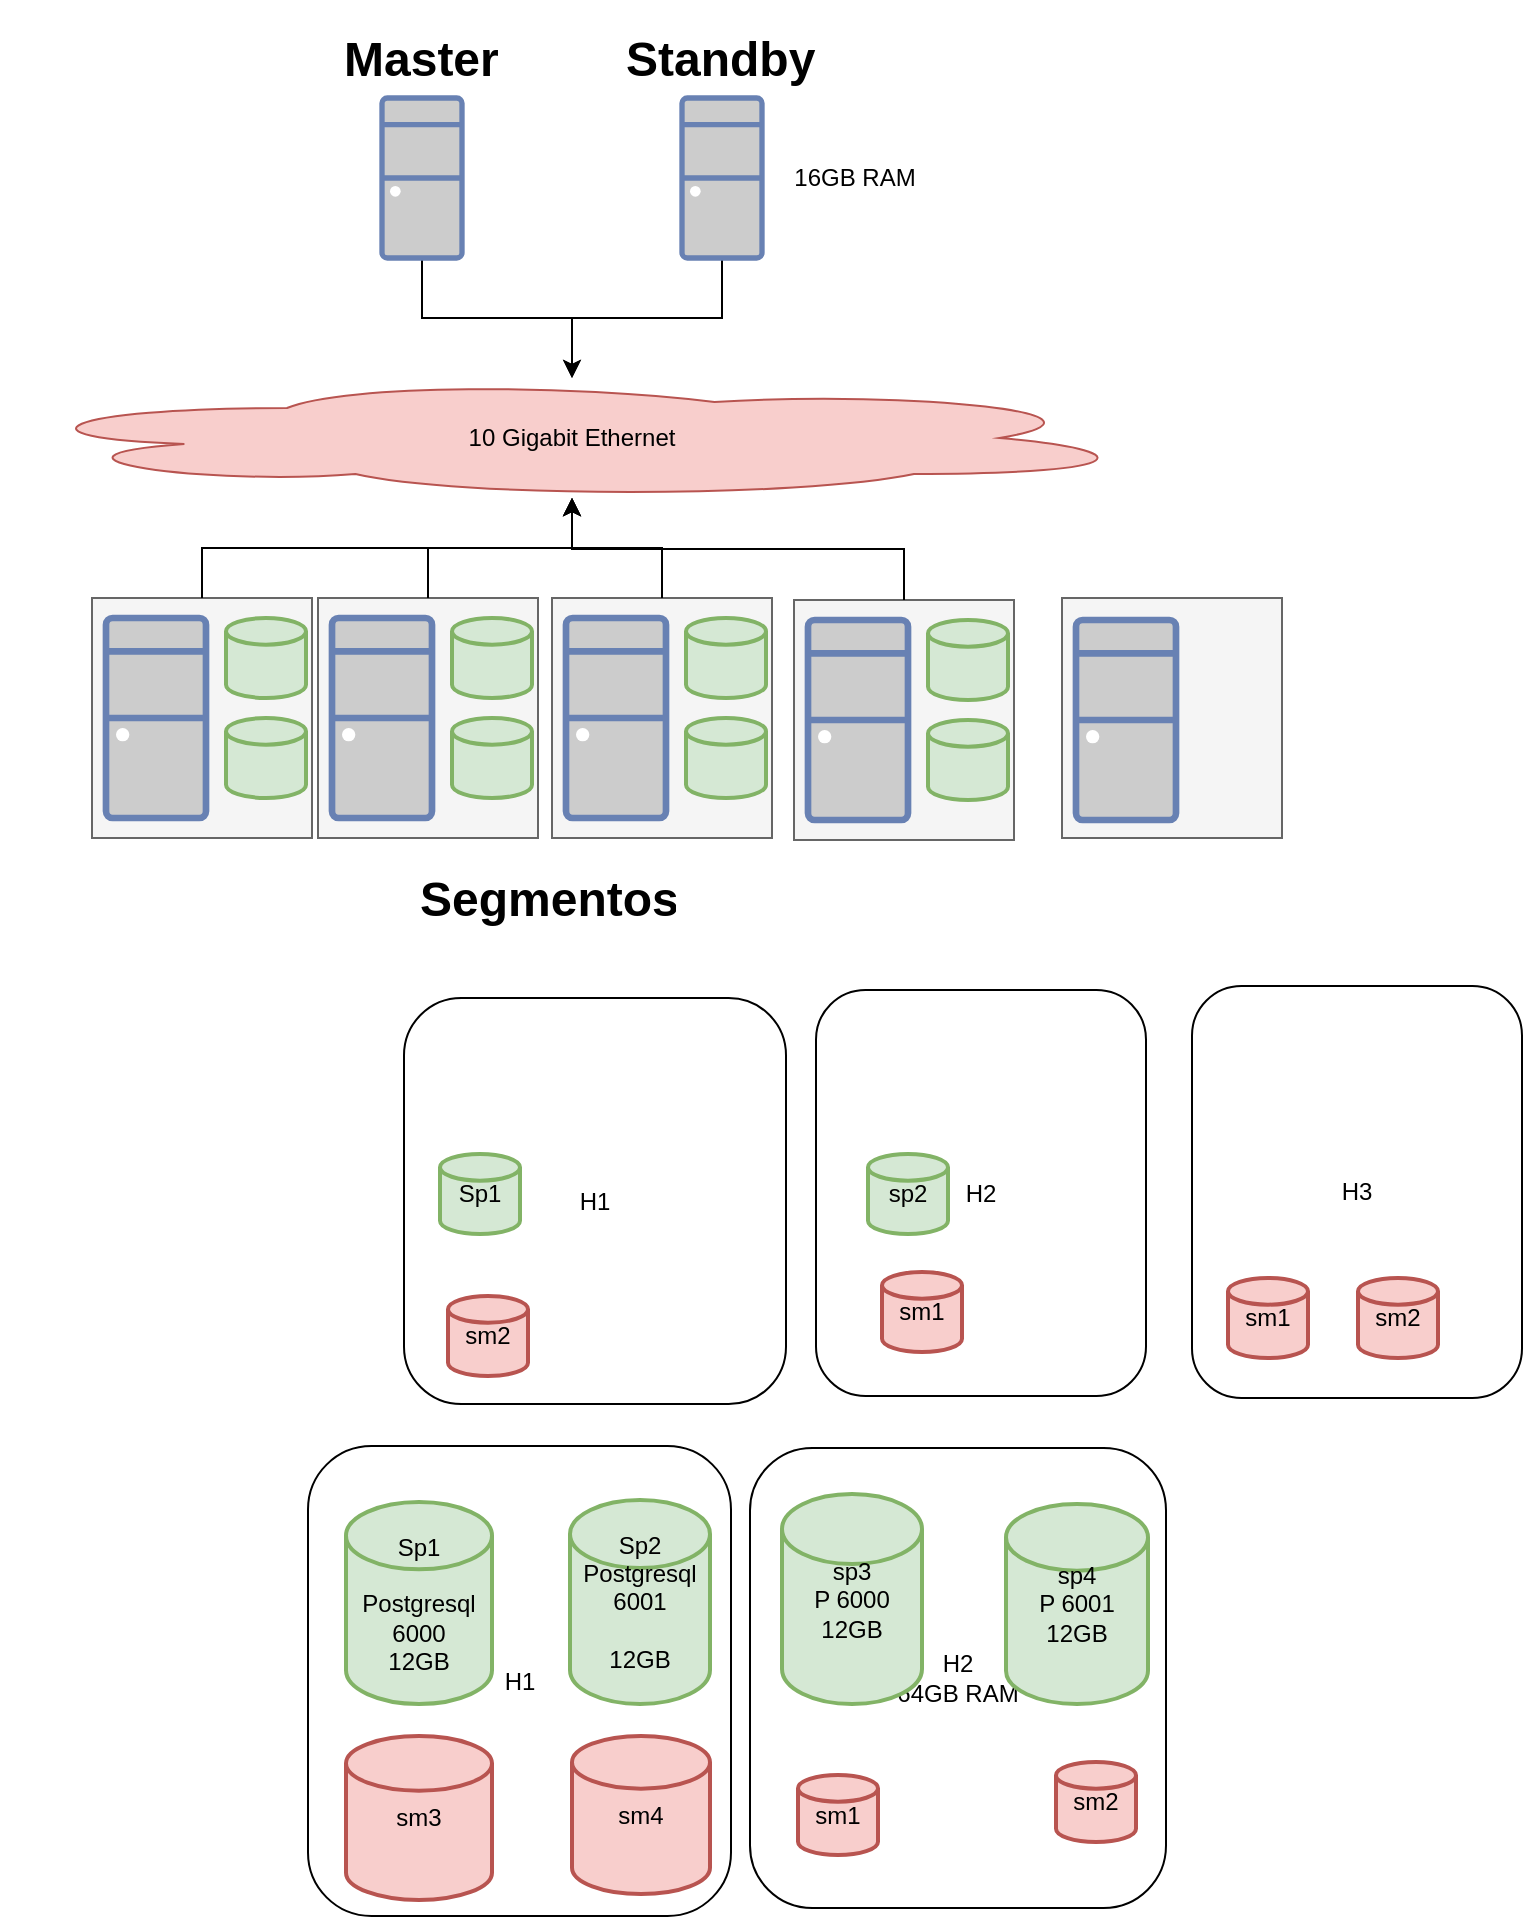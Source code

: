 <mxfile version="17.4.2" type="device" pages="15"><diagram id="j3HOuGSd0qH5GXM7KtdE" name="Página-1"><mxGraphModel dx="1422" dy="857" grid="0" gridSize="10" guides="1" tooltips="1" connect="1" arrows="1" fold="1" page="1" pageScale="1" pageWidth="850" pageHeight="1100" math="0" shadow="0"><root><mxCell id="0"/><mxCell id="1" parent="0"/><mxCell id="qjUntVZ1QXo7P38-9LwS-50" style="edgeStyle=orthogonalEdgeStyle;rounded=0;orthogonalLoop=1;jettySize=auto;html=1;" parent="1" source="qjUntVZ1QXo7P38-9LwS-1" target="qjUntVZ1QXo7P38-9LwS-39" edge="1"><mxGeometry relative="1" as="geometry"/></mxCell><mxCell id="qjUntVZ1QXo7P38-9LwS-1" value="" style="fontColor=#0066CC;verticalAlign=top;verticalLabelPosition=bottom;labelPosition=center;align=center;html=1;outlineConnect=0;fillColor=#CCCCCC;strokeColor=#6881B3;gradientColor=none;gradientDirection=north;strokeWidth=2;shape=mxgraph.networks.desktop_pc;" parent="1" vertex="1"><mxGeometry x="280" y="120" width="40" height="80" as="geometry"/></mxCell><mxCell id="qjUntVZ1QXo7P38-9LwS-51" style="edgeStyle=orthogonalEdgeStyle;rounded=0;orthogonalLoop=1;jettySize=auto;html=1;" parent="1" source="qjUntVZ1QXo7P38-9LwS-2" target="qjUntVZ1QXo7P38-9LwS-39" edge="1"><mxGeometry relative="1" as="geometry"/></mxCell><mxCell id="qjUntVZ1QXo7P38-9LwS-2" value="" style="fontColor=#0066CC;verticalAlign=top;verticalLabelPosition=bottom;labelPosition=center;align=center;html=1;outlineConnect=0;fillColor=#CCCCCC;strokeColor=#6881B3;gradientColor=none;gradientDirection=north;strokeWidth=2;shape=mxgraph.networks.desktop_pc;" parent="1" vertex="1"><mxGeometry x="430" y="120" width="40" height="80" as="geometry"/></mxCell><mxCell id="qjUntVZ1QXo7P38-9LwS-28" value="" style="group" parent="1" vertex="1" connectable="0"><mxGeometry x="248" y="370" width="110" height="120" as="geometry"/></mxCell><mxCell id="qjUntVZ1QXo7P38-9LwS-27" value="" style="rounded=0;whiteSpace=wrap;html=1;fillColor=#f5f5f5;fontColor=#333333;strokeColor=#666666;" parent="qjUntVZ1QXo7P38-9LwS-28" vertex="1"><mxGeometry width="110" height="120" as="geometry"/></mxCell><mxCell id="qjUntVZ1QXo7P38-9LwS-3" value="" style="fontColor=#0066CC;verticalAlign=top;verticalLabelPosition=bottom;labelPosition=center;align=center;html=1;outlineConnect=0;fillColor=#CCCCCC;strokeColor=#6881B3;gradientColor=none;gradientDirection=north;strokeWidth=2;shape=mxgraph.networks.desktop_pc;" parent="qjUntVZ1QXo7P38-9LwS-28" vertex="1"><mxGeometry x="7" y="10" width="50" height="100" as="geometry"/></mxCell><mxCell id="qjUntVZ1QXo7P38-9LwS-25" value="" style="strokeWidth=2;html=1;shape=mxgraph.flowchart.database;whiteSpace=wrap;fillColor=#d5e8d4;strokeColor=#82b366;" parent="qjUntVZ1QXo7P38-9LwS-28" vertex="1"><mxGeometry x="67" y="10" width="40" height="40" as="geometry"/></mxCell><mxCell id="qjUntVZ1QXo7P38-9LwS-26" value="" style="strokeWidth=2;html=1;shape=mxgraph.flowchart.database;whiteSpace=wrap;fillColor=#d5e8d4;strokeColor=#82b366;" parent="qjUntVZ1QXo7P38-9LwS-28" vertex="1"><mxGeometry x="67" y="60" width="40" height="40" as="geometry"/></mxCell><mxCell id="qjUntVZ1QXo7P38-9LwS-29" value="" style="group" parent="1" vertex="1" connectable="0"><mxGeometry x="365" y="370" width="110" height="120" as="geometry"/></mxCell><mxCell id="qjUntVZ1QXo7P38-9LwS-30" value="" style="rounded=0;whiteSpace=wrap;html=1;fillColor=#f5f5f5;fontColor=#333333;strokeColor=#666666;" parent="qjUntVZ1QXo7P38-9LwS-29" vertex="1"><mxGeometry width="110" height="120" as="geometry"/></mxCell><mxCell id="qjUntVZ1QXo7P38-9LwS-31" value="" style="fontColor=#0066CC;verticalAlign=top;verticalLabelPosition=bottom;labelPosition=center;align=center;html=1;outlineConnect=0;fillColor=#CCCCCC;strokeColor=#6881B3;gradientColor=none;gradientDirection=north;strokeWidth=2;shape=mxgraph.networks.desktop_pc;" parent="qjUntVZ1QXo7P38-9LwS-29" vertex="1"><mxGeometry x="7" y="10" width="50" height="100" as="geometry"/></mxCell><mxCell id="qjUntVZ1QXo7P38-9LwS-32" value="" style="strokeWidth=2;html=1;shape=mxgraph.flowchart.database;whiteSpace=wrap;fillColor=#d5e8d4;strokeColor=#82b366;" parent="qjUntVZ1QXo7P38-9LwS-29" vertex="1"><mxGeometry x="67" y="10" width="40" height="40" as="geometry"/></mxCell><mxCell id="qjUntVZ1QXo7P38-9LwS-33" value="" style="strokeWidth=2;html=1;shape=mxgraph.flowchart.database;whiteSpace=wrap;fillColor=#d5e8d4;strokeColor=#82b366;" parent="qjUntVZ1QXo7P38-9LwS-29" vertex="1"><mxGeometry x="67" y="60" width="40" height="40" as="geometry"/></mxCell><mxCell id="qjUntVZ1QXo7P38-9LwS-34" value="" style="group;fillColor=#d5e8d4;strokeColor=#82b366;" parent="1" vertex="1" connectable="0"><mxGeometry x="486" y="371" width="110" height="120" as="geometry"/></mxCell><mxCell id="qjUntVZ1QXo7P38-9LwS-35" value="" style="rounded=0;whiteSpace=wrap;html=1;fillColor=#f5f5f5;fontColor=#333333;strokeColor=#666666;" parent="qjUntVZ1QXo7P38-9LwS-34" vertex="1"><mxGeometry width="110" height="120" as="geometry"/></mxCell><mxCell id="qjUntVZ1QXo7P38-9LwS-36" value="" style="fontColor=#0066CC;verticalAlign=top;verticalLabelPosition=bottom;labelPosition=center;align=center;html=1;outlineConnect=0;fillColor=#CCCCCC;strokeColor=#6881B3;gradientColor=none;gradientDirection=north;strokeWidth=2;shape=mxgraph.networks.desktop_pc;" parent="qjUntVZ1QXo7P38-9LwS-34" vertex="1"><mxGeometry x="7" y="10" width="50" height="100" as="geometry"/></mxCell><mxCell id="qjUntVZ1QXo7P38-9LwS-37" value="" style="strokeWidth=2;html=1;shape=mxgraph.flowchart.database;whiteSpace=wrap;fillColor=#d5e8d4;strokeColor=#82b366;" parent="qjUntVZ1QXo7P38-9LwS-34" vertex="1"><mxGeometry x="67" y="10" width="40" height="40" as="geometry"/></mxCell><mxCell id="qjUntVZ1QXo7P38-9LwS-38" value="" style="strokeWidth=2;html=1;shape=mxgraph.flowchart.database;whiteSpace=wrap;fillColor=#d5e8d4;strokeColor=#82b366;" parent="qjUntVZ1QXo7P38-9LwS-34" vertex="1"><mxGeometry x="67" y="60" width="40" height="40" as="geometry"/></mxCell><mxCell id="qjUntVZ1QXo7P38-9LwS-39" value="10 Gigabit Ethernet" style="ellipse;shape=cloud;whiteSpace=wrap;html=1;fillColor=#f8cecc;strokeColor=#b85450;" parent="1" vertex="1"><mxGeometry x="90" y="260" width="570" height="60" as="geometry"/></mxCell><mxCell id="qjUntVZ1QXo7P38-9LwS-40" value="" style="group" parent="1" vertex="1" connectable="0"><mxGeometry x="135" y="370" width="110" height="120" as="geometry"/></mxCell><mxCell id="qjUntVZ1QXo7P38-9LwS-41" value="" style="rounded=0;whiteSpace=wrap;html=1;fillColor=#f5f5f5;fontColor=#333333;strokeColor=#666666;" parent="qjUntVZ1QXo7P38-9LwS-40" vertex="1"><mxGeometry width="110" height="120" as="geometry"/></mxCell><mxCell id="qjUntVZ1QXo7P38-9LwS-42" value="" style="fontColor=#0066CC;verticalAlign=top;verticalLabelPosition=bottom;labelPosition=center;align=center;html=1;outlineConnect=0;fillColor=#CCCCCC;strokeColor=#6881B3;gradientColor=none;gradientDirection=north;strokeWidth=2;shape=mxgraph.networks.desktop_pc;" parent="qjUntVZ1QXo7P38-9LwS-40" vertex="1"><mxGeometry x="7" y="10" width="50" height="100" as="geometry"/></mxCell><mxCell id="qjUntVZ1QXo7P38-9LwS-43" value="" style="strokeWidth=2;html=1;shape=mxgraph.flowchart.database;whiteSpace=wrap;fillColor=#d5e8d4;strokeColor=#82b366;" parent="qjUntVZ1QXo7P38-9LwS-40" vertex="1"><mxGeometry x="67" y="10" width="40" height="40" as="geometry"/></mxCell><mxCell id="qjUntVZ1QXo7P38-9LwS-44" value="" style="strokeWidth=2;html=1;shape=mxgraph.flowchart.database;whiteSpace=wrap;fillColor=#d5e8d4;strokeColor=#82b366;" parent="qjUntVZ1QXo7P38-9LwS-40" vertex="1"><mxGeometry x="67" y="60" width="40" height="40" as="geometry"/></mxCell><mxCell id="qjUntVZ1QXo7P38-9LwS-45" style="edgeStyle=orthogonalEdgeStyle;rounded=0;orthogonalLoop=1;jettySize=auto;html=1;" parent="1" source="qjUntVZ1QXo7P38-9LwS-41" target="qjUntVZ1QXo7P38-9LwS-39" edge="1"><mxGeometry relative="1" as="geometry"/></mxCell><mxCell id="qjUntVZ1QXo7P38-9LwS-46" style="edgeStyle=orthogonalEdgeStyle;rounded=0;orthogonalLoop=1;jettySize=auto;html=1;" parent="1" source="qjUntVZ1QXo7P38-9LwS-27" target="qjUntVZ1QXo7P38-9LwS-39" edge="1"><mxGeometry relative="1" as="geometry"/></mxCell><mxCell id="qjUntVZ1QXo7P38-9LwS-47" style="edgeStyle=orthogonalEdgeStyle;rounded=0;orthogonalLoop=1;jettySize=auto;html=1;" parent="1" source="qjUntVZ1QXo7P38-9LwS-30" target="qjUntVZ1QXo7P38-9LwS-39" edge="1"><mxGeometry relative="1" as="geometry"/></mxCell><mxCell id="qjUntVZ1QXo7P38-9LwS-49" style="edgeStyle=orthogonalEdgeStyle;rounded=0;orthogonalLoop=1;jettySize=auto;html=1;" parent="1" source="qjUntVZ1QXo7P38-9LwS-35" target="qjUntVZ1QXo7P38-9LwS-39" edge="1"><mxGeometry relative="1" as="geometry"/></mxCell><mxCell id="qjUntVZ1QXo7P38-9LwS-52" value="&lt;h1&gt;Master&lt;/h1&gt;" style="text;html=1;strokeColor=none;fillColor=none;spacing=5;spacingTop=-20;whiteSpace=wrap;overflow=hidden;rounded=0;" parent="1" vertex="1"><mxGeometry x="255.5" y="81" width="89" height="34" as="geometry"/></mxCell><mxCell id="qjUntVZ1QXo7P38-9LwS-53" value="&lt;h1&gt;Standby&lt;/h1&gt;" style="text;html=1;strokeColor=none;fillColor=none;spacing=5;spacingTop=-20;whiteSpace=wrap;overflow=hidden;rounded=0;" parent="1" vertex="1"><mxGeometry x="397.25" y="81" width="105.5" height="34" as="geometry"/></mxCell><mxCell id="qjUntVZ1QXo7P38-9LwS-54" value="&lt;h1&gt;Segmentos&lt;/h1&gt;" style="text;html=1;strokeColor=none;fillColor=none;spacing=5;spacingTop=-20;whiteSpace=wrap;overflow=hidden;rounded=0;" parent="1" vertex="1"><mxGeometry x="294" y="501" width="136" height="34" as="geometry"/></mxCell><mxCell id="qjUntVZ1QXo7P38-9LwS-55" value="16GB RAM" style="text;html=1;strokeColor=none;fillColor=none;align=center;verticalAlign=middle;whiteSpace=wrap;rounded=0;" parent="1" vertex="1"><mxGeometry x="480" y="122" width="73" height="76" as="geometry"/></mxCell><mxCell id="TdixZajlbaJEKcf9YCpI-1" value="H1" style="rounded=1;whiteSpace=wrap;html=1;" parent="1" vertex="1"><mxGeometry x="291" y="570" width="191" height="203" as="geometry"/></mxCell><mxCell id="TdixZajlbaJEKcf9YCpI-2" value="H2" style="rounded=1;whiteSpace=wrap;html=1;" parent="1" vertex="1"><mxGeometry x="497" y="566" width="165" height="203" as="geometry"/></mxCell><mxCell id="TdixZajlbaJEKcf9YCpI-3" value="H3" style="rounded=1;whiteSpace=wrap;html=1;" parent="1" vertex="1"><mxGeometry x="685" y="564" width="165" height="206" as="geometry"/></mxCell><mxCell id="TdixZajlbaJEKcf9YCpI-4" value="Sp1" style="strokeWidth=2;html=1;shape=mxgraph.flowchart.database;whiteSpace=wrap;fillColor=#d5e8d4;strokeColor=#82b366;" parent="1" vertex="1"><mxGeometry x="309" y="648" width="40" height="40" as="geometry"/></mxCell><mxCell id="TdixZajlbaJEKcf9YCpI-5" value="sp2" style="strokeWidth=2;html=1;shape=mxgraph.flowchart.database;whiteSpace=wrap;fillColor=#d5e8d4;strokeColor=#82b366;" parent="1" vertex="1"><mxGeometry x="523" y="648" width="40" height="40" as="geometry"/></mxCell><mxCell id="TdixZajlbaJEKcf9YCpI-6" value="sm2" style="strokeWidth=2;html=1;shape=mxgraph.flowchart.database;whiteSpace=wrap;fillColor=#f8cecc;strokeColor=#b85450;" parent="1" vertex="1"><mxGeometry x="768" y="710" width="40" height="40" as="geometry"/></mxCell><mxCell id="TdixZajlbaJEKcf9YCpI-7" value="sm1" style="strokeWidth=2;html=1;shape=mxgraph.flowchart.database;whiteSpace=wrap;fillColor=#f8cecc;strokeColor=#b85450;" parent="1" vertex="1"><mxGeometry x="530" y="707" width="40" height="40" as="geometry"/></mxCell><mxCell id="TdixZajlbaJEKcf9YCpI-8" value="sm1" style="strokeWidth=2;html=1;shape=mxgraph.flowchart.database;whiteSpace=wrap;fillColor=#f8cecc;strokeColor=#b85450;" parent="1" vertex="1"><mxGeometry x="703" y="710" width="40" height="40" as="geometry"/></mxCell><mxCell id="TdixZajlbaJEKcf9YCpI-9" value="sm2" style="strokeWidth=2;html=1;shape=mxgraph.flowchart.database;whiteSpace=wrap;fillColor=#f8cecc;strokeColor=#b85450;" parent="1" vertex="1"><mxGeometry x="313" y="719" width="40" height="40" as="geometry"/></mxCell><mxCell id="TdixZajlbaJEKcf9YCpI-10" value="H1" style="rounded=1;whiteSpace=wrap;html=1;" parent="1" vertex="1"><mxGeometry x="243" y="794" width="211.5" height="235" as="geometry"/></mxCell><mxCell id="TdixZajlbaJEKcf9YCpI-11" value="H2&lt;br&gt;64GB RAM" style="rounded=1;whiteSpace=wrap;html=1;" parent="1" vertex="1"><mxGeometry x="464" y="795" width="208" height="230" as="geometry"/></mxCell><mxCell id="TdixZajlbaJEKcf9YCpI-13" value="Sp1&lt;br&gt;&lt;br&gt;Postgresql 6000&lt;br&gt;12GB" style="strokeWidth=2;html=1;shape=mxgraph.flowchart.database;whiteSpace=wrap;fillColor=#d5e8d4;strokeColor=#82b366;" parent="1" vertex="1"><mxGeometry x="262" y="822" width="73" height="101" as="geometry"/></mxCell><mxCell id="TdixZajlbaJEKcf9YCpI-14" value="sp3&lt;br&gt;P 6000&lt;br&gt;12GB" style="strokeWidth=2;html=1;shape=mxgraph.flowchart.database;whiteSpace=wrap;fillColor=#d5e8d4;strokeColor=#82b366;" parent="1" vertex="1"><mxGeometry x="480" y="818" width="70" height="105" as="geometry"/></mxCell><mxCell id="TdixZajlbaJEKcf9YCpI-16" value="sm1" style="strokeWidth=2;html=1;shape=mxgraph.flowchart.database;whiteSpace=wrap;fillColor=#f8cecc;strokeColor=#b85450;" parent="1" vertex="1"><mxGeometry x="488" y="958.5" width="40" height="40" as="geometry"/></mxCell><mxCell id="TdixZajlbaJEKcf9YCpI-17" value="sm2" style="strokeWidth=2;html=1;shape=mxgraph.flowchart.database;whiteSpace=wrap;fillColor=#f8cecc;strokeColor=#b85450;" parent="1" vertex="1"><mxGeometry x="617" y="952" width="40" height="40" as="geometry"/></mxCell><mxCell id="TdixZajlbaJEKcf9YCpI-18" value="sm3" style="strokeWidth=2;html=1;shape=mxgraph.flowchart.database;whiteSpace=wrap;fillColor=#f8cecc;strokeColor=#b85450;" parent="1" vertex="1"><mxGeometry x="262" y="939" width="73" height="82" as="geometry"/></mxCell><mxCell id="TdixZajlbaJEKcf9YCpI-19" value="Sp2&lt;br&gt;Postgresql&lt;br&gt;6001&lt;br&gt;&lt;br&gt;12GB" style="strokeWidth=2;html=1;shape=mxgraph.flowchart.database;whiteSpace=wrap;fillColor=#d5e8d4;strokeColor=#82b366;" parent="1" vertex="1"><mxGeometry x="374" y="821" width="70" height="102" as="geometry"/></mxCell><mxCell id="TdixZajlbaJEKcf9YCpI-20" value="sp4&lt;br&gt;P 6001&lt;br&gt;12GB" style="strokeWidth=2;html=1;shape=mxgraph.flowchart.database;whiteSpace=wrap;fillColor=#d5e8d4;strokeColor=#82b366;" parent="1" vertex="1"><mxGeometry x="592" y="823" width="71" height="100" as="geometry"/></mxCell><mxCell id="TdixZajlbaJEKcf9YCpI-21" value="sm4" style="strokeWidth=2;html=1;shape=mxgraph.flowchart.database;whiteSpace=wrap;fillColor=#f8cecc;strokeColor=#b85450;" parent="1" vertex="1"><mxGeometry x="375" y="939" width="69" height="79" as="geometry"/></mxCell><mxCell id="TdixZajlbaJEKcf9YCpI-29" value="" style="rounded=0;whiteSpace=wrap;html=1;fillColor=#f5f5f5;fontColor=#333333;strokeColor=#666666;" parent="1" vertex="1"><mxGeometry x="620" y="370" width="110" height="120" as="geometry"/></mxCell><mxCell id="TdixZajlbaJEKcf9YCpI-30" value="" style="fontColor=#0066CC;verticalAlign=top;verticalLabelPosition=bottom;labelPosition=center;align=center;html=1;outlineConnect=0;fillColor=#CCCCCC;strokeColor=#6881B3;gradientColor=none;gradientDirection=north;strokeWidth=2;shape=mxgraph.networks.desktop_pc;" parent="1" vertex="1"><mxGeometry x="627" y="381" width="50" height="100" as="geometry"/></mxCell></root></mxGraphModel></diagram><diagram id="rhP2BtJpez4Zv8p97yPO" name="Distribucion"><mxGraphModel dx="1422" dy="857" grid="0" gridSize="10" guides="1" tooltips="1" connect="1" arrows="1" fold="1" page="1" pageScale="1" pageWidth="850" pageHeight="1100" math="0" shadow="0"><root><mxCell id="0"/><mxCell id="1" parent="0"/><mxCell id="WIb43OaVtPFVLNk8N1eD-1" value="" style="shape=table;html=1;whiteSpace=wrap;startSize=0;container=1;collapsible=0;childLayout=tableLayout;" parent="1" vertex="1"><mxGeometry x="67" y="18" width="373" height="266" as="geometry"/></mxCell><mxCell id="WIb43OaVtPFVLNk8N1eD-2" value="" style="shape=tableRow;horizontal=0;startSize=0;swimlaneHead=0;swimlaneBody=0;top=0;left=0;bottom=0;right=0;collapsible=0;dropTarget=0;fillColor=none;points=[[0,0.5],[1,0.5]];portConstraint=eastwest;" parent="WIb43OaVtPFVLNk8N1eD-1" vertex="1"><mxGeometry width="373" height="33" as="geometry"/></mxCell><mxCell id="WIb43OaVtPFVLNk8N1eD-3" value="id_empleado" style="shape=partialRectangle;html=1;whiteSpace=wrap;connectable=0;fillColor=none;top=0;left=0;bottom=0;right=0;overflow=hidden;" parent="WIb43OaVtPFVLNk8N1eD-2" vertex="1"><mxGeometry width="93" height="33" as="geometry"><mxRectangle width="93" height="33" as="alternateBounds"/></mxGeometry></mxCell><mxCell id="WIb43OaVtPFVLNk8N1eD-4" value="id_area_trabajo" style="shape=partialRectangle;html=1;whiteSpace=wrap;connectable=0;fillColor=none;top=0;left=0;bottom=0;right=0;overflow=hidden;" parent="WIb43OaVtPFVLNk8N1eD-2" vertex="1"><mxGeometry x="93" width="94" height="33" as="geometry"><mxRectangle width="94" height="33" as="alternateBounds"/></mxGeometry></mxCell><mxCell id="WIb43OaVtPFVLNk8N1eD-5" value="nombre" style="shape=partialRectangle;html=1;whiteSpace=wrap;connectable=0;fillColor=none;top=0;left=0;bottom=0;right=0;overflow=hidden;" parent="WIb43OaVtPFVLNk8N1eD-2" vertex="1"><mxGeometry x="187" width="93" height="33" as="geometry"><mxRectangle width="93" height="33" as="alternateBounds"/></mxGeometry></mxCell><mxCell id="WIb43OaVtPFVLNk8N1eD-49" value="pais" style="shape=partialRectangle;html=1;whiteSpace=wrap;connectable=0;fillColor=none;top=0;left=0;bottom=0;right=0;overflow=hidden;" parent="WIb43OaVtPFVLNk8N1eD-2" vertex="1"><mxGeometry x="280" width="93" height="33" as="geometry"><mxRectangle width="93" height="33" as="alternateBounds"/></mxGeometry></mxCell><mxCell id="WIb43OaVtPFVLNk8N1eD-6" value="" style="shape=tableRow;horizontal=0;startSize=0;swimlaneHead=0;swimlaneBody=0;top=0;left=0;bottom=0;right=0;collapsible=0;dropTarget=0;fillColor=none;points=[[0,0.5],[1,0.5]];portConstraint=eastwest;" parent="WIb43OaVtPFVLNk8N1eD-1" vertex="1"><mxGeometry y="33" width="373" height="34" as="geometry"/></mxCell><mxCell id="WIb43OaVtPFVLNk8N1eD-7" value="1" style="shape=partialRectangle;html=1;whiteSpace=wrap;connectable=0;fillColor=none;top=0;left=0;bottom=0;right=0;overflow=hidden;" parent="WIb43OaVtPFVLNk8N1eD-6" vertex="1"><mxGeometry width="93" height="34" as="geometry"><mxRectangle width="93" height="34" as="alternateBounds"/></mxGeometry></mxCell><mxCell id="WIb43OaVtPFVLNk8N1eD-8" value="1" style="shape=partialRectangle;html=1;whiteSpace=wrap;connectable=0;fillColor=#fff2cc;top=0;left=0;bottom=0;right=0;overflow=hidden;strokeColor=#d6b656;" parent="WIb43OaVtPFVLNk8N1eD-6" vertex="1"><mxGeometry x="93" width="94" height="34" as="geometry"><mxRectangle width="94" height="34" as="alternateBounds"/></mxGeometry></mxCell><mxCell id="WIb43OaVtPFVLNk8N1eD-9" value="Juan" style="shape=partialRectangle;html=1;whiteSpace=wrap;connectable=0;fillColor=none;top=0;left=0;bottom=0;right=0;overflow=hidden;" parent="WIb43OaVtPFVLNk8N1eD-6" vertex="1"><mxGeometry x="187" width="93" height="34" as="geometry"><mxRectangle width="93" height="34" as="alternateBounds"/></mxGeometry></mxCell><mxCell id="WIb43OaVtPFVLNk8N1eD-50" value="MX" style="shape=partialRectangle;html=1;whiteSpace=wrap;connectable=0;fillColor=#d5e8d4;top=0;left=0;bottom=0;right=0;overflow=hidden;strokeColor=#82b366;" parent="WIb43OaVtPFVLNk8N1eD-6" vertex="1"><mxGeometry x="280" width="93" height="34" as="geometry"><mxRectangle width="93" height="34" as="alternateBounds"/></mxGeometry></mxCell><mxCell id="WIb43OaVtPFVLNk8N1eD-10" value="" style="shape=tableRow;horizontal=0;startSize=0;swimlaneHead=0;swimlaneBody=0;top=0;left=0;bottom=0;right=0;collapsible=0;dropTarget=0;fillColor=none;points=[[0,0.5],[1,0.5]];portConstraint=eastwest;" parent="WIb43OaVtPFVLNk8N1eD-1" vertex="1"><mxGeometry y="67" width="373" height="33" as="geometry"/></mxCell><mxCell id="WIb43OaVtPFVLNk8N1eD-11" value="2" style="shape=partialRectangle;html=1;whiteSpace=wrap;connectable=0;fillColor=none;top=0;left=0;bottom=0;right=0;overflow=hidden;" parent="WIb43OaVtPFVLNk8N1eD-10" vertex="1"><mxGeometry width="93" height="33" as="geometry"><mxRectangle width="93" height="33" as="alternateBounds"/></mxGeometry></mxCell><mxCell id="WIb43OaVtPFVLNk8N1eD-12" value="1" style="shape=partialRectangle;html=1;whiteSpace=wrap;connectable=0;fillColor=#fff2cc;top=0;left=0;bottom=0;right=0;overflow=hidden;strokeColor=#d6b656;" parent="WIb43OaVtPFVLNk8N1eD-10" vertex="1"><mxGeometry x="93" width="94" height="33" as="geometry"><mxRectangle width="94" height="33" as="alternateBounds"/></mxGeometry></mxCell><mxCell id="WIb43OaVtPFVLNk8N1eD-13" value="Ana" style="shape=partialRectangle;html=1;whiteSpace=wrap;connectable=0;fillColor=none;top=0;left=0;bottom=0;right=0;overflow=hidden;pointerEvents=1;" parent="WIb43OaVtPFVLNk8N1eD-10" vertex="1"><mxGeometry x="187" width="93" height="33" as="geometry"><mxRectangle width="93" height="33" as="alternateBounds"/></mxGeometry></mxCell><mxCell id="WIb43OaVtPFVLNk8N1eD-51" value="CO" style="shape=partialRectangle;html=1;whiteSpace=wrap;connectable=0;fillColor=#f5f5f5;top=0;left=0;bottom=0;right=0;overflow=hidden;pointerEvents=1;strokeColor=#666666;fontColor=#333333;" parent="WIb43OaVtPFVLNk8N1eD-10" vertex="1"><mxGeometry x="280" width="93" height="33" as="geometry"><mxRectangle width="93" height="33" as="alternateBounds"/></mxGeometry></mxCell><mxCell id="WIb43OaVtPFVLNk8N1eD-18" value="" style="shape=tableRow;horizontal=0;startSize=0;swimlaneHead=0;swimlaneBody=0;top=0;left=0;bottom=0;right=0;collapsible=0;dropTarget=0;fillColor=none;points=[[0,0.5],[1,0.5]];portConstraint=eastwest;" parent="WIb43OaVtPFVLNk8N1eD-1" vertex="1"><mxGeometry y="100" width="373" height="30" as="geometry"/></mxCell><mxCell id="WIb43OaVtPFVLNk8N1eD-19" value="3" style="shape=partialRectangle;html=1;whiteSpace=wrap;connectable=0;fillColor=none;top=0;left=0;bottom=0;right=0;overflow=hidden;" parent="WIb43OaVtPFVLNk8N1eD-18" vertex="1"><mxGeometry width="93" height="30" as="geometry"><mxRectangle width="93" height="30" as="alternateBounds"/></mxGeometry></mxCell><mxCell id="WIb43OaVtPFVLNk8N1eD-20" value="2" style="shape=partialRectangle;html=1;whiteSpace=wrap;connectable=0;fillColor=#dae8fc;top=0;left=0;bottom=0;right=0;overflow=hidden;strokeColor=#6c8ebf;" parent="WIb43OaVtPFVLNk8N1eD-18" vertex="1"><mxGeometry x="93" width="94" height="30" as="geometry"><mxRectangle width="94" height="30" as="alternateBounds"/></mxGeometry></mxCell><mxCell id="WIb43OaVtPFVLNk8N1eD-21" value="Luis" style="shape=partialRectangle;html=1;whiteSpace=wrap;connectable=0;fillColor=none;top=0;left=0;bottom=0;right=0;overflow=hidden;pointerEvents=1;" parent="WIb43OaVtPFVLNk8N1eD-18" vertex="1"><mxGeometry x="187" width="93" height="30" as="geometry"><mxRectangle width="93" height="30" as="alternateBounds"/></mxGeometry></mxCell><mxCell id="WIb43OaVtPFVLNk8N1eD-52" value="BO" style="shape=partialRectangle;html=1;whiteSpace=wrap;connectable=0;fillColor=#e1d5e7;top=0;left=0;bottom=0;right=0;overflow=hidden;pointerEvents=1;strokeColor=#9673a6;" parent="WIb43OaVtPFVLNk8N1eD-18" vertex="1"><mxGeometry x="280" width="93" height="30" as="geometry"><mxRectangle width="93" height="30" as="alternateBounds"/></mxGeometry></mxCell><mxCell id="WIb43OaVtPFVLNk8N1eD-53" value="" style="shape=tableRow;horizontal=0;startSize=0;swimlaneHead=0;swimlaneBody=0;top=0;left=0;bottom=0;right=0;collapsible=0;dropTarget=0;fillColor=none;points=[[0,0.5],[1,0.5]];portConstraint=eastwest;" parent="WIb43OaVtPFVLNk8N1eD-1" vertex="1"><mxGeometry y="130" width="373" height="33" as="geometry"/></mxCell><mxCell id="WIb43OaVtPFVLNk8N1eD-54" value="4" style="shape=partialRectangle;html=1;whiteSpace=wrap;connectable=0;fillColor=none;top=0;left=0;bottom=0;right=0;overflow=hidden;" parent="WIb43OaVtPFVLNk8N1eD-53" vertex="1"><mxGeometry width="93" height="33" as="geometry"><mxRectangle width="93" height="33" as="alternateBounds"/></mxGeometry></mxCell><mxCell id="WIb43OaVtPFVLNk8N1eD-55" value="2" style="shape=partialRectangle;html=1;whiteSpace=wrap;connectable=0;fillColor=#dae8fc;top=0;left=0;bottom=0;right=0;overflow=hidden;strokeColor=#6c8ebf;" parent="WIb43OaVtPFVLNk8N1eD-53" vertex="1"><mxGeometry x="93" width="94" height="33" as="geometry"><mxRectangle width="94" height="33" as="alternateBounds"/></mxGeometry></mxCell><mxCell id="WIb43OaVtPFVLNk8N1eD-56" value="María" style="shape=partialRectangle;html=1;whiteSpace=wrap;connectable=0;fillColor=none;top=0;left=0;bottom=0;right=0;overflow=hidden;pointerEvents=1;" parent="WIb43OaVtPFVLNk8N1eD-53" vertex="1"><mxGeometry x="187" width="93" height="33" as="geometry"><mxRectangle width="93" height="33" as="alternateBounds"/></mxGeometry></mxCell><mxCell id="WIb43OaVtPFVLNk8N1eD-57" value="BO" style="shape=partialRectangle;html=1;whiteSpace=wrap;connectable=0;fillColor=#e1d5e7;top=0;left=0;bottom=0;right=0;overflow=hidden;pointerEvents=1;strokeColor=#9673a6;" parent="WIb43OaVtPFVLNk8N1eD-53" vertex="1"><mxGeometry x="280" width="93" height="33" as="geometry"><mxRectangle width="93" height="33" as="alternateBounds"/></mxGeometry></mxCell><mxCell id="WIb43OaVtPFVLNk8N1eD-58" value="" style="shape=tableRow;horizontal=0;startSize=0;swimlaneHead=0;swimlaneBody=0;top=0;left=0;bottom=0;right=0;collapsible=0;dropTarget=0;fillColor=none;points=[[0,0.5],[1,0.5]];portConstraint=eastwest;" parent="WIb43OaVtPFVLNk8N1eD-1" vertex="1"><mxGeometry y="163" width="373" height="37" as="geometry"/></mxCell><mxCell id="WIb43OaVtPFVLNk8N1eD-59" value="5" style="shape=partialRectangle;html=1;whiteSpace=wrap;connectable=0;fillColor=none;top=0;left=0;bottom=0;right=0;overflow=hidden;" parent="WIb43OaVtPFVLNk8N1eD-58" vertex="1"><mxGeometry width="93" height="37" as="geometry"><mxRectangle width="93" height="37" as="alternateBounds"/></mxGeometry></mxCell><mxCell id="WIb43OaVtPFVLNk8N1eD-60" value="2" style="shape=partialRectangle;html=1;whiteSpace=wrap;connectable=0;fillColor=#dae8fc;top=0;left=0;bottom=0;right=0;overflow=hidden;strokeColor=#6c8ebf;" parent="WIb43OaVtPFVLNk8N1eD-58" vertex="1"><mxGeometry x="93" width="94" height="37" as="geometry"><mxRectangle width="94" height="37" as="alternateBounds"/></mxGeometry></mxCell><mxCell id="WIb43OaVtPFVLNk8N1eD-61" value="Roberto" style="shape=partialRectangle;html=1;whiteSpace=wrap;connectable=0;fillColor=none;top=0;left=0;bottom=0;right=0;overflow=hidden;pointerEvents=1;" parent="WIb43OaVtPFVLNk8N1eD-58" vertex="1"><mxGeometry x="187" width="93" height="37" as="geometry"><mxRectangle width="93" height="37" as="alternateBounds"/></mxGeometry></mxCell><mxCell id="WIb43OaVtPFVLNk8N1eD-62" value="MX" style="shape=partialRectangle;html=1;whiteSpace=wrap;connectable=0;fillColor=#d5e8d4;top=0;left=0;bottom=0;right=0;overflow=hidden;pointerEvents=1;strokeColor=#82b366;" parent="WIb43OaVtPFVLNk8N1eD-58" vertex="1"><mxGeometry x="280" width="93" height="37" as="geometry"><mxRectangle width="93" height="37" as="alternateBounds"/></mxGeometry></mxCell><mxCell id="WIb43OaVtPFVLNk8N1eD-63" value="" style="shape=tableRow;horizontal=0;startSize=0;swimlaneHead=0;swimlaneBody=0;top=0;left=0;bottom=0;right=0;collapsible=0;dropTarget=0;fillColor=none;points=[[0,0.5],[1,0.5]];portConstraint=eastwest;" parent="WIb43OaVtPFVLNk8N1eD-1" vertex="1"><mxGeometry y="200" width="373" height="33" as="geometry"/></mxCell><mxCell id="WIb43OaVtPFVLNk8N1eD-64" value="6" style="shape=partialRectangle;html=1;whiteSpace=wrap;connectable=0;fillColor=none;top=0;left=0;bottom=0;right=0;overflow=hidden;" parent="WIb43OaVtPFVLNk8N1eD-63" vertex="1"><mxGeometry width="93" height="33" as="geometry"><mxRectangle width="93" height="33" as="alternateBounds"/></mxGeometry></mxCell><mxCell id="WIb43OaVtPFVLNk8N1eD-65" value="2" style="shape=partialRectangle;html=1;whiteSpace=wrap;connectable=0;fillColor=#dae8fc;top=0;left=0;bottom=0;right=0;overflow=hidden;strokeColor=#6c8ebf;" parent="WIb43OaVtPFVLNk8N1eD-63" vertex="1"><mxGeometry x="93" width="94" height="33" as="geometry"><mxRectangle width="94" height="33" as="alternateBounds"/></mxGeometry></mxCell><mxCell id="WIb43OaVtPFVLNk8N1eD-66" value="Elizabeth" style="shape=partialRectangle;html=1;whiteSpace=wrap;connectable=0;fillColor=none;top=0;left=0;bottom=0;right=0;overflow=hidden;pointerEvents=1;" parent="WIb43OaVtPFVLNk8N1eD-63" vertex="1"><mxGeometry x="187" width="93" height="33" as="geometry"><mxRectangle width="93" height="33" as="alternateBounds"/></mxGeometry></mxCell><mxCell id="WIb43OaVtPFVLNk8N1eD-67" value="PE" style="shape=partialRectangle;html=1;whiteSpace=wrap;connectable=0;fillColor=#ffe6cc;top=0;left=0;bottom=0;right=0;overflow=hidden;pointerEvents=1;strokeColor=#d79b00;" parent="WIb43OaVtPFVLNk8N1eD-63" vertex="1"><mxGeometry x="280" width="93" height="33" as="geometry"><mxRectangle width="93" height="33" as="alternateBounds"/></mxGeometry></mxCell><mxCell id="WIb43OaVtPFVLNk8N1eD-68" value="" style="shape=tableRow;horizontal=0;startSize=0;swimlaneHead=0;swimlaneBody=0;top=0;left=0;bottom=0;right=0;collapsible=0;dropTarget=0;fillColor=none;points=[[0,0.5],[1,0.5]];portConstraint=eastwest;" parent="WIb43OaVtPFVLNk8N1eD-1" vertex="1"><mxGeometry y="233" width="373" height="33" as="geometry"/></mxCell><mxCell id="WIb43OaVtPFVLNk8N1eD-69" value="7" style="shape=partialRectangle;html=1;whiteSpace=wrap;connectable=0;fillColor=none;top=0;left=0;bottom=0;right=0;overflow=hidden;" parent="WIb43OaVtPFVLNk8N1eD-68" vertex="1"><mxGeometry width="93" height="33" as="geometry"><mxRectangle width="93" height="33" as="alternateBounds"/></mxGeometry></mxCell><mxCell id="WIb43OaVtPFVLNk8N1eD-70" value="3" style="shape=partialRectangle;html=1;whiteSpace=wrap;connectable=0;fillColor=#f8cecc;top=0;left=0;bottom=0;right=0;overflow=hidden;strokeColor=#b85450;" parent="WIb43OaVtPFVLNk8N1eD-68" vertex="1"><mxGeometry x="93" width="94" height="33" as="geometry"><mxRectangle width="94" height="33" as="alternateBounds"/></mxGeometry></mxCell><mxCell id="WIb43OaVtPFVLNk8N1eD-71" value="Tomás" style="shape=partialRectangle;html=1;whiteSpace=wrap;connectable=0;fillColor=none;top=0;left=0;bottom=0;right=0;overflow=hidden;pointerEvents=1;" parent="WIb43OaVtPFVLNk8N1eD-68" vertex="1"><mxGeometry x="187" width="93" height="33" as="geometry"><mxRectangle width="93" height="33" as="alternateBounds"/></mxGeometry></mxCell><mxCell id="WIb43OaVtPFVLNk8N1eD-72" value="PE" style="shape=partialRectangle;html=1;whiteSpace=wrap;connectable=0;fillColor=#ffe6cc;top=0;left=0;bottom=0;right=0;overflow=hidden;pointerEvents=1;strokeColor=#d79b00;" parent="WIb43OaVtPFVLNk8N1eD-68" vertex="1"><mxGeometry x="280" width="93" height="33" as="geometry"><mxRectangle width="93" height="33" as="alternateBounds"/></mxGeometry></mxCell><mxCell id="WIb43OaVtPFVLNk8N1eD-73" value="S1" style="shape=cylinder3;whiteSpace=wrap;html=1;boundedLbl=1;backgroundOutline=1;size=15;align=center;verticalAlign=top;" parent="1" vertex="1"><mxGeometry x="190" y="360" width="110" height="263" as="geometry"/></mxCell><mxCell id="WIb43OaVtPFVLNk8N1eD-75" value="S3" style="shape=cylinder3;whiteSpace=wrap;html=1;boundedLbl=1;backgroundOutline=1;size=15;align=center;verticalAlign=top;" parent="1" vertex="1"><mxGeometry x="540" y="360" width="114" height="304" as="geometry"/></mxCell><mxCell id="WIb43OaVtPFVLNk8N1eD-76" value="S2" style="shape=cylinder3;whiteSpace=wrap;html=1;boundedLbl=1;backgroundOutline=1;size=15;align=center;verticalAlign=top;" parent="1" vertex="1"><mxGeometry x="361.5" y="360" width="110" height="296" as="geometry"/></mxCell><mxCell id="WIb43OaVtPFVLNk8N1eD-79" style="edgeStyle=orthogonalEdgeStyle;rounded=0;orthogonalLoop=1;jettySize=auto;html=1;entryX=0.499;entryY=0.987;entryDx=0;entryDy=0;entryPerimeter=0;" parent="1" source="WIb43OaVtPFVLNk8N1eD-78" target="WIb43OaVtPFVLNk8N1eD-68" edge="1"><mxGeometry relative="1" as="geometry"/></mxCell><mxCell id="WIb43OaVtPFVLNk8N1eD-80" style="edgeStyle=orthogonalEdgeStyle;rounded=0;orthogonalLoop=1;jettySize=auto;html=1;entryX=0.5;entryY=0;entryDx=0;entryDy=0;entryPerimeter=0;" parent="1" source="WIb43OaVtPFVLNk8N1eD-78" target="WIb43OaVtPFVLNk8N1eD-76" edge="1"><mxGeometry relative="1" as="geometry"/></mxCell><mxCell id="WIb43OaVtPFVLNk8N1eD-81" style="edgeStyle=orthogonalEdgeStyle;rounded=0;orthogonalLoop=1;jettySize=auto;html=1;" parent="1" source="WIb43OaVtPFVLNk8N1eD-78" target="WIb43OaVtPFVLNk8N1eD-75" edge="1"><mxGeometry relative="1" as="geometry"/></mxCell><mxCell id="WIb43OaVtPFVLNk8N1eD-82" style="edgeStyle=orthogonalEdgeStyle;rounded=0;orthogonalLoop=1;jettySize=auto;html=1;" parent="1" source="WIb43OaVtPFVLNk8N1eD-78" target="WIb43OaVtPFVLNk8N1eD-73" edge="1"><mxGeometry relative="1" as="geometry"/></mxCell><mxCell id="WIb43OaVtPFVLNk8N1eD-78" value="HASH" style="rounded=1;whiteSpace=wrap;html=1;" parent="1" vertex="1"><mxGeometry x="370.75" y="310" width="91.5" height="30" as="geometry"/></mxCell><mxCell id="WIb43OaVtPFVLNk8N1eD-83" value="" style="shape=table;html=1;whiteSpace=wrap;startSize=0;container=1;collapsible=0;childLayout=tableLayout;" parent="1" vertex="1"><mxGeometry x="506" y="36" width="266" height="159" as="geometry"/></mxCell><mxCell id="WIb43OaVtPFVLNk8N1eD-84" value="" style="shape=tableRow;horizontal=0;startSize=0;swimlaneHead=0;swimlaneBody=0;top=0;left=0;bottom=0;right=0;collapsible=0;dropTarget=0;fillColor=none;points=[[0,0.5],[1,0.5]];portConstraint=eastwest;" parent="WIb43OaVtPFVLNk8N1eD-83" vertex="1"><mxGeometry width="266" height="16" as="geometry"/></mxCell><mxCell id="WIb43OaVtPFVLNk8N1eD-85" value="id_invoice&lt;span style=&quot;white-space: pre&quot;&gt;&#9;&lt;/span&gt;" style="shape=partialRectangle;html=1;whiteSpace=wrap;connectable=0;fillColor=none;top=0;left=0;bottom=0;right=0;overflow=hidden;" parent="WIb43OaVtPFVLNk8N1eD-84" vertex="1"><mxGeometry width="89" height="16" as="geometry"><mxRectangle width="89" height="16" as="alternateBounds"/></mxGeometry></mxCell><mxCell id="WIb43OaVtPFVLNk8N1eD-86" value="id_area_trabajo" style="shape=partialRectangle;html=1;whiteSpace=wrap;connectable=0;fillColor=none;top=0;left=0;bottom=0;right=0;overflow=hidden;" parent="WIb43OaVtPFVLNk8N1eD-84" vertex="1"><mxGeometry x="89" width="88" height="16" as="geometry"><mxRectangle width="88" height="16" as="alternateBounds"/></mxGeometry></mxCell><mxCell id="WIb43OaVtPFVLNk8N1eD-87" value="amount" style="shape=partialRectangle;html=1;whiteSpace=wrap;connectable=0;fillColor=none;top=0;left=0;bottom=0;right=0;overflow=hidden;" parent="WIb43OaVtPFVLNk8N1eD-84" vertex="1"><mxGeometry x="177" width="89" height="16" as="geometry"><mxRectangle width="89" height="16" as="alternateBounds"/></mxGeometry></mxCell><mxCell id="WIb43OaVtPFVLNk8N1eD-88" value="" style="shape=tableRow;horizontal=0;startSize=0;swimlaneHead=0;swimlaneBody=0;top=0;left=0;bottom=0;right=0;collapsible=0;dropTarget=0;fillColor=none;points=[[0,0.5],[1,0.5]];portConstraint=eastwest;" parent="WIb43OaVtPFVLNk8N1eD-83" vertex="1"><mxGeometry y="16" width="266" height="16" as="geometry"/></mxCell><mxCell id="WIb43OaVtPFVLNk8N1eD-89" value="1" style="shape=partialRectangle;html=1;whiteSpace=wrap;connectable=0;fillColor=none;top=0;left=0;bottom=0;right=0;overflow=hidden;" parent="WIb43OaVtPFVLNk8N1eD-88" vertex="1"><mxGeometry width="89" height="16" as="geometry"><mxRectangle width="89" height="16" as="alternateBounds"/></mxGeometry></mxCell><mxCell id="WIb43OaVtPFVLNk8N1eD-90" value="1" style="shape=partialRectangle;html=1;whiteSpace=wrap;connectable=0;fillColor=#fff2cc;top=0;left=0;bottom=0;right=0;overflow=hidden;strokeColor=#d6b656;" parent="WIb43OaVtPFVLNk8N1eD-88" vertex="1"><mxGeometry x="89" width="88" height="16" as="geometry"><mxRectangle width="88" height="16" as="alternateBounds"/></mxGeometry></mxCell><mxCell id="WIb43OaVtPFVLNk8N1eD-91" value="5,000" style="shape=partialRectangle;html=1;whiteSpace=wrap;connectable=0;fillColor=none;top=0;left=0;bottom=0;right=0;overflow=hidden;" parent="WIb43OaVtPFVLNk8N1eD-88" vertex="1"><mxGeometry x="177" width="89" height="16" as="geometry"><mxRectangle width="89" height="16" as="alternateBounds"/></mxGeometry></mxCell><mxCell id="WIb43OaVtPFVLNk8N1eD-92" value="" style="shape=tableRow;horizontal=0;startSize=0;swimlaneHead=0;swimlaneBody=0;top=0;left=0;bottom=0;right=0;collapsible=0;dropTarget=0;fillColor=none;points=[[0,0.5],[1,0.5]];portConstraint=eastwest;" parent="WIb43OaVtPFVLNk8N1eD-83" vertex="1"><mxGeometry y="32" width="266" height="16" as="geometry"/></mxCell><mxCell id="WIb43OaVtPFVLNk8N1eD-93" value="2" style="shape=partialRectangle;html=1;whiteSpace=wrap;connectable=0;fillColor=none;top=0;left=0;bottom=0;right=0;overflow=hidden;" parent="WIb43OaVtPFVLNk8N1eD-92" vertex="1"><mxGeometry width="89" height="16" as="geometry"><mxRectangle width="89" height="16" as="alternateBounds"/></mxGeometry></mxCell><mxCell id="WIb43OaVtPFVLNk8N1eD-94" value="2" style="shape=partialRectangle;html=1;whiteSpace=wrap;connectable=0;fillColor=#dae8fc;top=0;left=0;bottom=0;right=0;overflow=hidden;strokeColor=#6c8ebf;" parent="WIb43OaVtPFVLNk8N1eD-92" vertex="1"><mxGeometry x="89" width="88" height="16" as="geometry"><mxRectangle width="88" height="16" as="alternateBounds"/></mxGeometry></mxCell><mxCell id="WIb43OaVtPFVLNk8N1eD-95" value="13,000" style="shape=partialRectangle;html=1;whiteSpace=wrap;connectable=0;fillColor=none;top=0;left=0;bottom=0;right=0;overflow=hidden;pointerEvents=1;" parent="WIb43OaVtPFVLNk8N1eD-92" vertex="1"><mxGeometry x="177" width="89" height="16" as="geometry"><mxRectangle width="89" height="16" as="alternateBounds"/></mxGeometry></mxCell><mxCell id="WIb43OaVtPFVLNk8N1eD-96" value="" style="shape=tableRow;horizontal=0;startSize=0;swimlaneHead=0;swimlaneBody=0;top=0;left=0;bottom=0;right=0;collapsible=0;dropTarget=0;fillColor=none;points=[[0,0.5],[1,0.5]];portConstraint=eastwest;" parent="WIb43OaVtPFVLNk8N1eD-83" vertex="1"><mxGeometry y="48" width="266" height="15" as="geometry"/></mxCell><mxCell id="WIb43OaVtPFVLNk8N1eD-97" value="3" style="shape=partialRectangle;html=1;whiteSpace=wrap;connectable=0;fillColor=none;top=0;left=0;bottom=0;right=0;overflow=hidden;" parent="WIb43OaVtPFVLNk8N1eD-96" vertex="1"><mxGeometry width="89" height="15" as="geometry"><mxRectangle width="89" height="15" as="alternateBounds"/></mxGeometry></mxCell><mxCell id="WIb43OaVtPFVLNk8N1eD-98" value="3" style="shape=partialRectangle;html=1;whiteSpace=wrap;connectable=0;fillColor=#f8cecc;top=0;left=0;bottom=0;right=0;overflow=hidden;strokeColor=#b85450;" parent="WIb43OaVtPFVLNk8N1eD-96" vertex="1"><mxGeometry x="89" width="88" height="15" as="geometry"><mxRectangle width="88" height="15" as="alternateBounds"/></mxGeometry></mxCell><mxCell id="WIb43OaVtPFVLNk8N1eD-99" value="25,000" style="shape=partialRectangle;html=1;whiteSpace=wrap;connectable=0;fillColor=none;top=0;left=0;bottom=0;right=0;overflow=hidden;pointerEvents=1;" parent="WIb43OaVtPFVLNk8N1eD-96" vertex="1"><mxGeometry x="177" width="89" height="15" as="geometry"><mxRectangle width="89" height="15" as="alternateBounds"/></mxGeometry></mxCell><mxCell id="WIb43OaVtPFVLNk8N1eD-100" value="" style="shape=tableRow;horizontal=0;startSize=0;swimlaneHead=0;swimlaneBody=0;top=0;left=0;bottom=0;right=0;collapsible=0;dropTarget=0;fillColor=none;points=[[0,0.5],[1,0.5]];portConstraint=eastwest;" parent="WIb43OaVtPFVLNk8N1eD-83" vertex="1"><mxGeometry y="63" width="266" height="17" as="geometry"/></mxCell><mxCell id="WIb43OaVtPFVLNk8N1eD-101" value="4" style="shape=partialRectangle;html=1;whiteSpace=wrap;connectable=0;fillColor=none;top=0;left=0;bottom=0;right=0;overflow=hidden;" parent="WIb43OaVtPFVLNk8N1eD-100" vertex="1"><mxGeometry width="89" height="17" as="geometry"><mxRectangle width="89" height="17" as="alternateBounds"/></mxGeometry></mxCell><mxCell id="WIb43OaVtPFVLNk8N1eD-102" value="1" style="shape=partialRectangle;html=1;whiteSpace=wrap;connectable=0;fillColor=#fff2cc;top=0;left=0;bottom=0;right=0;overflow=hidden;strokeColor=#d6b656;" parent="WIb43OaVtPFVLNk8N1eD-100" vertex="1"><mxGeometry x="89" width="88" height="17" as="geometry"><mxRectangle width="88" height="17" as="alternateBounds"/></mxGeometry></mxCell><mxCell id="WIb43OaVtPFVLNk8N1eD-103" value="3,500" style="shape=partialRectangle;html=1;whiteSpace=wrap;connectable=0;fillColor=none;top=0;left=0;bottom=0;right=0;overflow=hidden;pointerEvents=1;" parent="WIb43OaVtPFVLNk8N1eD-100" vertex="1"><mxGeometry x="177" width="89" height="17" as="geometry"><mxRectangle width="89" height="17" as="alternateBounds"/></mxGeometry></mxCell><mxCell id="WIb43OaVtPFVLNk8N1eD-104" value="" style="shape=tableRow;horizontal=0;startSize=0;swimlaneHead=0;swimlaneBody=0;top=0;left=0;bottom=0;right=0;collapsible=0;dropTarget=0;fillColor=none;points=[[0,0.5],[1,0.5]];portConstraint=eastwest;" parent="WIb43OaVtPFVLNk8N1eD-83" vertex="1"><mxGeometry y="80" width="266" height="16" as="geometry"/></mxCell><mxCell id="WIb43OaVtPFVLNk8N1eD-105" value="5" style="shape=partialRectangle;html=1;whiteSpace=wrap;connectable=0;fillColor=none;top=0;left=0;bottom=0;right=0;overflow=hidden;" parent="WIb43OaVtPFVLNk8N1eD-104" vertex="1"><mxGeometry width="89" height="16" as="geometry"><mxRectangle width="89" height="16" as="alternateBounds"/></mxGeometry></mxCell><mxCell id="WIb43OaVtPFVLNk8N1eD-106" value="2" style="shape=partialRectangle;html=1;whiteSpace=wrap;connectable=0;fillColor=#dae8fc;top=0;left=0;bottom=0;right=0;overflow=hidden;strokeColor=#6c8ebf;" parent="WIb43OaVtPFVLNk8N1eD-104" vertex="1"><mxGeometry x="89" width="88" height="16" as="geometry"><mxRectangle width="88" height="16" as="alternateBounds"/></mxGeometry></mxCell><mxCell id="WIb43OaVtPFVLNk8N1eD-107" value="30,00" style="shape=partialRectangle;html=1;whiteSpace=wrap;connectable=0;fillColor=none;top=0;left=0;bottom=0;right=0;overflow=hidden;pointerEvents=1;" parent="WIb43OaVtPFVLNk8N1eD-104" vertex="1"><mxGeometry x="177" width="89" height="16" as="geometry"><mxRectangle width="89" height="16" as="alternateBounds"/></mxGeometry></mxCell><mxCell id="WIb43OaVtPFVLNk8N1eD-112" value="" style="shape=tableRow;horizontal=0;startSize=0;swimlaneHead=0;swimlaneBody=0;top=0;left=0;bottom=0;right=0;collapsible=0;dropTarget=0;fillColor=none;points=[[0,0.5],[1,0.5]];portConstraint=eastwest;" parent="WIb43OaVtPFVLNk8N1eD-83" vertex="1"><mxGeometry y="96" width="266" height="16" as="geometry"/></mxCell><mxCell id="WIb43OaVtPFVLNk8N1eD-113" value="6" style="shape=partialRectangle;html=1;whiteSpace=wrap;connectable=0;fillColor=none;top=0;left=0;bottom=0;right=0;overflow=hidden;" parent="WIb43OaVtPFVLNk8N1eD-112" vertex="1"><mxGeometry width="89" height="16" as="geometry"><mxRectangle width="89" height="16" as="alternateBounds"/></mxGeometry></mxCell><mxCell id="WIb43OaVtPFVLNk8N1eD-114" value="2" style="shape=partialRectangle;html=1;whiteSpace=wrap;connectable=0;fillColor=#dae8fc;top=0;left=0;bottom=0;right=0;overflow=hidden;strokeColor=#6c8ebf;" parent="WIb43OaVtPFVLNk8N1eD-112" vertex="1"><mxGeometry x="89" width="88" height="16" as="geometry"><mxRectangle width="88" height="16" as="alternateBounds"/></mxGeometry></mxCell><mxCell id="WIb43OaVtPFVLNk8N1eD-115" value="45,000" style="shape=partialRectangle;html=1;whiteSpace=wrap;connectable=0;fillColor=none;top=0;left=0;bottom=0;right=0;overflow=hidden;pointerEvents=1;" parent="WIb43OaVtPFVLNk8N1eD-112" vertex="1"><mxGeometry x="177" width="89" height="16" as="geometry"><mxRectangle width="89" height="16" as="alternateBounds"/></mxGeometry></mxCell><mxCell id="WIb43OaVtPFVLNk8N1eD-116" value="" style="shape=tableRow;horizontal=0;startSize=0;swimlaneHead=0;swimlaneBody=0;top=0;left=0;bottom=0;right=0;collapsible=0;dropTarget=0;fillColor=none;points=[[0,0.5],[1,0.5]];portConstraint=eastwest;" parent="WIb43OaVtPFVLNk8N1eD-83" vertex="1"><mxGeometry y="112" width="266" height="16" as="geometry"/></mxCell><mxCell id="WIb43OaVtPFVLNk8N1eD-117" value="7" style="shape=partialRectangle;html=1;whiteSpace=wrap;connectable=0;fillColor=none;top=0;left=0;bottom=0;right=0;overflow=hidden;" parent="WIb43OaVtPFVLNk8N1eD-116" vertex="1"><mxGeometry width="89" height="16" as="geometry"><mxRectangle width="89" height="16" as="alternateBounds"/></mxGeometry></mxCell><mxCell id="WIb43OaVtPFVLNk8N1eD-118" value="3" style="shape=partialRectangle;html=1;whiteSpace=wrap;connectable=0;fillColor=#f8cecc;top=0;left=0;bottom=0;right=0;overflow=hidden;strokeColor=#b85450;" parent="WIb43OaVtPFVLNk8N1eD-116" vertex="1"><mxGeometry x="89" width="88" height="16" as="geometry"><mxRectangle width="88" height="16" as="alternateBounds"/></mxGeometry></mxCell><mxCell id="WIb43OaVtPFVLNk8N1eD-119" value="11,000" style="shape=partialRectangle;html=1;whiteSpace=wrap;connectable=0;fillColor=none;top=0;left=0;bottom=0;right=0;overflow=hidden;pointerEvents=1;" parent="WIb43OaVtPFVLNk8N1eD-116" vertex="1"><mxGeometry x="177" width="89" height="16" as="geometry"><mxRectangle width="89" height="16" as="alternateBounds"/></mxGeometry></mxCell><mxCell id="WIb43OaVtPFVLNk8N1eD-120" value="" style="shape=tableRow;horizontal=0;startSize=0;swimlaneHead=0;swimlaneBody=0;top=0;left=0;bottom=0;right=0;collapsible=0;dropTarget=0;fillColor=none;points=[[0,0.5],[1,0.5]];portConstraint=eastwest;" parent="WIb43OaVtPFVLNk8N1eD-83" vertex="1"><mxGeometry y="128" width="266" height="16" as="geometry"/></mxCell><mxCell id="WIb43OaVtPFVLNk8N1eD-121" value="8" style="shape=partialRectangle;html=1;whiteSpace=wrap;connectable=0;fillColor=none;top=0;left=0;bottom=0;right=0;overflow=hidden;" parent="WIb43OaVtPFVLNk8N1eD-120" vertex="1"><mxGeometry width="89" height="16" as="geometry"><mxRectangle width="89" height="16" as="alternateBounds"/></mxGeometry></mxCell><mxCell id="WIb43OaVtPFVLNk8N1eD-122" value="2" style="shape=partialRectangle;html=1;whiteSpace=wrap;connectable=0;fillColor=#dae8fc;top=0;left=0;bottom=0;right=0;overflow=hidden;strokeColor=#6c8ebf;" parent="WIb43OaVtPFVLNk8N1eD-120" vertex="1"><mxGeometry x="89" width="88" height="16" as="geometry"><mxRectangle width="88" height="16" as="alternateBounds"/></mxGeometry></mxCell><mxCell id="WIb43OaVtPFVLNk8N1eD-123" value="3,000" style="shape=partialRectangle;html=1;whiteSpace=wrap;connectable=0;fillColor=none;top=0;left=0;bottom=0;right=0;overflow=hidden;pointerEvents=1;" parent="WIb43OaVtPFVLNk8N1eD-120" vertex="1"><mxGeometry x="177" width="89" height="16" as="geometry"><mxRectangle width="89" height="16" as="alternateBounds"/></mxGeometry></mxCell><mxCell id="WIb43OaVtPFVLNk8N1eD-108" value="" style="shape=tableRow;horizontal=0;startSize=0;swimlaneHead=0;swimlaneBody=0;top=0;left=0;bottom=0;right=0;collapsible=0;dropTarget=0;fillColor=none;points=[[0,0.5],[1,0.5]];portConstraint=eastwest;" parent="WIb43OaVtPFVLNk8N1eD-83" vertex="1"><mxGeometry y="144" width="266" height="15" as="geometry"/></mxCell><mxCell id="WIb43OaVtPFVLNk8N1eD-109" value="9" style="shape=partialRectangle;html=1;whiteSpace=wrap;connectable=0;fillColor=none;top=0;left=0;bottom=0;right=0;overflow=hidden;" parent="WIb43OaVtPFVLNk8N1eD-108" vertex="1"><mxGeometry width="89" height="15" as="geometry"><mxRectangle width="89" height="15" as="alternateBounds"/></mxGeometry></mxCell><mxCell id="WIb43OaVtPFVLNk8N1eD-110" value="1" style="shape=partialRectangle;html=1;whiteSpace=wrap;connectable=0;fillColor=#fff2cc;top=0;left=0;bottom=0;right=0;overflow=hidden;strokeColor=#d6b656;" parent="WIb43OaVtPFVLNk8N1eD-108" vertex="1"><mxGeometry x="89" width="88" height="15" as="geometry"><mxRectangle width="88" height="15" as="alternateBounds"/></mxGeometry></mxCell><mxCell id="WIb43OaVtPFVLNk8N1eD-111" value="35,000" style="shape=partialRectangle;html=1;whiteSpace=wrap;connectable=0;fillColor=none;top=0;left=0;bottom=0;right=0;overflow=hidden;pointerEvents=1;" parent="WIb43OaVtPFVLNk8N1eD-108" vertex="1"><mxGeometry x="177" width="89" height="15" as="geometry"><mxRectangle width="89" height="15" as="alternateBounds"/></mxGeometry></mxCell><mxCell id="WIb43OaVtPFVLNk8N1eD-127" style="edgeStyle=orthogonalEdgeStyle;rounded=0;orthogonalLoop=1;jettySize=auto;html=1;entryX=1;entryY=0;entryDx=0;entryDy=0;" parent="1" source="WIb43OaVtPFVLNk8N1eD-124" target="WIb43OaVtPFVLNk8N1eD-78" edge="1"><mxGeometry relative="1" as="geometry"/></mxCell><mxCell id="WIb43OaVtPFVLNk8N1eD-124" value="... 10M registros" style="text;html=1;strokeColor=none;fillColor=none;align=center;verticalAlign=middle;whiteSpace=wrap;rounded=0;" parent="1" vertex="1"><mxGeometry x="612" y="211" width="113" height="30" as="geometry"/></mxCell><mxCell id="WIb43OaVtPFVLNk8N1eD-130" value="9" style="rounded=1;whiteSpace=wrap;html=1;fillColor=#fff2cc;strokeColor=#d6b656;" parent="1" vertex="1"><mxGeometry x="253" y="459" width="42" height="29" as="geometry"/></mxCell><mxCell id="WIb43OaVtPFVLNk8N1eD-131" value="4" style="rounded=1;whiteSpace=wrap;html=1;fillColor=#fff2cc;strokeColor=#d6b656;" parent="1" vertex="1"><mxGeometry x="253" y="413" width="42" height="29" as="geometry"/></mxCell><mxCell id="WIb43OaVtPFVLNk8N1eD-132" value="1" style="rounded=1;whiteSpace=wrap;html=1;fillColor=#fff2cc;strokeColor=#d6b656;" parent="1" vertex="1"><mxGeometry x="203" y="418" width="42" height="29" as="geometry"/></mxCell><mxCell id="WIb43OaVtPFVLNk8N1eD-133" value="7" style="rounded=1;whiteSpace=wrap;html=1;fillColor=#f8cecc;strokeColor=#b85450;" parent="1" vertex="1"><mxGeometry x="608" y="418" width="42" height="29" as="geometry"/></mxCell><mxCell id="WIb43OaVtPFVLNk8N1eD-134" value="3" style="rounded=1;whiteSpace=wrap;html=1;fillColor=#f8cecc;strokeColor=#b85450;" parent="1" vertex="1"><mxGeometry x="608" y="453.5" width="42" height="29" as="geometry"/></mxCell><mxCell id="WIb43OaVtPFVLNk8N1eD-137" value="2" style="rounded=1;whiteSpace=wrap;html=1;fillColor=#dae8fc;strokeColor=#6c8ebf;" parent="1" vertex="1"><mxGeometry x="434" y="416" width="42" height="29" as="geometry"/></mxCell><mxCell id="WIb43OaVtPFVLNk8N1eD-138" value="5" style="rounded=1;whiteSpace=wrap;html=1;fillColor=#dae8fc;strokeColor=#6c8ebf;" parent="1" vertex="1"><mxGeometry x="434" y="451" width="42" height="29" as="geometry"/></mxCell><mxCell id="WIb43OaVtPFVLNk8N1eD-139" value="8" style="rounded=1;whiteSpace=wrap;html=1;fillColor=#dae8fc;strokeColor=#6c8ebf;" parent="1" vertex="1"><mxGeometry x="429.5" y="494" width="42" height="29" as="geometry"/></mxCell><mxCell id="WIb43OaVtPFVLNk8N1eD-140" value="6" style="rounded=1;whiteSpace=wrap;html=1;fillColor=#dae8fc;strokeColor=#6c8ebf;" parent="1" vertex="1"><mxGeometry x="381" y="418" width="42" height="29" as="geometry"/></mxCell><mxCell id="WIb43OaVtPFVLNk8N1eD-141" value="1" style="rhombus;whiteSpace=wrap;html=1;fillColor=#fff2cc;strokeColor=#d6b656;" parent="1" vertex="1"><mxGeometry x="199" y="535" width="35" height="34" as="geometry"/></mxCell><mxCell id="WIb43OaVtPFVLNk8N1eD-143" value="2" style="rhombus;whiteSpace=wrap;html=1;fillColor=#fff2cc;strokeColor=#d6b656;" parent="1" vertex="1"><mxGeometry x="241" y="531" width="35" height="34" as="geometry"/></mxCell><mxCell id="vAnGQyEPOBxapWg1Xutl-9" value="distributed by (id_area_trabajo)" style="text;html=1;strokeColor=none;fillColor=none;align=center;verticalAlign=middle;whiteSpace=wrap;rounded=0;" parent="1" vertex="1"><mxGeometry x="581" y="178" width="177" height="63" as="geometry"/></mxCell><mxCell id="vAnGQyEPOBxapWg1Xutl-10" value="Select *&lt;br&gt;from invoice&lt;br&gt;where id_area_trabajo = 3" style="text;html=1;strokeColor=none;fillColor=none;align=center;verticalAlign=middle;whiteSpace=wrap;rounded=0;" parent="1" vertex="1"><mxGeometry x="705" y="268" width="100" height="110" as="geometry"/></mxCell><mxCell id="vAnGQyEPOBxapWg1Xutl-11" value="Select *&lt;br&gt;from invoice i&lt;br&gt;inner join&lt;br&gt;empleado e&lt;br&gt;on (i.id_area_trabajo = e.id_area_trabajo)" style="text;html=1;strokeColor=none;fillColor=none;align=center;verticalAlign=middle;whiteSpace=wrap;rounded=0;" parent="1" vertex="1"><mxGeometry x="677" y="412" width="168" height="138" as="geometry"/></mxCell><mxCell id="vAnGQyEPOBxapWg1Xutl-12" value="distributed by (replicated)" style="text;html=1;strokeColor=none;fillColor=none;align=center;verticalAlign=middle;whiteSpace=wrap;rounded=0;" parent="1" vertex="1"><mxGeometry x="73" y="277" width="177" height="63" as="geometry"/></mxCell><mxCell id="Ck1E5FZljF8L1G8S4SQ5-5" value="3" style="rhombus;whiteSpace=wrap;html=1;fillColor=#dae8fc;strokeColor=#6c8ebf;" parent="1" vertex="1"><mxGeometry x="196.25" y="567.5" width="35" height="34" as="geometry"/></mxCell><mxCell id="Ck1E5FZljF8L1G8S4SQ5-6" value="4" style="rhombus;whiteSpace=wrap;html=1;fillColor=#dae8fc;strokeColor=#6c8ebf;" parent="1" vertex="1"><mxGeometry x="181.75" y="504.5" width="35" height="34" as="geometry"/></mxCell><mxCell id="Ck1E5FZljF8L1G8S4SQ5-7" value="5" style="rhombus;whiteSpace=wrap;html=1;fillColor=#dae8fc;strokeColor=#6c8ebf;" parent="1" vertex="1"><mxGeometry x="221" y="507" width="35" height="34" as="geometry"/></mxCell><mxCell id="Ck1E5FZljF8L1G8S4SQ5-8" value="6" style="rhombus;whiteSpace=wrap;html=1;fillColor=#dae8fc;strokeColor=#6c8ebf;" parent="1" vertex="1"><mxGeometry x="231.25" y="573.5" width="35" height="34" as="geometry"/></mxCell><mxCell id="Ck1E5FZljF8L1G8S4SQ5-9" value="7" style="rhombus;whiteSpace=wrap;html=1;fillColor=#f8cecc;strokeColor=#b85450;" parent="1" vertex="1"><mxGeometry x="260" y="571" width="35" height="34" as="geometry"/></mxCell><mxCell id="Ck1E5FZljF8L1G8S4SQ5-10" value="1" style="rhombus;whiteSpace=wrap;html=1;fillColor=#fff2cc;strokeColor=#d6b656;" parent="1" vertex="1"><mxGeometry x="369.88" y="559" width="35" height="34" as="geometry"/></mxCell><mxCell id="Ck1E5FZljF8L1G8S4SQ5-11" value="2" style="rhombus;whiteSpace=wrap;html=1;fillColor=#fff2cc;strokeColor=#d6b656;" parent="1" vertex="1"><mxGeometry x="411.88" y="555" width="35" height="34" as="geometry"/></mxCell><mxCell id="Ck1E5FZljF8L1G8S4SQ5-12" value="3" style="rhombus;whiteSpace=wrap;html=1;fillColor=#dae8fc;strokeColor=#6c8ebf;" parent="1" vertex="1"><mxGeometry x="367.13" y="591.5" width="35" height="34" as="geometry"/></mxCell><mxCell id="Ck1E5FZljF8L1G8S4SQ5-13" value="5" style="rhombus;whiteSpace=wrap;html=1;fillColor=#dae8fc;strokeColor=#6c8ebf;" parent="1" vertex="1"><mxGeometry x="376.88" y="470.5" width="35" height="34" as="geometry"/></mxCell><mxCell id="Ck1E5FZljF8L1G8S4SQ5-14" value="6" style="rhombus;whiteSpace=wrap;html=1;fillColor=#dae8fc;strokeColor=#6c8ebf;" parent="1" vertex="1"><mxGeometry x="402.13" y="597.5" width="35" height="34" as="geometry"/></mxCell><mxCell id="Ck1E5FZljF8L1G8S4SQ5-15" value="7" style="rhombus;whiteSpace=wrap;html=1;fillColor=#f8cecc;strokeColor=#b85450;" parent="1" vertex="1"><mxGeometry x="430.88" y="595" width="35" height="34" as="geometry"/></mxCell><mxCell id="Ck1E5FZljF8L1G8S4SQ5-16" value="1" style="rhombus;whiteSpace=wrap;html=1;fillColor=#fff2cc;strokeColor=#d6b656;" parent="1" vertex="1"><mxGeometry x="554" y="562.25" width="35" height="34" as="geometry"/></mxCell><mxCell id="Ck1E5FZljF8L1G8S4SQ5-17" value="2" style="rhombus;whiteSpace=wrap;html=1;fillColor=#fff2cc;strokeColor=#d6b656;" parent="1" vertex="1"><mxGeometry x="596" y="558.25" width="35" height="34" as="geometry"/></mxCell><mxCell id="Ck1E5FZljF8L1G8S4SQ5-18" value="3" style="rhombus;whiteSpace=wrap;html=1;fillColor=#dae8fc;strokeColor=#6c8ebf;" parent="1" vertex="1"><mxGeometry x="551.25" y="594.75" width="35" height="34" as="geometry"/></mxCell><mxCell id="Ck1E5FZljF8L1G8S4SQ5-19" value="5" style="rhombus;whiteSpace=wrap;html=1;fillColor=#dae8fc;strokeColor=#6c8ebf;" parent="1" vertex="1"><mxGeometry x="576" y="534.25" width="35" height="34" as="geometry"/></mxCell><mxCell id="Ck1E5FZljF8L1G8S4SQ5-20" value="6" style="rhombus;whiteSpace=wrap;html=1;fillColor=#dae8fc;strokeColor=#6c8ebf;" parent="1" vertex="1"><mxGeometry x="586.25" y="600.75" width="35" height="34" as="geometry"/></mxCell><mxCell id="Ck1E5FZljF8L1G8S4SQ5-21" value="7" style="rhombus;whiteSpace=wrap;html=1;fillColor=#f8cecc;strokeColor=#b85450;" parent="1" vertex="1"><mxGeometry x="568" y="419.5" width="35" height="34" as="geometry"/></mxCell></root></mxGraphModel></diagram><diagram id="pgTOs5ZZDr8OZk7etbrr" name="ROW oriented"><mxGraphModel dx="813" dy="490" grid="0" gridSize="10" guides="1" tooltips="1" connect="1" arrows="1" fold="1" page="1" pageScale="1" pageWidth="850" pageHeight="1100" math="0" shadow="0"><root><mxCell id="0"/><mxCell id="1" parent="0"/><mxCell id="EqOrnWq0a5IwpwE8LcWV-1" value="" style="rounded=0;whiteSpace=wrap;html=1;" parent="1" vertex="1"><mxGeometry x="57" y="68" width="320" height="263" as="geometry"/></mxCell><mxCell id="EqOrnWq0a5IwpwE8LcWV-2" value="&lt;h1&gt;&lt;br&gt;&lt;/h1&gt;" style="text;html=1;strokeColor=none;fillColor=none;spacing=5;spacingTop=-20;whiteSpace=wrap;overflow=hidden;rounded=0;" parent="1" vertex="1"><mxGeometry x="132" y="142" width="190" height="120" as="geometry"/></mxCell><mxCell id="EqOrnWq0a5IwpwE8LcWV-3" value="employee" style="swimlane;fontStyle=0;childLayout=stackLayout;horizontal=1;startSize=26;fillColor=none;horizontalStack=0;resizeParent=1;resizeParentMax=0;resizeLast=0;collapsible=1;marginBottom=0;" parent="1" vertex="1"><mxGeometry x="542" y="93" width="140" height="104" as="geometry"/></mxCell><mxCell id="EqOrnWq0a5IwpwE8LcWV-4" value="id_invoice" style="text;strokeColor=none;fillColor=none;align=left;verticalAlign=top;spacingLeft=4;spacingRight=4;overflow=hidden;rotatable=0;points=[[0,0.5],[1,0.5]];portConstraint=eastwest;" parent="EqOrnWq0a5IwpwE8LcWV-3" vertex="1"><mxGeometry y="26" width="140" height="26" as="geometry"/></mxCell><mxCell id="EqOrnWq0a5IwpwE8LcWV-5" value="id_area_trabajo" style="text;strokeColor=none;fillColor=none;align=left;verticalAlign=top;spacingLeft=4;spacingRight=4;overflow=hidden;rotatable=0;points=[[0,0.5],[1,0.5]];portConstraint=eastwest;" parent="EqOrnWq0a5IwpwE8LcWV-3" vertex="1"><mxGeometry y="52" width="140" height="26" as="geometry"/></mxCell><mxCell id="EqOrnWq0a5IwpwE8LcWV-6" value="amount" style="text;strokeColor=none;fillColor=none;align=left;verticalAlign=top;spacingLeft=4;spacingRight=4;overflow=hidden;rotatable=0;points=[[0,0.5],[1,0.5]];portConstraint=eastwest;" parent="EqOrnWq0a5IwpwE8LcWV-3" vertex="1"><mxGeometry y="78" width="140" height="26" as="geometry"/></mxCell><mxCell id="ICe8y92zQYbadiDjcAcl-1" value="1" style="rounded=1;whiteSpace=wrap;html=1;" parent="1" vertex="1"><mxGeometry x="55" y="68" width="74" height="46" as="geometry"/></mxCell><mxCell id="ICe8y92zQYbadiDjcAcl-2" value="3" style="rounded=1;whiteSpace=wrap;html=1;" parent="1" vertex="1"><mxGeometry x="130" y="68" width="125" height="46" as="geometry"/></mxCell><mxCell id="ICe8y92zQYbadiDjcAcl-3" value="5,000" style="rounded=1;whiteSpace=wrap;html=1;fillColor=#fff2cc;strokeColor=#d6b656;" parent="1" vertex="1"><mxGeometry x="255" y="68" width="100" height="46" as="geometry"/></mxCell><mxCell id="ICe8y92zQYbadiDjcAcl-5" value="15" style="rounded=1;whiteSpace=wrap;html=1;fillColor=#f8cecc;strokeColor=#b85450;" parent="1" vertex="1"><mxGeometry x="355" y="68" width="22" height="46" as="geometry"/></mxCell><mxCell id="ICe8y92zQYbadiDjcAcl-6" value="1" style="rounded=1;whiteSpace=wrap;html=1;fillColor=#f8cecc;strokeColor=#b85450;" parent="1" vertex="1"><mxGeometry x="108" y="114" width="55" height="46" as="geometry"/></mxCell><mxCell id="ICe8y92zQYbadiDjcAcl-7" value="7,000" style="rounded=1;whiteSpace=wrap;html=1;fillColor=#f8cecc;strokeColor=#b85450;" parent="1" vertex="1"><mxGeometry x="163" y="114" width="100" height="46" as="geometry"/></mxCell><mxCell id="ICe8y92zQYbadiDjcAcl-8" value="15" style="rounded=1;whiteSpace=wrap;html=1;fillColor=#f8cecc;strokeColor=#b85450;" parent="1" vertex="1"><mxGeometry x="57" y="114" width="51" height="46" as="geometry"/></mxCell><mxCell id="ICe8y92zQYbadiDjcAcl-9" value="&lt;h1&gt;delete from employee where id_invoice = 15&lt;/h1&gt;" style="text;html=1;strokeColor=none;fillColor=none;spacing=5;spacingTop=-20;whiteSpace=wrap;overflow=hidden;rounded=0;" parent="1" vertex="1"><mxGeometry x="538" y="224" width="190" height="120" as="geometry"/></mxCell><mxCell id="ICe8y92zQYbadiDjcAcl-10" value="" style="rounded=0;whiteSpace=wrap;html=1;" parent="1" vertex="1"><mxGeometry x="65" y="381" width="320" height="263" as="geometry"/></mxCell><mxCell id="ICe8y92zQYbadiDjcAcl-11" value="23" style="rounded=1;whiteSpace=wrap;html=1;" parent="1" vertex="1"><mxGeometry x="61" y="381" width="74" height="46" as="geometry"/></mxCell><mxCell id="ICe8y92zQYbadiDjcAcl-12" value="3" style="rounded=1;whiteSpace=wrap;html=1;" parent="1" vertex="1"><mxGeometry x="136" y="381" width="125" height="46" as="geometry"/></mxCell><mxCell id="ICe8y92zQYbadiDjcAcl-13" value="5,000" style="rounded=1;whiteSpace=wrap;html=1;" parent="1" vertex="1"><mxGeometry x="261" y="381" width="100" height="46" as="geometry"/></mxCell><mxCell id="ICe8y92zQYbadiDjcAcl-14" value="5" style="rounded=1;whiteSpace=wrap;html=1;" parent="1" vertex="1"><mxGeometry x="261" y="114" width="36" height="46" as="geometry"/></mxCell><mxCell id="ICe8y92zQYbadiDjcAcl-18" value="1" style="rounded=1;whiteSpace=wrap;html=1;" parent="1" vertex="1"><mxGeometry x="299" y="114" width="36" height="46" as="geometry"/></mxCell><mxCell id="ICe8y92zQYbadiDjcAcl-19" value="100" style="rounded=1;whiteSpace=wrap;html=1;fillColor=#fff2cc;strokeColor=#d6b656;" parent="1" vertex="1"><mxGeometry x="335" y="114" width="43" height="46" as="geometry"/></mxCell><mxCell id="ICe8y92zQYbadiDjcAcl-20" value="&lt;h1&gt;update employee&lt;/h1&gt;&lt;h1&gt;set id_area_trabajo = 5 where id_invoice = 13&lt;/h1&gt;" style="text;html=1;strokeColor=none;fillColor=none;spacing=5;spacingTop=-20;whiteSpace=wrap;overflow=hidden;rounded=0;" parent="1" vertex="1"><mxGeometry x="536" y="356" width="190" height="285" as="geometry"/></mxCell><mxCell id="ICe8y92zQYbadiDjcAcl-21" value="13" style="rounded=1;whiteSpace=wrap;html=1;" parent="1" vertex="1"><mxGeometry x="61" y="425" width="51" height="46" as="geometry"/></mxCell><mxCell id="ICe8y92zQYbadiDjcAcl-22" value="5" style="rounded=1;whiteSpace=wrap;html=1;" parent="1" vertex="1"><mxGeometry x="112" y="425" width="55" height="46" as="geometry"/></mxCell><mxCell id="ICe8y92zQYbadiDjcAcl-23" value="7,000" style="rounded=1;whiteSpace=wrap;html=1;fillColor=#fff2cc;strokeColor=#d6b656;" parent="1" vertex="1"><mxGeometry x="167" y="425" width="100" height="46" as="geometry"/></mxCell><mxCell id="ICe8y92zQYbadiDjcAcl-24" value="5,000" style="rounded=1;whiteSpace=wrap;html=1;fillColor=#fff2cc;strokeColor=#d6b656;" parent="1" vertex="1"><mxGeometry x="261" y="381" width="100" height="46" as="geometry"/></mxCell></root></mxGraphModel></diagram><diagram name="Column oriented" id="BXtCOec64nODqiqtpGJT"><mxGraphModel dx="981" dy="591" grid="0" gridSize="10" guides="1" tooltips="1" connect="1" arrows="1" fold="1" page="1" pageScale="1" pageWidth="850" pageHeight="1100" math="0" shadow="0"><root><mxCell id="Imzm9oxltu62H1FmDMLm-0"/><mxCell id="Imzm9oxltu62H1FmDMLm-1" parent="Imzm9oxltu62H1FmDMLm-0"/><mxCell id="IzMj65T1E8WoMAkSg4ne-13" value="Segmento 2" style="rounded=1;whiteSpace=wrap;html=1;verticalAlign=top;" vertex="1" parent="Imzm9oxltu62H1FmDMLm-1"><mxGeometry x="60" y="466" width="393" height="409" as="geometry"/></mxCell><mxCell id="IzMj65T1E8WoMAkSg4ne-12" value="Segmento 1" style="rounded=1;whiteSpace=wrap;html=1;verticalAlign=top;" vertex="1" parent="Imzm9oxltu62H1FmDMLm-1"><mxGeometry x="54" y="38" width="393" height="409" as="geometry"/></mxCell><mxCell id="Imzm9oxltu62H1FmDMLm-2" value="" style="rounded=0;whiteSpace=wrap;html=1;" parent="Imzm9oxltu62H1FmDMLm-1" vertex="1"><mxGeometry x="81" y="90" width="95" height="326" as="geometry"/></mxCell><mxCell id="Imzm9oxltu62H1FmDMLm-3" value="&lt;h1&gt;&lt;br&gt;&lt;/h1&gt;" style="text;html=1;strokeColor=none;fillColor=none;spacing=5;spacingTop=-20;whiteSpace=wrap;overflow=hidden;rounded=0;" parent="Imzm9oxltu62H1FmDMLm-1" vertex="1"><mxGeometry x="132" y="142" width="190" height="120" as="geometry"/></mxCell><mxCell id="Imzm9oxltu62H1FmDMLm-4" value="employee" style="swimlane;fontStyle=0;childLayout=stackLayout;horizontal=1;startSize=26;fillColor=none;horizontalStack=0;resizeParent=1;resizeParentMax=0;resizeLast=0;collapsible=1;marginBottom=0;" parent="Imzm9oxltu62H1FmDMLm-1" vertex="1"><mxGeometry x="542" y="93" width="140" height="104" as="geometry"/></mxCell><mxCell id="Imzm9oxltu62H1FmDMLm-5" value="id_invoice" style="text;strokeColor=none;fillColor=none;align=left;verticalAlign=top;spacingLeft=4;spacingRight=4;overflow=hidden;rotatable=0;points=[[0,0.5],[1,0.5]];portConstraint=eastwest;" parent="Imzm9oxltu62H1FmDMLm-4" vertex="1"><mxGeometry y="26" width="140" height="26" as="geometry"/></mxCell><mxCell id="Imzm9oxltu62H1FmDMLm-6" value="id_area_trabajo" style="text;strokeColor=none;fillColor=none;align=left;verticalAlign=top;spacingLeft=4;spacingRight=4;overflow=hidden;rotatable=0;points=[[0,0.5],[1,0.5]];portConstraint=eastwest;" parent="Imzm9oxltu62H1FmDMLm-4" vertex="1"><mxGeometry y="52" width="140" height="26" as="geometry"/></mxCell><mxCell id="Imzm9oxltu62H1FmDMLm-7" value="amount" style="text;strokeColor=none;fillColor=none;align=left;verticalAlign=top;spacingLeft=4;spacingRight=4;overflow=hidden;rotatable=0;points=[[0,0.5],[1,0.5]];portConstraint=eastwest;" parent="Imzm9oxltu62H1FmDMLm-4" vertex="1"><mxGeometry y="78" width="140" height="26" as="geometry"/></mxCell><mxCell id="yuQ2cFzq0BCc9WBrrlrH-0" value="" style="rounded=0;whiteSpace=wrap;html=1;" vertex="1" parent="Imzm9oxltu62H1FmDMLm-1"><mxGeometry x="203" y="90" width="118" height="326" as="geometry"/></mxCell><mxCell id="yuQ2cFzq0BCc9WBrrlrH-1" value="" style="rounded=0;whiteSpace=wrap;html=1;" vertex="1" parent="Imzm9oxltu62H1FmDMLm-1"><mxGeometry x="335" y="90" width="86" height="326" as="geometry"/></mxCell><mxCell id="yuQ2cFzq0BCc9WBrrlrH-2" value="id_invoce" style="text;html=1;strokeColor=none;fillColor=none;align=center;verticalAlign=middle;whiteSpace=wrap;rounded=0;" vertex="1" parent="Imzm9oxltu62H1FmDMLm-1"><mxGeometry x="100" y="413" width="60" height="30" as="geometry"/></mxCell><mxCell id="yuQ2cFzq0BCc9WBrrlrH-3" value="id_area_trabajo" style="text;html=1;strokeColor=none;fillColor=none;align=center;verticalAlign=middle;whiteSpace=wrap;rounded=0;" vertex="1" parent="Imzm9oxltu62H1FmDMLm-1"><mxGeometry x="213.5" y="426" width="60" height="30" as="geometry"/></mxCell><mxCell id="yuQ2cFzq0BCc9WBrrlrH-4" value="amount" style="text;html=1;strokeColor=none;fillColor=none;align=center;verticalAlign=middle;whiteSpace=wrap;rounded=0;" vertex="1" parent="Imzm9oxltu62H1FmDMLm-1"><mxGeometry x="345.5" y="423" width="60" height="30" as="geometry"/></mxCell><mxCell id="yuQ2cFzq0BCc9WBrrlrH-5" value="1" style="rounded=1;whiteSpace=wrap;html=1;fillColor=#f8cecc;strokeColor=#b85450;" vertex="1" parent="Imzm9oxltu62H1FmDMLm-1"><mxGeometry x="82" y="95" width="80" height="34" as="geometry"/></mxCell><mxCell id="yuQ2cFzq0BCc9WBrrlrH-6" value="2" style="rounded=1;whiteSpace=wrap;html=1;fillColor=#f8cecc;strokeColor=#b85450;" vertex="1" parent="Imzm9oxltu62H1FmDMLm-1"><mxGeometry x="203" y="90" width="81" height="35" as="geometry"/></mxCell><mxCell id="yuQ2cFzq0BCc9WBrrlrH-7" value="5,000" style="rounded=1;whiteSpace=wrap;html=1;fillColor=#f8cecc;strokeColor=#b85450;" vertex="1" parent="Imzm9oxltu62H1FmDMLm-1"><mxGeometry x="335" y="89" width="80" height="38" as="geometry"/></mxCell><mxCell id="yuQ2cFzq0BCc9WBrrlrH-8" value="2, rowid(20)" style="rounded=1;whiteSpace=wrap;html=1;fillColor=#f8cecc;strokeColor=#b85450;" vertex="1" parent="Imzm9oxltu62H1FmDMLm-1"><mxGeometry x="83" y="129" width="91" height="34" as="geometry"/></mxCell><mxCell id="yuQ2cFzq0BCc9WBrrlrH-9" value="3, rowid(20)" style="rounded=1;whiteSpace=wrap;html=1;fillColor=#f8cecc;strokeColor=#b85450;" vertex="1" parent="Imzm9oxltu62H1FmDMLm-1"><mxGeometry x="203" y="127" width="81" height="35" as="geometry"/></mxCell><mxCell id="yuQ2cFzq0BCc9WBrrlrH-10" value="3,000, rowid(20)" style="rounded=1;whiteSpace=wrap;html=1;fillColor=#f8cecc;strokeColor=#b85450;" vertex="1" parent="Imzm9oxltu62H1FmDMLm-1"><mxGeometry x="335" y="127" width="80" height="38" as="geometry"/></mxCell><mxCell id="LwDq1Y-b6Rrpe9BRBcLu-0" value="1" style="rounded=1;whiteSpace=wrap;html=1;" vertex="1" parent="Imzm9oxltu62H1FmDMLm-1"><mxGeometry x="82" y="171" width="80" height="34" as="geometry"/></mxCell><mxCell id="LwDq1Y-b6Rrpe9BRBcLu-1" value="2" style="rounded=1;whiteSpace=wrap;html=1;" vertex="1" parent="Imzm9oxltu62H1FmDMLm-1"><mxGeometry x="203" y="166" width="81" height="35" as="geometry"/></mxCell><mxCell id="LwDq1Y-b6Rrpe9BRBcLu-2" value="15,000" style="rounded=1;whiteSpace=wrap;html=1;" vertex="1" parent="Imzm9oxltu62H1FmDMLm-1"><mxGeometry x="335" y="165" width="80" height="38" as="geometry"/></mxCell><mxCell id="LQjFEKg4sbXdlJpuSyTG-0" value="2" style="rounded=1;whiteSpace=wrap;html=1;" vertex="1" parent="Imzm9oxltu62H1FmDMLm-1"><mxGeometry x="82" y="208" width="80" height="34" as="geometry"/></mxCell><mxCell id="LQjFEKg4sbXdlJpuSyTG-1" value="3" style="rounded=1;whiteSpace=wrap;html=1;" vertex="1" parent="Imzm9oxltu62H1FmDMLm-1"><mxGeometry x="82" y="250" width="80" height="34" as="geometry"/></mxCell><mxCell id="LQjFEKg4sbXdlJpuSyTG-2" value="10,000,000" style="rounded=1;whiteSpace=wrap;html=1;" vertex="1" parent="Imzm9oxltu62H1FmDMLm-1"><mxGeometry x="88.5" y="328" width="80" height="34" as="geometry"/></mxCell><mxCell id="LQjFEKg4sbXdlJpuSyTG-3" value="select&amp;nbsp; id_area_trabajo, sum(amount)&lt;br&gt;from employee&lt;br&gt;group by id_area_trabajo" style="text;html=1;strokeColor=none;fillColor=none;align=center;verticalAlign=middle;whiteSpace=wrap;rounded=0;" vertex="1" parent="Imzm9oxltu62H1FmDMLm-1"><mxGeometry x="474" y="247" width="227" height="109" as="geometry"/></mxCell><mxCell id="IzMj65T1E8WoMAkSg4ne-0" value="15,000" style="rounded=1;whiteSpace=wrap;html=1;" vertex="1" parent="Imzm9oxltu62H1FmDMLm-1"><mxGeometry x="335" y="203" width="80" height="38" as="geometry"/></mxCell><mxCell id="IzMj65T1E8WoMAkSg4ne-1" value="15,000" style="rounded=1;whiteSpace=wrap;html=1;" vertex="1" parent="Imzm9oxltu62H1FmDMLm-1"><mxGeometry x="335.5" y="262" width="80" height="38" as="geometry"/></mxCell><mxCell id="IzMj65T1E8WoMAkSg4ne-2" value="15,000" style="rounded=1;whiteSpace=wrap;html=1;" vertex="1" parent="Imzm9oxltu62H1FmDMLm-1"><mxGeometry x="335.5" y="304" width="80" height="38" as="geometry"/></mxCell><mxCell id="IzMj65T1E8WoMAkSg4ne-3" value="15,000" style="rounded=1;whiteSpace=wrap;html=1;" vertex="1" parent="Imzm9oxltu62H1FmDMLm-1"><mxGeometry x="335.5" y="342" width="80" height="38" as="geometry"/></mxCell><mxCell id="IzMj65T1E8WoMAkSg4ne-4" value="" style="rounded=0;whiteSpace=wrap;html=1;" vertex="1" parent="Imzm9oxltu62H1FmDMLm-1"><mxGeometry x="94" y="495" width="95" height="326" as="geometry"/></mxCell><mxCell id="IzMj65T1E8WoMAkSg4ne-5" value="id_invoce" style="text;html=1;strokeColor=none;fillColor=none;align=center;verticalAlign=middle;whiteSpace=wrap;rounded=0;" vertex="1" parent="Imzm9oxltu62H1FmDMLm-1"><mxGeometry x="105.5" y="840" width="60" height="30" as="geometry"/></mxCell><mxCell id="IzMj65T1E8WoMAkSg4ne-6" value="1" style="rounded=1;whiteSpace=wrap;html=1;fillColor=#f8cecc;strokeColor=#b85450;" vertex="1" parent="Imzm9oxltu62H1FmDMLm-1"><mxGeometry x="95" y="500" width="80" height="34" as="geometry"/></mxCell><mxCell id="IzMj65T1E8WoMAkSg4ne-7" value="2, rowid(20)" style="rounded=1;whiteSpace=wrap;html=1;fillColor=#f8cecc;strokeColor=#b85450;" vertex="1" parent="Imzm9oxltu62H1FmDMLm-1"><mxGeometry x="96" y="534" width="91" height="34" as="geometry"/></mxCell><mxCell id="IzMj65T1E8WoMAkSg4ne-8" value="1" style="rounded=1;whiteSpace=wrap;html=1;" vertex="1" parent="Imzm9oxltu62H1FmDMLm-1"><mxGeometry x="95" y="576" width="80" height="34" as="geometry"/></mxCell><mxCell id="IzMj65T1E8WoMAkSg4ne-9" value="2" style="rounded=1;whiteSpace=wrap;html=1;" vertex="1" parent="Imzm9oxltu62H1FmDMLm-1"><mxGeometry x="95" y="613" width="80" height="34" as="geometry"/></mxCell><mxCell id="IzMj65T1E8WoMAkSg4ne-10" value="3" style="rounded=1;whiteSpace=wrap;html=1;" vertex="1" parent="Imzm9oxltu62H1FmDMLm-1"><mxGeometry x="95" y="655" width="80" height="34" as="geometry"/></mxCell><mxCell id="IzMj65T1E8WoMAkSg4ne-11" value="10,000,000" style="rounded=1;whiteSpace=wrap;html=1;" vertex="1" parent="Imzm9oxltu62H1FmDMLm-1"><mxGeometry x="101.5" y="733" width="80" height="34" as="geometry"/></mxCell><mxCell id="IzMj65T1E8WoMAkSg4ne-14" value="" style="rounded=0;whiteSpace=wrap;html=1;" vertex="1" parent="Imzm9oxltu62H1FmDMLm-1"><mxGeometry x="203" y="496" width="118" height="326" as="geometry"/></mxCell><mxCell id="IzMj65T1E8WoMAkSg4ne-15" value="" style="rounded=0;whiteSpace=wrap;html=1;" vertex="1" parent="Imzm9oxltu62H1FmDMLm-1"><mxGeometry x="335" y="496" width="86" height="326" as="geometry"/></mxCell><mxCell id="IzMj65T1E8WoMAkSg4ne-16" value="id_area_trabajo" style="text;html=1;strokeColor=none;fillColor=none;align=center;verticalAlign=middle;whiteSpace=wrap;rounded=0;" vertex="1" parent="Imzm9oxltu62H1FmDMLm-1"><mxGeometry x="213.5" y="832" width="60" height="30" as="geometry"/></mxCell><mxCell id="IzMj65T1E8WoMAkSg4ne-17" value="amount" style="text;html=1;strokeColor=none;fillColor=none;align=center;verticalAlign=middle;whiteSpace=wrap;rounded=0;" vertex="1" parent="Imzm9oxltu62H1FmDMLm-1"><mxGeometry x="345.5" y="829" width="60" height="30" as="geometry"/></mxCell><mxCell id="IzMj65T1E8WoMAkSg4ne-18" value="2" style="rounded=1;whiteSpace=wrap;html=1;fillColor=#f8cecc;strokeColor=#b85450;" vertex="1" parent="Imzm9oxltu62H1FmDMLm-1"><mxGeometry x="203" y="496" width="81" height="35" as="geometry"/></mxCell><mxCell id="IzMj65T1E8WoMAkSg4ne-19" value="5,000" style="rounded=1;whiteSpace=wrap;html=1;fillColor=#f8cecc;strokeColor=#b85450;" vertex="1" parent="Imzm9oxltu62H1FmDMLm-1"><mxGeometry x="335" y="495" width="80" height="38" as="geometry"/></mxCell><mxCell id="IzMj65T1E8WoMAkSg4ne-20" value="3, rowid(20)" style="rounded=1;whiteSpace=wrap;html=1;fillColor=#f8cecc;strokeColor=#b85450;" vertex="1" parent="Imzm9oxltu62H1FmDMLm-1"><mxGeometry x="203" y="533" width="81" height="35" as="geometry"/></mxCell><mxCell id="IzMj65T1E8WoMAkSg4ne-21" value="3,000, rowid(20)" style="rounded=1;whiteSpace=wrap;html=1;fillColor=#f8cecc;strokeColor=#b85450;" vertex="1" parent="Imzm9oxltu62H1FmDMLm-1"><mxGeometry x="335" y="533" width="80" height="38" as="geometry"/></mxCell><mxCell id="IzMj65T1E8WoMAkSg4ne-22" value="2" style="rounded=1;whiteSpace=wrap;html=1;" vertex="1" parent="Imzm9oxltu62H1FmDMLm-1"><mxGeometry x="203" y="572" width="81" height="35" as="geometry"/></mxCell><mxCell id="IzMj65T1E8WoMAkSg4ne-23" value="15,000" style="rounded=1;whiteSpace=wrap;html=1;" vertex="1" parent="Imzm9oxltu62H1FmDMLm-1"><mxGeometry x="335" y="571" width="80" height="38" as="geometry"/></mxCell><mxCell id="IzMj65T1E8WoMAkSg4ne-24" value="15,000" style="rounded=1;whiteSpace=wrap;html=1;" vertex="1" parent="Imzm9oxltu62H1FmDMLm-1"><mxGeometry x="335" y="609" width="80" height="38" as="geometry"/></mxCell><mxCell id="IzMj65T1E8WoMAkSg4ne-25" value="15,000" style="rounded=1;whiteSpace=wrap;html=1;" vertex="1" parent="Imzm9oxltu62H1FmDMLm-1"><mxGeometry x="335.5" y="668" width="80" height="38" as="geometry"/></mxCell><mxCell id="IzMj65T1E8WoMAkSg4ne-26" value="15,000" style="rounded=1;whiteSpace=wrap;html=1;" vertex="1" parent="Imzm9oxltu62H1FmDMLm-1"><mxGeometry x="335.5" y="710" width="80" height="38" as="geometry"/></mxCell><mxCell id="IzMj65T1E8WoMAkSg4ne-27" value="15,000" style="rounded=1;whiteSpace=wrap;html=1;" vertex="1" parent="Imzm9oxltu62H1FmDMLm-1"><mxGeometry x="335.5" y="748" width="80" height="38" as="geometry"/></mxCell><mxCell id="IzMj65T1E8WoMAkSg4ne-28" value="15,000" style="rounded=1;whiteSpace=wrap;html=1;" vertex="1" parent="Imzm9oxltu62H1FmDMLm-1"><mxGeometry x="335.5" y="204" width="80" height="38" as="geometry"/></mxCell><mxCell id="IzMj65T1E8WoMAkSg4ne-29" value="15,000" style="rounded=1;whiteSpace=wrap;html=1;" vertex="1" parent="Imzm9oxltu62H1FmDMLm-1"><mxGeometry x="335.5" y="166" width="80" height="38" as="geometry"/></mxCell></root></mxGraphModel></diagram><diagram id="BnEG6ABRw8wI0Xi68-Kj" name="SCD 1"><mxGraphModel dx="981" dy="591" grid="0" gridSize="10" guides="1" tooltips="1" connect="1" arrows="1" fold="1" page="1" pageScale="1" pageWidth="850" pageHeight="1100" math="0" shadow="0"><root><mxCell id="0"/><mxCell id="1" parent="0"/><mxCell id="c2KEsIE9AiuLbeCUZgMN-1" value="" style="shape=table;html=1;whiteSpace=wrap;startSize=0;container=1;collapsible=0;childLayout=tableLayout;" parent="1" vertex="1"><mxGeometry x="400" y="300" width="385" height="120" as="geometry"/></mxCell><mxCell id="c2KEsIE9AiuLbeCUZgMN-2" value="" style="shape=tableRow;horizontal=0;startSize=0;swimlaneHead=0;swimlaneBody=0;top=0;left=0;bottom=0;right=0;collapsible=0;dropTarget=0;fillColor=none;points=[[0,0.5],[1,0.5]];portConstraint=eastwest;" parent="c2KEsIE9AiuLbeCUZgMN-1" vertex="1"><mxGeometry width="385" height="40" as="geometry"/></mxCell><mxCell id="c2KEsIE9AiuLbeCUZgMN-3" value="id_cliente" style="shape=partialRectangle;html=1;whiteSpace=wrap;connectable=0;fillColor=none;top=0;left=0;bottom=0;right=0;overflow=hidden;" parent="c2KEsIE9AiuLbeCUZgMN-2" vertex="1"><mxGeometry width="128" height="40" as="geometry"><mxRectangle width="128" height="40" as="alternateBounds"/></mxGeometry></mxCell><mxCell id="c2KEsIE9AiuLbeCUZgMN-4" value="nombre" style="shape=partialRectangle;html=1;whiteSpace=wrap;connectable=0;fillColor=none;top=0;left=0;bottom=0;right=0;overflow=hidden;" parent="c2KEsIE9AiuLbeCUZgMN-2" vertex="1"><mxGeometry x="128" width="129" height="40" as="geometry"><mxRectangle width="129" height="40" as="alternateBounds"/></mxGeometry></mxCell><mxCell id="c2KEsIE9AiuLbeCUZgMN-5" value="tipo_cliente" style="shape=partialRectangle;html=1;whiteSpace=wrap;connectable=0;fillColor=none;top=0;left=0;bottom=0;right=0;overflow=hidden;" parent="c2KEsIE9AiuLbeCUZgMN-2" vertex="1"><mxGeometry x="257" width="128" height="40" as="geometry"><mxRectangle width="128" height="40" as="alternateBounds"/></mxGeometry></mxCell><mxCell id="c2KEsIE9AiuLbeCUZgMN-6" value="" style="shape=tableRow;horizontal=0;startSize=0;swimlaneHead=0;swimlaneBody=0;top=0;left=0;bottom=0;right=0;collapsible=0;dropTarget=0;fillColor=none;points=[[0,0.5],[1,0.5]];portConstraint=eastwest;" parent="c2KEsIE9AiuLbeCUZgMN-1" vertex="1"><mxGeometry y="40" width="385" height="40" as="geometry"/></mxCell><mxCell id="c2KEsIE9AiuLbeCUZgMN-7" value="1" style="shape=partialRectangle;html=1;whiteSpace=wrap;connectable=0;fillColor=none;top=0;left=0;bottom=0;right=0;overflow=hidden;" parent="c2KEsIE9AiuLbeCUZgMN-6" vertex="1"><mxGeometry width="128" height="40" as="geometry"><mxRectangle width="128" height="40" as="alternateBounds"/></mxGeometry></mxCell><mxCell id="c2KEsIE9AiuLbeCUZgMN-8" value="Coca Cola Company&lt;span style=&quot;white-space: pre&quot;&gt;&#9;&lt;/span&gt;" style="shape=partialRectangle;html=1;whiteSpace=wrap;connectable=0;fillColor=none;top=0;left=0;bottom=0;right=0;overflow=hidden;" parent="c2KEsIE9AiuLbeCUZgMN-6" vertex="1"><mxGeometry x="128" width="129" height="40" as="geometry"><mxRectangle width="129" height="40" as="alternateBounds"/></mxGeometry></mxCell><mxCell id="c2KEsIE9AiuLbeCUZgMN-9" value="Corporativo" style="shape=partialRectangle;html=1;whiteSpace=wrap;connectable=0;fillColor=none;top=0;left=0;bottom=0;right=0;overflow=hidden;" parent="c2KEsIE9AiuLbeCUZgMN-6" vertex="1"><mxGeometry x="257" width="128" height="40" as="geometry"><mxRectangle width="128" height="40" as="alternateBounds"/></mxGeometry></mxCell><mxCell id="c2KEsIE9AiuLbeCUZgMN-10" value="" style="shape=tableRow;horizontal=0;startSize=0;swimlaneHead=0;swimlaneBody=0;top=0;left=0;bottom=0;right=0;collapsible=0;dropTarget=0;fillColor=none;points=[[0,0.5],[1,0.5]];portConstraint=eastwest;" parent="c2KEsIE9AiuLbeCUZgMN-1" vertex="1"><mxGeometry y="80" width="385" height="40" as="geometry"/></mxCell><mxCell id="c2KEsIE9AiuLbeCUZgMN-11" value="2" style="shape=partialRectangle;html=1;whiteSpace=wrap;connectable=0;fillColor=none;top=0;left=0;bottom=0;right=0;overflow=hidden;" parent="c2KEsIE9AiuLbeCUZgMN-10" vertex="1"><mxGeometry width="128" height="40" as="geometry"><mxRectangle width="128" height="40" as="alternateBounds"/></mxGeometry></mxCell><mxCell id="c2KEsIE9AiuLbeCUZgMN-12" value="Warlmart" style="shape=partialRectangle;html=1;whiteSpace=wrap;connectable=0;fillColor=none;top=0;left=0;bottom=0;right=0;overflow=hidden;" parent="c2KEsIE9AiuLbeCUZgMN-10" vertex="1"><mxGeometry x="128" width="129" height="40" as="geometry"><mxRectangle width="129" height="40" as="alternateBounds"/></mxGeometry></mxCell><mxCell id="c2KEsIE9AiuLbeCUZgMN-13" value="Corporativo" style="shape=partialRectangle;html=1;whiteSpace=wrap;connectable=0;fillColor=none;top=0;left=0;bottom=0;right=0;overflow=hidden;pointerEvents=1;" parent="c2KEsIE9AiuLbeCUZgMN-10" vertex="1"><mxGeometry x="257" width="128" height="40" as="geometry"><mxRectangle width="128" height="40" as="alternateBounds"/></mxGeometry></mxCell><mxCell id="c2KEsIE9AiuLbeCUZgMN-14" value="" style="shape=table;html=1;whiteSpace=wrap;startSize=0;container=1;collapsible=0;childLayout=tableLayout;" parent="1" vertex="1"><mxGeometry x="400" y="460" width="385" height="120" as="geometry"/></mxCell><mxCell id="c2KEsIE9AiuLbeCUZgMN-15" value="" style="shape=tableRow;horizontal=0;startSize=0;swimlaneHead=0;swimlaneBody=0;top=0;left=0;bottom=0;right=0;collapsible=0;dropTarget=0;fillColor=none;points=[[0,0.5],[1,0.5]];portConstraint=eastwest;" parent="c2KEsIE9AiuLbeCUZgMN-14" vertex="1"><mxGeometry width="385" height="40" as="geometry"/></mxCell><mxCell id="c2KEsIE9AiuLbeCUZgMN-16" value="id_cliente" style="shape=partialRectangle;html=1;whiteSpace=wrap;connectable=0;fillColor=none;top=0;left=0;bottom=0;right=0;overflow=hidden;" parent="c2KEsIE9AiuLbeCUZgMN-15" vertex="1"><mxGeometry width="128" height="40" as="geometry"><mxRectangle width="128" height="40" as="alternateBounds"/></mxGeometry></mxCell><mxCell id="c2KEsIE9AiuLbeCUZgMN-17" value="nombre" style="shape=partialRectangle;html=1;whiteSpace=wrap;connectable=0;fillColor=none;top=0;left=0;bottom=0;right=0;overflow=hidden;" parent="c2KEsIE9AiuLbeCUZgMN-15" vertex="1"><mxGeometry x="128" width="129" height="40" as="geometry"><mxRectangle width="129" height="40" as="alternateBounds"/></mxGeometry></mxCell><mxCell id="c2KEsIE9AiuLbeCUZgMN-18" value="tipo_cliente" style="shape=partialRectangle;html=1;whiteSpace=wrap;connectable=0;fillColor=none;top=0;left=0;bottom=0;right=0;overflow=hidden;" parent="c2KEsIE9AiuLbeCUZgMN-15" vertex="1"><mxGeometry x="257" width="128" height="40" as="geometry"><mxRectangle width="128" height="40" as="alternateBounds"/></mxGeometry></mxCell><mxCell id="c2KEsIE9AiuLbeCUZgMN-19" value="" style="shape=tableRow;horizontal=0;startSize=0;swimlaneHead=0;swimlaneBody=0;top=0;left=0;bottom=0;right=0;collapsible=0;dropTarget=0;fillColor=none;points=[[0,0.5],[1,0.5]];portConstraint=eastwest;" parent="c2KEsIE9AiuLbeCUZgMN-14" vertex="1"><mxGeometry y="40" width="385" height="40" as="geometry"/></mxCell><mxCell id="c2KEsIE9AiuLbeCUZgMN-20" value="1" style="shape=partialRectangle;html=1;whiteSpace=wrap;connectable=0;fillColor=none;top=0;left=0;bottom=0;right=0;overflow=hidden;" parent="c2KEsIE9AiuLbeCUZgMN-19" vertex="1"><mxGeometry width="128" height="40" as="geometry"><mxRectangle width="128" height="40" as="alternateBounds"/></mxGeometry></mxCell><mxCell id="c2KEsIE9AiuLbeCUZgMN-21" value="Coca Cola Company&lt;span style=&quot;white-space: pre&quot;&gt;&#9;&lt;/span&gt;" style="shape=partialRectangle;html=1;whiteSpace=wrap;connectable=0;fillColor=none;top=0;left=0;bottom=0;right=0;overflow=hidden;" parent="c2KEsIE9AiuLbeCUZgMN-19" vertex="1"><mxGeometry x="128" width="129" height="40" as="geometry"><mxRectangle width="129" height="40" as="alternateBounds"/></mxGeometry></mxCell><mxCell id="c2KEsIE9AiuLbeCUZgMN-22" value="Corporativo" style="shape=partialRectangle;html=1;whiteSpace=wrap;connectable=0;fillColor=none;top=0;left=0;bottom=0;right=0;overflow=hidden;" parent="c2KEsIE9AiuLbeCUZgMN-19" vertex="1"><mxGeometry x="257" width="128" height="40" as="geometry"><mxRectangle width="128" height="40" as="alternateBounds"/></mxGeometry></mxCell><mxCell id="c2KEsIE9AiuLbeCUZgMN-23" value="" style="shape=tableRow;horizontal=0;startSize=0;swimlaneHead=0;swimlaneBody=0;top=0;left=0;bottom=0;right=0;collapsible=0;dropTarget=0;fillColor=none;points=[[0,0.5],[1,0.5]];portConstraint=eastwest;" parent="c2KEsIE9AiuLbeCUZgMN-14" vertex="1"><mxGeometry y="80" width="385" height="40" as="geometry"/></mxCell><mxCell id="c2KEsIE9AiuLbeCUZgMN-24" value="2" style="shape=partialRectangle;html=1;whiteSpace=wrap;connectable=0;fillColor=none;top=0;left=0;bottom=0;right=0;overflow=hidden;" parent="c2KEsIE9AiuLbeCUZgMN-23" vertex="1"><mxGeometry width="128" height="40" as="geometry"><mxRectangle width="128" height="40" as="alternateBounds"/></mxGeometry></mxCell><mxCell id="c2KEsIE9AiuLbeCUZgMN-25" value="Warlmart" style="shape=partialRectangle;html=1;whiteSpace=wrap;connectable=0;fillColor=none;top=0;left=0;bottom=0;right=0;overflow=hidden;" parent="c2KEsIE9AiuLbeCUZgMN-23" vertex="1"><mxGeometry x="128" width="129" height="40" as="geometry"><mxRectangle width="129" height="40" as="alternateBounds"/></mxGeometry></mxCell><mxCell id="c2KEsIE9AiuLbeCUZgMN-26" value="Retail" style="shape=partialRectangle;html=1;whiteSpace=wrap;connectable=0;fillColor=#f8cecc;top=0;left=0;bottom=0;right=0;overflow=hidden;pointerEvents=1;strokeColor=#b85450;" parent="c2KEsIE9AiuLbeCUZgMN-23" vertex="1"><mxGeometry x="257" width="128" height="40" as="geometry"><mxRectangle width="128" height="40" as="alternateBounds"/></mxGeometry></mxCell><mxCell id="c2KEsIE9AiuLbeCUZgMN-40" value="" style="shape=table;html=1;whiteSpace=wrap;startSize=0;container=1;collapsible=0;childLayout=tableLayout;" parent="1" vertex="1"><mxGeometry x="110" y="310" width="230" height="130" as="geometry"/></mxCell><mxCell id="c2KEsIE9AiuLbeCUZgMN-41" value="" style="shape=tableRow;horizontal=0;startSize=0;swimlaneHead=0;swimlaneBody=0;top=0;left=0;bottom=0;right=0;collapsible=0;dropTarget=0;fillColor=none;points=[[0,0.5],[1,0.5]];portConstraint=eastwest;" parent="c2KEsIE9AiuLbeCUZgMN-40" vertex="1"><mxGeometry width="230" height="43" as="geometry"/></mxCell><mxCell id="c2KEsIE9AiuLbeCUZgMN-42" value="id" style="shape=partialRectangle;html=1;whiteSpace=wrap;connectable=0;fillColor=none;top=0;left=0;bottom=0;right=0;overflow=hidden;" parent="c2KEsIE9AiuLbeCUZgMN-41" vertex="1"><mxGeometry width="77" height="43" as="geometry"><mxRectangle width="77" height="43" as="alternateBounds"/></mxGeometry></mxCell><mxCell id="c2KEsIE9AiuLbeCUZgMN-43" value="monto factura" style="shape=partialRectangle;html=1;whiteSpace=wrap;connectable=0;fillColor=none;top=0;left=0;bottom=0;right=0;overflow=hidden;" parent="c2KEsIE9AiuLbeCUZgMN-41" vertex="1"><mxGeometry x="77" width="76" height="43" as="geometry"><mxRectangle width="76" height="43" as="alternateBounds"/></mxGeometry></mxCell><mxCell id="c2KEsIE9AiuLbeCUZgMN-44" value="id_cliente" style="shape=partialRectangle;html=1;whiteSpace=wrap;connectable=0;fillColor=none;top=0;left=0;bottom=0;right=0;overflow=hidden;" parent="c2KEsIE9AiuLbeCUZgMN-41" vertex="1"><mxGeometry x="153" width="77" height="43" as="geometry"><mxRectangle width="77" height="43" as="alternateBounds"/></mxGeometry></mxCell><mxCell id="c2KEsIE9AiuLbeCUZgMN-45" value="" style="shape=tableRow;horizontal=0;startSize=0;swimlaneHead=0;swimlaneBody=0;top=0;left=0;bottom=0;right=0;collapsible=0;dropTarget=0;fillColor=none;points=[[0,0.5],[1,0.5]];portConstraint=eastwest;" parent="c2KEsIE9AiuLbeCUZgMN-40" vertex="1"><mxGeometry y="43" width="230" height="44" as="geometry"/></mxCell><mxCell id="c2KEsIE9AiuLbeCUZgMN-46" value="1" style="shape=partialRectangle;html=1;whiteSpace=wrap;connectable=0;fillColor=none;top=0;left=0;bottom=0;right=0;overflow=hidden;" parent="c2KEsIE9AiuLbeCUZgMN-45" vertex="1"><mxGeometry width="77" height="44" as="geometry"><mxRectangle width="77" height="44" as="alternateBounds"/></mxGeometry></mxCell><mxCell id="c2KEsIE9AiuLbeCUZgMN-47" value="3,000,000" style="shape=partialRectangle;html=1;whiteSpace=wrap;connectable=0;fillColor=none;top=0;left=0;bottom=0;right=0;overflow=hidden;" parent="c2KEsIE9AiuLbeCUZgMN-45" vertex="1"><mxGeometry x="77" width="76" height="44" as="geometry"><mxRectangle width="76" height="44" as="alternateBounds"/></mxGeometry></mxCell><mxCell id="c2KEsIE9AiuLbeCUZgMN-48" value="1" style="shape=partialRectangle;html=1;whiteSpace=wrap;connectable=0;fillColor=none;top=0;left=0;bottom=0;right=0;overflow=hidden;" parent="c2KEsIE9AiuLbeCUZgMN-45" vertex="1"><mxGeometry x="153" width="77" height="44" as="geometry"><mxRectangle width="77" height="44" as="alternateBounds"/></mxGeometry></mxCell><mxCell id="c2KEsIE9AiuLbeCUZgMN-49" value="" style="shape=tableRow;horizontal=0;startSize=0;swimlaneHead=0;swimlaneBody=0;top=0;left=0;bottom=0;right=0;collapsible=0;dropTarget=0;fillColor=none;points=[[0,0.5],[1,0.5]];portConstraint=eastwest;" parent="c2KEsIE9AiuLbeCUZgMN-40" vertex="1"><mxGeometry y="87" width="230" height="43" as="geometry"/></mxCell><mxCell id="c2KEsIE9AiuLbeCUZgMN-50" value="2" style="shape=partialRectangle;html=1;whiteSpace=wrap;connectable=0;fillColor=none;top=0;left=0;bottom=0;right=0;overflow=hidden;" parent="c2KEsIE9AiuLbeCUZgMN-49" vertex="1"><mxGeometry width="77" height="43" as="geometry"><mxRectangle width="77" height="43" as="alternateBounds"/></mxGeometry></mxCell><mxCell id="c2KEsIE9AiuLbeCUZgMN-51" value="5,000,000" style="shape=partialRectangle;html=1;whiteSpace=wrap;connectable=0;fillColor=none;top=0;left=0;bottom=0;right=0;overflow=hidden;" parent="c2KEsIE9AiuLbeCUZgMN-49" vertex="1"><mxGeometry x="77" width="76" height="43" as="geometry"><mxRectangle width="76" height="43" as="alternateBounds"/></mxGeometry></mxCell><mxCell id="c2KEsIE9AiuLbeCUZgMN-52" value="2" style="shape=partialRectangle;html=1;whiteSpace=wrap;connectable=0;fillColor=none;top=0;left=0;bottom=0;right=0;overflow=hidden;pointerEvents=1;" parent="c2KEsIE9AiuLbeCUZgMN-49" vertex="1"><mxGeometry x="153" width="77" height="43" as="geometry"><mxRectangle width="77" height="43" as="alternateBounds"/></mxGeometry></mxCell><mxCell id="c2KEsIE9AiuLbeCUZgMN-54" value="fact_factura" style="text;html=1;strokeColor=none;fillColor=none;align=center;verticalAlign=middle;whiteSpace=wrap;rounded=0;" parent="1" vertex="1"><mxGeometry x="110" y="280" width="90" height="30" as="geometry"/></mxCell><mxCell id="c2KEsIE9AiuLbeCUZgMN-55" value="Dim_cliente" style="text;html=1;strokeColor=none;fillColor=none;align=center;verticalAlign=middle;whiteSpace=wrap;rounded=0;" parent="1" vertex="1"><mxGeometry x="400" y="270" width="90" height="30" as="geometry"/></mxCell><mxCell id="c2KEsIE9AiuLbeCUZgMN-56" value="Dim_cliente" style="text;html=1;strokeColor=none;fillColor=none;align=center;verticalAlign=middle;whiteSpace=wrap;rounded=0;" parent="1" vertex="1"><mxGeometry x="400" y="430" width="90" height="30" as="geometry"/></mxCell></root></mxGraphModel></diagram><diagram id="NWPA6aGIB4JcUDsoqbLX" name="SCD2"><mxGraphModel dx="1350" dy="857" grid="0" gridSize="10" guides="1" tooltips="1" connect="1" arrows="1" fold="1" page="1" pageScale="1" pageWidth="850" pageHeight="1100" math="0" shadow="0"><root><mxCell id="0"/><mxCell id="1" parent="0"/><mxCell id="3VCaAf2answLTCD1mJQx-1" value="" style="shape=table;html=1;whiteSpace=wrap;startSize=0;container=1;collapsible=0;childLayout=tableLayout;" parent="1" vertex="1"><mxGeometry x="371" y="193" width="425" height="127" as="geometry"/></mxCell><mxCell id="3VCaAf2answLTCD1mJQx-2" value="" style="shape=tableRow;horizontal=0;startSize=0;swimlaneHead=0;swimlaneBody=0;top=0;left=0;bottom=0;right=0;collapsible=0;dropTarget=0;fillColor=none;points=[[0,0.5],[1,0.5]];portConstraint=eastwest;" parent="3VCaAf2answLTCD1mJQx-1" vertex="1"><mxGeometry width="425" height="42" as="geometry"/></mxCell><mxCell id="3VCaAf2answLTCD1mJQx-3" value="id_cliente" style="shape=partialRectangle;html=1;whiteSpace=wrap;connectable=0;fillColor=none;top=0;left=0;bottom=0;right=0;overflow=hidden;" parent="3VCaAf2answLTCD1mJQx-2" vertex="1"><mxGeometry width="71" height="42" as="geometry"><mxRectangle width="71" height="42" as="alternateBounds"/></mxGeometry></mxCell><mxCell id="3VCaAf2answLTCD1mJQx-4" value="nombre" style="shape=partialRectangle;html=1;whiteSpace=wrap;connectable=0;fillColor=none;top=0;left=0;bottom=0;right=0;overflow=hidden;" parent="3VCaAf2answLTCD1mJQx-2" vertex="1"><mxGeometry x="71" width="71" height="42" as="geometry"><mxRectangle width="71" height="42" as="alternateBounds"/></mxGeometry></mxCell><mxCell id="3VCaAf2answLTCD1mJQx-5" value="tipo_cliente" style="shape=partialRectangle;html=1;whiteSpace=wrap;connectable=0;fillColor=none;top=0;left=0;bottom=0;right=0;overflow=hidden;" parent="3VCaAf2answLTCD1mJQx-2" vertex="1"><mxGeometry x="142" width="71" height="42" as="geometry"><mxRectangle width="71" height="42" as="alternateBounds"/></mxGeometry></mxCell><mxCell id="3VCaAf2answLTCD1mJQx-49" value="Row effective date" style="shape=partialRectangle;html=1;whiteSpace=wrap;connectable=0;fillColor=none;top=0;left=0;bottom=0;right=0;overflow=hidden;" parent="3VCaAf2answLTCD1mJQx-2" vertex="1"><mxGeometry x="213" width="71" height="42" as="geometry"><mxRectangle width="71" height="42" as="alternateBounds"/></mxGeometry></mxCell><mxCell id="3VCaAf2answLTCD1mJQx-46" value="Row expiration date" style="shape=partialRectangle;html=1;whiteSpace=wrap;connectable=0;fillColor=none;top=0;left=0;bottom=0;right=0;overflow=hidden;" parent="3VCaAf2answLTCD1mJQx-2" vertex="1"><mxGeometry x="284" width="70" height="42" as="geometry"><mxRectangle width="70" height="42" as="alternateBounds"/></mxGeometry></mxCell><mxCell id="3VCaAf2answLTCD1mJQx-43" value="current" style="shape=partialRectangle;html=1;whiteSpace=wrap;connectable=0;fillColor=none;top=0;left=0;bottom=0;right=0;overflow=hidden;" parent="3VCaAf2answLTCD1mJQx-2" vertex="1"><mxGeometry x="354" width="71" height="42" as="geometry"><mxRectangle width="71" height="42" as="alternateBounds"/></mxGeometry></mxCell><mxCell id="3VCaAf2answLTCD1mJQx-6" value="" style="shape=tableRow;horizontal=0;startSize=0;swimlaneHead=0;swimlaneBody=0;top=0;left=0;bottom=0;right=0;collapsible=0;dropTarget=0;fillColor=none;points=[[0,0.5],[1,0.5]];portConstraint=eastwest;" parent="3VCaAf2answLTCD1mJQx-1" vertex="1"><mxGeometry y="42" width="425" height="43" as="geometry"/></mxCell><mxCell id="3VCaAf2answLTCD1mJQx-7" value="1" style="shape=partialRectangle;html=1;whiteSpace=wrap;connectable=0;fillColor=none;top=0;left=0;bottom=0;right=0;overflow=hidden;" parent="3VCaAf2answLTCD1mJQx-6" vertex="1"><mxGeometry width="71" height="43" as="geometry"><mxRectangle width="71" height="43" as="alternateBounds"/></mxGeometry></mxCell><mxCell id="3VCaAf2answLTCD1mJQx-8" value="Coca Cola Company&lt;span style=&quot;white-space: pre&quot;&gt;&#9;&lt;/span&gt;" style="shape=partialRectangle;html=1;whiteSpace=wrap;connectable=0;fillColor=none;top=0;left=0;bottom=0;right=0;overflow=hidden;" parent="3VCaAf2answLTCD1mJQx-6" vertex="1"><mxGeometry x="71" width="71" height="43" as="geometry"><mxRectangle width="71" height="43" as="alternateBounds"/></mxGeometry></mxCell><mxCell id="3VCaAf2answLTCD1mJQx-9" value="Corporativo" style="shape=partialRectangle;html=1;whiteSpace=wrap;connectable=0;fillColor=none;top=0;left=0;bottom=0;right=0;overflow=hidden;" parent="3VCaAf2answLTCD1mJQx-6" vertex="1"><mxGeometry x="142" width="71" height="43" as="geometry"><mxRectangle width="71" height="43" as="alternateBounds"/></mxGeometry></mxCell><mxCell id="3VCaAf2answLTCD1mJQx-50" value="01-01-2022" style="shape=partialRectangle;html=1;whiteSpace=wrap;connectable=0;fillColor=none;top=0;left=0;bottom=0;right=0;overflow=hidden;" parent="3VCaAf2answLTCD1mJQx-6" vertex="1"><mxGeometry x="213" width="71" height="43" as="geometry"><mxRectangle width="71" height="43" as="alternateBounds"/></mxGeometry></mxCell><mxCell id="3VCaAf2answLTCD1mJQx-47" value="31-12-9999" style="shape=partialRectangle;html=1;whiteSpace=wrap;connectable=0;fillColor=none;top=0;left=0;bottom=0;right=0;overflow=hidden;" parent="3VCaAf2answLTCD1mJQx-6" vertex="1"><mxGeometry x="284" width="70" height="43" as="geometry"><mxRectangle width="70" height="43" as="alternateBounds"/></mxGeometry></mxCell><mxCell id="3VCaAf2answLTCD1mJQx-44" value="y" style="shape=partialRectangle;html=1;whiteSpace=wrap;connectable=0;fillColor=none;top=0;left=0;bottom=0;right=0;overflow=hidden;" parent="3VCaAf2answLTCD1mJQx-6" vertex="1"><mxGeometry x="354" width="71" height="43" as="geometry"><mxRectangle width="71" height="43" as="alternateBounds"/></mxGeometry></mxCell><mxCell id="3VCaAf2answLTCD1mJQx-10" value="" style="shape=tableRow;horizontal=0;startSize=0;swimlaneHead=0;swimlaneBody=0;top=0;left=0;bottom=0;right=0;collapsible=0;dropTarget=0;fillColor=none;points=[[0,0.5],[1,0.5]];portConstraint=eastwest;" parent="3VCaAf2answLTCD1mJQx-1" vertex="1"><mxGeometry y="85" width="425" height="42" as="geometry"/></mxCell><mxCell id="3VCaAf2answLTCD1mJQx-11" value="2" style="shape=partialRectangle;html=1;whiteSpace=wrap;connectable=0;fillColor=none;top=0;left=0;bottom=0;right=0;overflow=hidden;" parent="3VCaAf2answLTCD1mJQx-10" vertex="1"><mxGeometry width="71" height="42" as="geometry"><mxRectangle width="71" height="42" as="alternateBounds"/></mxGeometry></mxCell><mxCell id="3VCaAf2answLTCD1mJQx-12" value="Walmart" style="shape=partialRectangle;html=1;whiteSpace=wrap;connectable=0;fillColor=none;top=0;left=0;bottom=0;right=0;overflow=hidden;" parent="3VCaAf2answLTCD1mJQx-10" vertex="1"><mxGeometry x="71" width="71" height="42" as="geometry"><mxRectangle width="71" height="42" as="alternateBounds"/></mxGeometry></mxCell><mxCell id="3VCaAf2answLTCD1mJQx-13" value="Corporativo" style="shape=partialRectangle;html=1;whiteSpace=wrap;connectable=0;fillColor=none;top=0;left=0;bottom=0;right=0;overflow=hidden;pointerEvents=1;" parent="3VCaAf2answLTCD1mJQx-10" vertex="1"><mxGeometry x="142" width="71" height="42" as="geometry"><mxRectangle width="71" height="42" as="alternateBounds"/></mxGeometry></mxCell><mxCell id="3VCaAf2answLTCD1mJQx-51" value="&lt;span&gt;19-01-2022&lt;/span&gt;" style="shape=partialRectangle;html=1;whiteSpace=wrap;connectable=0;fillColor=none;top=0;left=0;bottom=0;right=0;overflow=hidden;pointerEvents=1;" parent="3VCaAf2answLTCD1mJQx-10" vertex="1"><mxGeometry x="213" width="71" height="42" as="geometry"><mxRectangle width="71" height="42" as="alternateBounds"/></mxGeometry></mxCell><mxCell id="3VCaAf2answLTCD1mJQx-48" value="&lt;span&gt;31-12-9999&lt;/span&gt;" style="shape=partialRectangle;html=1;whiteSpace=wrap;connectable=0;fillColor=none;top=0;left=0;bottom=0;right=0;overflow=hidden;pointerEvents=1;" parent="3VCaAf2answLTCD1mJQx-10" vertex="1"><mxGeometry x="284" width="70" height="42" as="geometry"><mxRectangle width="70" height="42" as="alternateBounds"/></mxGeometry></mxCell><mxCell id="3VCaAf2answLTCD1mJQx-45" value="y" style="shape=partialRectangle;html=1;whiteSpace=wrap;connectable=0;fillColor=none;top=0;left=0;bottom=0;right=0;overflow=hidden;pointerEvents=1;" parent="3VCaAf2answLTCD1mJQx-10" vertex="1"><mxGeometry x="354" width="71" height="42" as="geometry"><mxRectangle width="71" height="42" as="alternateBounds"/></mxGeometry></mxCell><mxCell id="3VCaAf2answLTCD1mJQx-27" value="" style="shape=table;html=1;whiteSpace=wrap;startSize=0;container=1;collapsible=0;childLayout=tableLayout;" parent="1" vertex="1"><mxGeometry x="61" y="211" width="230" height="216" as="geometry"/></mxCell><mxCell id="3VCaAf2answLTCD1mJQx-28" value="" style="shape=tableRow;horizontal=0;startSize=0;swimlaneHead=0;swimlaneBody=0;top=0;left=0;bottom=0;right=0;collapsible=0;dropTarget=0;fillColor=none;points=[[0,0.5],[1,0.5]];portConstraint=eastwest;" parent="3VCaAf2answLTCD1mJQx-27" vertex="1"><mxGeometry width="230" height="43" as="geometry"/></mxCell><mxCell id="3VCaAf2answLTCD1mJQx-29" value="id" style="shape=partialRectangle;html=1;whiteSpace=wrap;connectable=0;fillColor=none;top=0;left=0;bottom=0;right=0;overflow=hidden;" parent="3VCaAf2answLTCD1mJQx-28" vertex="1"><mxGeometry width="77" height="43" as="geometry"><mxRectangle width="77" height="43" as="alternateBounds"/></mxGeometry></mxCell><mxCell id="3VCaAf2answLTCD1mJQx-30" value="monto factura" style="shape=partialRectangle;html=1;whiteSpace=wrap;connectable=0;fillColor=none;top=0;left=0;bottom=0;right=0;overflow=hidden;" parent="3VCaAf2answLTCD1mJQx-28" vertex="1"><mxGeometry x="77" width="76" height="43" as="geometry"><mxRectangle width="76" height="43" as="alternateBounds"/></mxGeometry></mxCell><mxCell id="3VCaAf2answLTCD1mJQx-31" value="id_cliente" style="shape=partialRectangle;html=1;whiteSpace=wrap;connectable=0;fillColor=none;top=0;left=0;bottom=0;right=0;overflow=hidden;" parent="3VCaAf2answLTCD1mJQx-28" vertex="1"><mxGeometry x="153" width="77" height="43" as="geometry"><mxRectangle width="77" height="43" as="alternateBounds"/></mxGeometry></mxCell><mxCell id="3VCaAf2answLTCD1mJQx-32" value="" style="shape=tableRow;horizontal=0;startSize=0;swimlaneHead=0;swimlaneBody=0;top=0;left=0;bottom=0;right=0;collapsible=0;dropTarget=0;fillColor=none;points=[[0,0.5],[1,0.5]];portConstraint=eastwest;" parent="3VCaAf2answLTCD1mJQx-27" vertex="1"><mxGeometry y="43" width="230" height="44" as="geometry"/></mxCell><mxCell id="3VCaAf2answLTCD1mJQx-33" value="1" style="shape=partialRectangle;html=1;whiteSpace=wrap;connectable=0;fillColor=none;top=0;left=0;bottom=0;right=0;overflow=hidden;" parent="3VCaAf2answLTCD1mJQx-32" vertex="1"><mxGeometry width="77" height="44" as="geometry"><mxRectangle width="77" height="44" as="alternateBounds"/></mxGeometry></mxCell><mxCell id="3VCaAf2answLTCD1mJQx-34" value="3,000,000" style="shape=partialRectangle;html=1;whiteSpace=wrap;connectable=0;fillColor=none;top=0;left=0;bottom=0;right=0;overflow=hidden;" parent="3VCaAf2answLTCD1mJQx-32" vertex="1"><mxGeometry x="77" width="76" height="44" as="geometry"><mxRectangle width="76" height="44" as="alternateBounds"/></mxGeometry></mxCell><mxCell id="3VCaAf2answLTCD1mJQx-35" value="1" style="shape=partialRectangle;html=1;whiteSpace=wrap;connectable=0;fillColor=none;top=0;left=0;bottom=0;right=0;overflow=hidden;" parent="3VCaAf2answLTCD1mJQx-32" vertex="1"><mxGeometry x="153" width="77" height="44" as="geometry"><mxRectangle width="77" height="44" as="alternateBounds"/></mxGeometry></mxCell><mxCell id="3VCaAf2answLTCD1mJQx-36" value="" style="shape=tableRow;horizontal=0;startSize=0;swimlaneHead=0;swimlaneBody=0;top=0;left=0;bottom=0;right=0;collapsible=0;dropTarget=0;fillColor=none;points=[[0,0.5],[1,0.5]];portConstraint=eastwest;" parent="3VCaAf2answLTCD1mJQx-27" vertex="1"><mxGeometry y="87" width="230" height="43" as="geometry"/></mxCell><mxCell id="3VCaAf2answLTCD1mJQx-37" value="2" style="shape=partialRectangle;html=1;whiteSpace=wrap;connectable=0;fillColor=none;top=0;left=0;bottom=0;right=0;overflow=hidden;" parent="3VCaAf2answLTCD1mJQx-36" vertex="1"><mxGeometry width="77" height="43" as="geometry"><mxRectangle width="77" height="43" as="alternateBounds"/></mxGeometry></mxCell><mxCell id="3VCaAf2answLTCD1mJQx-38" value="5,000,000" style="shape=partialRectangle;html=1;whiteSpace=wrap;connectable=0;fillColor=none;top=0;left=0;bottom=0;right=0;overflow=hidden;" parent="3VCaAf2answLTCD1mJQx-36" vertex="1"><mxGeometry x="77" width="76" height="43" as="geometry"><mxRectangle width="76" height="43" as="alternateBounds"/></mxGeometry></mxCell><mxCell id="3VCaAf2answLTCD1mJQx-39" value="2" style="shape=partialRectangle;html=1;whiteSpace=wrap;connectable=0;fillColor=none;top=0;left=0;bottom=0;right=0;overflow=hidden;pointerEvents=1;" parent="3VCaAf2answLTCD1mJQx-36" vertex="1"><mxGeometry x="153" width="77" height="43" as="geometry"><mxRectangle width="77" height="43" as="alternateBounds"/></mxGeometry></mxCell><mxCell id="3VCaAf2answLTCD1mJQx-89" style="shape=tableRow;horizontal=0;startSize=0;swimlaneHead=0;swimlaneBody=0;top=0;left=0;bottom=0;right=0;collapsible=0;dropTarget=0;fillColor=none;points=[[0,0.5],[1,0.5]];portConstraint=eastwest;" parent="3VCaAf2answLTCD1mJQx-27" vertex="1"><mxGeometry y="130" width="230" height="43" as="geometry"/></mxCell><mxCell id="3VCaAf2answLTCD1mJQx-90" value="3" style="shape=partialRectangle;html=1;whiteSpace=wrap;connectable=0;fillColor=none;top=0;left=0;bottom=0;right=0;overflow=hidden;" parent="3VCaAf2answLTCD1mJQx-89" vertex="1"><mxGeometry width="77" height="43" as="geometry"><mxRectangle width="77" height="43" as="alternateBounds"/></mxGeometry></mxCell><mxCell id="3VCaAf2answLTCD1mJQx-91" value="3,000,000" style="shape=partialRectangle;html=1;whiteSpace=wrap;connectable=0;fillColor=none;top=0;left=0;bottom=0;right=0;overflow=hidden;" parent="3VCaAf2answLTCD1mJQx-89" vertex="1"><mxGeometry x="77" width="76" height="43" as="geometry"><mxRectangle width="76" height="43" as="alternateBounds"/></mxGeometry></mxCell><mxCell id="3VCaAf2answLTCD1mJQx-92" value="3" style="shape=partialRectangle;html=1;whiteSpace=wrap;connectable=0;fillColor=none;top=0;left=0;bottom=0;right=0;overflow=hidden;pointerEvents=1;" parent="3VCaAf2answLTCD1mJQx-89" vertex="1"><mxGeometry x="153" width="77" height="43" as="geometry"><mxRectangle width="77" height="43" as="alternateBounds"/></mxGeometry></mxCell><mxCell id="3VCaAf2answLTCD1mJQx-85" style="shape=tableRow;horizontal=0;startSize=0;swimlaneHead=0;swimlaneBody=0;top=0;left=0;bottom=0;right=0;collapsible=0;dropTarget=0;fillColor=none;points=[[0,0.5],[1,0.5]];portConstraint=eastwest;" parent="3VCaAf2answLTCD1mJQx-27" vertex="1"><mxGeometry y="173" width="230" height="43" as="geometry"/></mxCell><mxCell id="3VCaAf2answLTCD1mJQx-86" value="4" style="shape=partialRectangle;html=1;whiteSpace=wrap;connectable=0;fillColor=none;top=0;left=0;bottom=0;right=0;overflow=hidden;" parent="3VCaAf2answLTCD1mJQx-85" vertex="1"><mxGeometry width="77" height="43" as="geometry"><mxRectangle width="77" height="43" as="alternateBounds"/></mxGeometry></mxCell><mxCell id="3VCaAf2answLTCD1mJQx-87" value="1,500,000" style="shape=partialRectangle;html=1;whiteSpace=wrap;connectable=0;fillColor=none;top=0;left=0;bottom=0;right=0;overflow=hidden;" parent="3VCaAf2answLTCD1mJQx-85" vertex="1"><mxGeometry x="77" width="76" height="43" as="geometry"><mxRectangle width="76" height="43" as="alternateBounds"/></mxGeometry></mxCell><mxCell id="3VCaAf2answLTCD1mJQx-88" value="3" style="shape=partialRectangle;html=1;whiteSpace=wrap;connectable=0;fillColor=none;top=0;left=0;bottom=0;right=0;overflow=hidden;pointerEvents=1;" parent="3VCaAf2answLTCD1mJQx-85" vertex="1"><mxGeometry x="153" width="77" height="43" as="geometry"><mxRectangle width="77" height="43" as="alternateBounds"/></mxGeometry></mxCell><mxCell id="3VCaAf2answLTCD1mJQx-40" value="fact_factura" style="text;html=1;strokeColor=none;fillColor=none;align=center;verticalAlign=middle;whiteSpace=wrap;rounded=0;" parent="1" vertex="1"><mxGeometry x="57" y="181" width="90" height="30" as="geometry"/></mxCell><mxCell id="3VCaAf2answLTCD1mJQx-41" value="Dim_cliente" style="text;html=1;strokeColor=none;fillColor=none;align=center;verticalAlign=middle;whiteSpace=wrap;rounded=0;" parent="1" vertex="1"><mxGeometry x="371" y="157" width="90" height="30" as="geometry"/></mxCell><mxCell id="3VCaAf2answLTCD1mJQx-53" value="" style="shape=table;html=1;whiteSpace=wrap;startSize=0;container=1;collapsible=0;childLayout=tableLayout;" parent="1" vertex="1"><mxGeometry x="369" y="354" width="426" height="128" as="geometry"/></mxCell><mxCell id="3VCaAf2answLTCD1mJQx-54" value="" style="shape=tableRow;horizontal=0;startSize=0;swimlaneHead=0;swimlaneBody=0;top=0;left=0;bottom=0;right=0;collapsible=0;dropTarget=0;fillColor=none;points=[[0,0.5],[1,0.5]];portConstraint=eastwest;" parent="3VCaAf2answLTCD1mJQx-53" vertex="1"><mxGeometry width="426" height="32" as="geometry"/></mxCell><mxCell id="3VCaAf2answLTCD1mJQx-55" value="id_cliente" style="shape=partialRectangle;html=1;whiteSpace=wrap;connectable=0;fillColor=none;top=0;left=0;bottom=0;right=0;overflow=hidden;" parent="3VCaAf2answLTCD1mJQx-54" vertex="1"><mxGeometry width="70" height="32" as="geometry"><mxRectangle width="70" height="32" as="alternateBounds"/></mxGeometry></mxCell><mxCell id="3VCaAf2answLTCD1mJQx-56" value="nombre" style="shape=partialRectangle;html=1;whiteSpace=wrap;connectable=0;fillColor=none;top=0;left=0;bottom=0;right=0;overflow=hidden;" parent="3VCaAf2answLTCD1mJQx-54" vertex="1"><mxGeometry x="70" width="72" height="32" as="geometry"><mxRectangle width="72" height="32" as="alternateBounds"/></mxGeometry></mxCell><mxCell id="3VCaAf2answLTCD1mJQx-57" value="tipo_cliente" style="shape=partialRectangle;html=1;whiteSpace=wrap;connectable=0;fillColor=none;top=0;left=0;bottom=0;right=0;overflow=hidden;" parent="3VCaAf2answLTCD1mJQx-54" vertex="1"><mxGeometry x="142" width="72" height="32" as="geometry"><mxRectangle width="72" height="32" as="alternateBounds"/></mxGeometry></mxCell><mxCell id="3VCaAf2answLTCD1mJQx-58" value="Row effective date" style="shape=partialRectangle;html=1;whiteSpace=wrap;connectable=0;fillColor=none;top=0;left=0;bottom=0;right=0;overflow=hidden;" parent="3VCaAf2answLTCD1mJQx-54" vertex="1"><mxGeometry x="214" width="70" height="32" as="geometry"><mxRectangle width="70" height="32" as="alternateBounds"/></mxGeometry></mxCell><mxCell id="3VCaAf2answLTCD1mJQx-59" value="Row expiration date" style="shape=partialRectangle;html=1;whiteSpace=wrap;connectable=0;fillColor=none;top=0;left=0;bottom=0;right=0;overflow=hidden;" parent="3VCaAf2answLTCD1mJQx-54" vertex="1"><mxGeometry x="284" width="72" height="32" as="geometry"><mxRectangle width="72" height="32" as="alternateBounds"/></mxGeometry></mxCell><mxCell id="3VCaAf2answLTCD1mJQx-60" value="current" style="shape=partialRectangle;html=1;whiteSpace=wrap;connectable=0;fillColor=none;top=0;left=0;bottom=0;right=0;overflow=hidden;" parent="3VCaAf2answLTCD1mJQx-54" vertex="1"><mxGeometry x="356" width="70" height="32" as="geometry"><mxRectangle width="70" height="32" as="alternateBounds"/></mxGeometry></mxCell><mxCell id="3VCaAf2answLTCD1mJQx-61" value="" style="shape=tableRow;horizontal=0;startSize=0;swimlaneHead=0;swimlaneBody=0;top=0;left=0;bottom=0;right=0;collapsible=0;dropTarget=0;fillColor=none;points=[[0,0.5],[1,0.5]];portConstraint=eastwest;" parent="3VCaAf2answLTCD1mJQx-53" vertex="1"><mxGeometry y="32" width="426" height="32" as="geometry"/></mxCell><mxCell id="3VCaAf2answLTCD1mJQx-62" value="1" style="shape=partialRectangle;html=1;whiteSpace=wrap;connectable=0;fillColor=none;top=0;left=0;bottom=0;right=0;overflow=hidden;" parent="3VCaAf2answLTCD1mJQx-61" vertex="1"><mxGeometry width="70" height="32" as="geometry"><mxRectangle width="70" height="32" as="alternateBounds"/></mxGeometry></mxCell><mxCell id="3VCaAf2answLTCD1mJQx-63" value="Coca Cola Company&lt;span style=&quot;white-space: pre&quot;&gt;&#9;&lt;/span&gt;" style="shape=partialRectangle;html=1;whiteSpace=wrap;connectable=0;fillColor=none;top=0;left=0;bottom=0;right=0;overflow=hidden;" parent="3VCaAf2answLTCD1mJQx-61" vertex="1"><mxGeometry x="70" width="72" height="32" as="geometry"><mxRectangle width="72" height="32" as="alternateBounds"/></mxGeometry></mxCell><mxCell id="3VCaAf2answLTCD1mJQx-64" value="Corporativo" style="shape=partialRectangle;html=1;whiteSpace=wrap;connectable=0;fillColor=none;top=0;left=0;bottom=0;right=0;overflow=hidden;" parent="3VCaAf2answLTCD1mJQx-61" vertex="1"><mxGeometry x="142" width="72" height="32" as="geometry"><mxRectangle width="72" height="32" as="alternateBounds"/></mxGeometry></mxCell><mxCell id="3VCaAf2answLTCD1mJQx-65" value="01-01-2022" style="shape=partialRectangle;html=1;whiteSpace=wrap;connectable=0;fillColor=none;top=0;left=0;bottom=0;right=0;overflow=hidden;" parent="3VCaAf2answLTCD1mJQx-61" vertex="1"><mxGeometry x="214" width="70" height="32" as="geometry"><mxRectangle width="70" height="32" as="alternateBounds"/></mxGeometry></mxCell><mxCell id="3VCaAf2answLTCD1mJQx-66" value="31-12-9999" style="shape=partialRectangle;html=1;whiteSpace=wrap;connectable=0;fillColor=none;top=0;left=0;bottom=0;right=0;overflow=hidden;" parent="3VCaAf2answLTCD1mJQx-61" vertex="1"><mxGeometry x="284" width="72" height="32" as="geometry"><mxRectangle width="72" height="32" as="alternateBounds"/></mxGeometry></mxCell><mxCell id="3VCaAf2answLTCD1mJQx-67" value="y" style="shape=partialRectangle;html=1;whiteSpace=wrap;connectable=0;fillColor=none;top=0;left=0;bottom=0;right=0;overflow=hidden;" parent="3VCaAf2answLTCD1mJQx-61" vertex="1"><mxGeometry x="356" width="70" height="32" as="geometry"><mxRectangle width="70" height="32" as="alternateBounds"/></mxGeometry></mxCell><mxCell id="3VCaAf2answLTCD1mJQx-68" value="" style="shape=tableRow;horizontal=0;startSize=0;swimlaneHead=0;swimlaneBody=0;top=0;left=0;bottom=0;right=0;collapsible=0;dropTarget=0;fillColor=none;points=[[0,0.5],[1,0.5]];portConstraint=eastwest;" parent="3VCaAf2answLTCD1mJQx-53" vertex="1"><mxGeometry y="64" width="426" height="32" as="geometry"/></mxCell><mxCell id="3VCaAf2answLTCD1mJQx-69" value="2" style="shape=partialRectangle;html=1;whiteSpace=wrap;connectable=0;fillColor=none;top=0;left=0;bottom=0;right=0;overflow=hidden;" parent="3VCaAf2answLTCD1mJQx-68" vertex="1"><mxGeometry width="70" height="32" as="geometry"><mxRectangle width="70" height="32" as="alternateBounds"/></mxGeometry></mxCell><mxCell id="3VCaAf2answLTCD1mJQx-70" value="Walmart" style="shape=partialRectangle;html=1;whiteSpace=wrap;connectable=0;fillColor=none;top=0;left=0;bottom=0;right=0;overflow=hidden;" parent="3VCaAf2answLTCD1mJQx-68" vertex="1"><mxGeometry x="70" width="72" height="32" as="geometry"><mxRectangle width="72" height="32" as="alternateBounds"/></mxGeometry></mxCell><mxCell id="3VCaAf2answLTCD1mJQx-71" value="Corporativo" style="shape=partialRectangle;html=1;whiteSpace=wrap;connectable=0;fillColor=none;top=0;left=0;bottom=0;right=0;overflow=hidden;pointerEvents=1;" parent="3VCaAf2answLTCD1mJQx-68" vertex="1"><mxGeometry x="142" width="72" height="32" as="geometry"><mxRectangle width="72" height="32" as="alternateBounds"/></mxGeometry></mxCell><mxCell id="3VCaAf2answLTCD1mJQx-72" value="&lt;span&gt;19-01-2022&lt;/span&gt;" style="shape=partialRectangle;html=1;whiteSpace=wrap;connectable=0;fillColor=none;top=0;left=0;bottom=0;right=0;overflow=hidden;pointerEvents=1;" parent="3VCaAf2answLTCD1mJQx-68" vertex="1"><mxGeometry x="214" width="70" height="32" as="geometry"><mxRectangle width="70" height="32" as="alternateBounds"/></mxGeometry></mxCell><mxCell id="3VCaAf2answLTCD1mJQx-73" value="&lt;span&gt;25-01-2022&lt;/span&gt;" style="shape=partialRectangle;html=1;whiteSpace=wrap;connectable=0;fillColor=#f8cecc;top=0;left=0;bottom=0;right=0;overflow=hidden;pointerEvents=1;strokeColor=#b85450;" parent="3VCaAf2answLTCD1mJQx-68" vertex="1"><mxGeometry x="284" width="72" height="32" as="geometry"><mxRectangle width="72" height="32" as="alternateBounds"/></mxGeometry></mxCell><mxCell id="3VCaAf2answLTCD1mJQx-74" value="n" style="shape=partialRectangle;html=1;whiteSpace=wrap;connectable=0;fillColor=#f8cecc;top=0;left=0;bottom=0;right=0;overflow=hidden;pointerEvents=1;strokeColor=#b85450;" parent="3VCaAf2answLTCD1mJQx-68" vertex="1"><mxGeometry x="356" width="70" height="32" as="geometry"><mxRectangle width="70" height="32" as="alternateBounds"/></mxGeometry></mxCell><mxCell id="3VCaAf2answLTCD1mJQx-76" style="shape=tableRow;horizontal=0;startSize=0;swimlaneHead=0;swimlaneBody=0;top=0;left=0;bottom=0;right=0;collapsible=0;dropTarget=0;fillColor=none;points=[[0,0.5],[1,0.5]];portConstraint=eastwest;" parent="3VCaAf2answLTCD1mJQx-53" vertex="1"><mxGeometry y="96" width="426" height="32" as="geometry"/></mxCell><mxCell id="3VCaAf2answLTCD1mJQx-77" value="3" style="shape=partialRectangle;html=1;whiteSpace=wrap;connectable=0;fillColor=none;top=0;left=0;bottom=0;right=0;overflow=hidden;" parent="3VCaAf2answLTCD1mJQx-76" vertex="1"><mxGeometry width="70" height="32" as="geometry"><mxRectangle width="70" height="32" as="alternateBounds"/></mxGeometry></mxCell><mxCell id="3VCaAf2answLTCD1mJQx-78" value="Walmart" style="shape=partialRectangle;html=1;whiteSpace=wrap;connectable=0;fillColor=none;top=0;left=0;bottom=0;right=0;overflow=hidden;" parent="3VCaAf2answLTCD1mJQx-76" vertex="1"><mxGeometry x="70" width="72" height="32" as="geometry"><mxRectangle width="72" height="32" as="alternateBounds"/></mxGeometry></mxCell><mxCell id="3VCaAf2answLTCD1mJQx-79" value="Retail" style="shape=partialRectangle;html=1;whiteSpace=wrap;connectable=0;fillColor=#f8cecc;top=0;left=0;bottom=0;right=0;overflow=hidden;pointerEvents=1;strokeColor=#b85450;" parent="3VCaAf2answLTCD1mJQx-76" vertex="1"><mxGeometry x="142" width="72" height="32" as="geometry"><mxRectangle width="72" height="32" as="alternateBounds"/></mxGeometry></mxCell><mxCell id="3VCaAf2answLTCD1mJQx-80" value="26-01-2022" style="shape=partialRectangle;html=1;whiteSpace=wrap;connectable=0;fillColor=none;top=0;left=0;bottom=0;right=0;overflow=hidden;pointerEvents=1;" parent="3VCaAf2answLTCD1mJQx-76" vertex="1"><mxGeometry x="214" width="70" height="32" as="geometry"><mxRectangle width="70" height="32" as="alternateBounds"/></mxGeometry></mxCell><mxCell id="3VCaAf2answLTCD1mJQx-81" value="31-12-9999" style="shape=partialRectangle;html=1;whiteSpace=wrap;connectable=0;fillColor=none;top=0;left=0;bottom=0;right=0;overflow=hidden;pointerEvents=1;" parent="3VCaAf2answLTCD1mJQx-76" vertex="1"><mxGeometry x="284" width="72" height="32" as="geometry"><mxRectangle width="72" height="32" as="alternateBounds"/></mxGeometry></mxCell><mxCell id="3VCaAf2answLTCD1mJQx-82" value="y" style="shape=partialRectangle;html=1;whiteSpace=wrap;connectable=0;fillColor=#f8cecc;top=0;left=0;bottom=0;right=0;overflow=hidden;pointerEvents=1;strokeColor=#b85450;" parent="3VCaAf2answLTCD1mJQx-76" vertex="1"><mxGeometry x="356" width="70" height="32" as="geometry"><mxRectangle width="70" height="32" as="alternateBounds"/></mxGeometry></mxCell><mxCell id="3VCaAf2answLTCD1mJQx-75" value="Dim_cliente" style="text;html=1;strokeColor=none;fillColor=none;align=center;verticalAlign=middle;whiteSpace=wrap;rounded=0;" parent="1" vertex="1"><mxGeometry x="369" y="328" width="90" height="30" as="geometry"/></mxCell><mxCell id="3VCaAf2answLTCD1mJQx-83" value="2" style="shape=partialRectangle;html=1;whiteSpace=wrap;connectable=0;fillColor=none;top=0;left=0;bottom=0;right=0;overflow=hidden;" parent="1" vertex="1"><mxGeometry x="38" y="698" width="128" height="40" as="geometry"><mxRectangle width="128" height="40" as="alternateBounds"/></mxGeometry></mxCell></root></mxGraphModel></diagram><diagram id="vOlT0u72Vx5FNbaVw14Z" name="SCD3"><mxGraphModel dx="982" dy="580" grid="0" gridSize="10" guides="1" tooltips="1" connect="1" arrows="1" fold="1" page="1" pageScale="1" pageWidth="850" pageHeight="1100" math="0" shadow="0"><root><mxCell id="0"/><mxCell id="1" parent="0"/><mxCell id="iPon64tG_-i_3MtkeAms-1" value="" style="shape=table;html=1;whiteSpace=wrap;startSize=0;container=1;collapsible=0;childLayout=tableLayout;" vertex="1" parent="1"><mxGeometry x="317" y="306" width="506" height="107" as="geometry"/></mxCell><mxCell id="iPon64tG_-i_3MtkeAms-2" value="" style="shape=tableRow;horizontal=0;startSize=0;swimlaneHead=0;swimlaneBody=0;top=0;left=0;bottom=0;right=0;collapsible=0;dropTarget=0;fillColor=none;points=[[0,0.5],[1,0.5]];portConstraint=eastwest;" vertex="1" parent="iPon64tG_-i_3MtkeAms-1"><mxGeometry width="506" height="35" as="geometry"/></mxCell><mxCell id="iPon64tG_-i_3MtkeAms-3" value="id_cliente" style="shape=partialRectangle;html=1;whiteSpace=wrap;connectable=0;fillColor=none;top=0;left=0;bottom=0;right=0;overflow=hidden;" vertex="1" parent="iPon64tG_-i_3MtkeAms-2"><mxGeometry width="79" height="35" as="geometry"><mxRectangle width="79" height="35" as="alternateBounds"/></mxGeometry></mxCell><mxCell id="iPon64tG_-i_3MtkeAms-4" value="nombre" style="shape=partialRectangle;html=1;whiteSpace=wrap;connectable=0;fillColor=none;top=0;left=0;bottom=0;right=0;overflow=hidden;" vertex="1" parent="iPon64tG_-i_3MtkeAms-2"><mxGeometry x="79" width="108" height="35" as="geometry"><mxRectangle width="108" height="35" as="alternateBounds"/></mxGeometry></mxCell><mxCell id="iPon64tG_-i_3MtkeAms-5" value="tipo_cliente" style="shape=partialRectangle;html=1;whiteSpace=wrap;connectable=0;fillColor=none;top=0;left=0;bottom=0;right=0;overflow=hidden;" vertex="1" parent="iPon64tG_-i_3MtkeAms-2"><mxGeometry x="187" width="104" height="35" as="geometry"><mxRectangle width="104" height="35" as="alternateBounds"/></mxGeometry></mxCell><mxCell id="iPon64tG_-i_3MtkeAms-43" value="nombre_anterior" style="shape=partialRectangle;html=1;whiteSpace=wrap;connectable=0;fillColor=none;top=0;left=0;bottom=0;right=0;overflow=hidden;" vertex="1" parent="iPon64tG_-i_3MtkeAms-2"><mxGeometry x="291" width="100" height="35" as="geometry"><mxRectangle width="100" height="35" as="alternateBounds"/></mxGeometry></mxCell><mxCell id="iPon64tG_-i_3MtkeAms-46" value="tipo_cliente_anterior" style="shape=partialRectangle;html=1;whiteSpace=wrap;connectable=0;fillColor=none;top=0;left=0;bottom=0;right=0;overflow=hidden;" vertex="1" parent="iPon64tG_-i_3MtkeAms-2"><mxGeometry x="391" width="115" height="35" as="geometry"><mxRectangle width="115" height="35" as="alternateBounds"/></mxGeometry></mxCell><mxCell id="iPon64tG_-i_3MtkeAms-6" value="" style="shape=tableRow;horizontal=0;startSize=0;swimlaneHead=0;swimlaneBody=0;top=0;left=0;bottom=0;right=0;collapsible=0;dropTarget=0;fillColor=none;points=[[0,0.5],[1,0.5]];portConstraint=eastwest;" vertex="1" parent="iPon64tG_-i_3MtkeAms-1"><mxGeometry y="35" width="506" height="37" as="geometry"/></mxCell><mxCell id="iPon64tG_-i_3MtkeAms-7" value="1" style="shape=partialRectangle;html=1;whiteSpace=wrap;connectable=0;fillColor=none;top=0;left=0;bottom=0;right=0;overflow=hidden;" vertex="1" parent="iPon64tG_-i_3MtkeAms-6"><mxGeometry width="79" height="37" as="geometry"><mxRectangle width="79" height="37" as="alternateBounds"/></mxGeometry></mxCell><mxCell id="iPon64tG_-i_3MtkeAms-8" value="Coca Cola Company&lt;span style=&quot;white-space: pre&quot;&gt;&#9;&lt;/span&gt;" style="shape=partialRectangle;html=1;whiteSpace=wrap;connectable=0;fillColor=none;top=0;left=0;bottom=0;right=0;overflow=hidden;" vertex="1" parent="iPon64tG_-i_3MtkeAms-6"><mxGeometry x="79" width="108" height="37" as="geometry"><mxRectangle width="108" height="37" as="alternateBounds"/></mxGeometry></mxCell><mxCell id="iPon64tG_-i_3MtkeAms-9" value="Corporativo" style="shape=partialRectangle;html=1;whiteSpace=wrap;connectable=0;fillColor=none;top=0;left=0;bottom=0;right=0;overflow=hidden;" vertex="1" parent="iPon64tG_-i_3MtkeAms-6"><mxGeometry x="187" width="104" height="37" as="geometry"><mxRectangle width="104" height="37" as="alternateBounds"/></mxGeometry></mxCell><mxCell id="iPon64tG_-i_3MtkeAms-44" value="&lt;span&gt;Coca Cola Company&lt;/span&gt;&lt;span&gt;&#9;&lt;/span&gt;" style="shape=partialRectangle;html=1;whiteSpace=wrap;connectable=0;fillColor=none;top=0;left=0;bottom=0;right=0;overflow=hidden;" vertex="1" parent="iPon64tG_-i_3MtkeAms-6"><mxGeometry x="291" width="100" height="37" as="geometry"><mxRectangle width="100" height="37" as="alternateBounds"/></mxGeometry></mxCell><mxCell id="iPon64tG_-i_3MtkeAms-47" value="Corporativo" style="shape=partialRectangle;html=1;whiteSpace=wrap;connectable=0;fillColor=none;top=0;left=0;bottom=0;right=0;overflow=hidden;" vertex="1" parent="iPon64tG_-i_3MtkeAms-6"><mxGeometry x="391" width="115" height="37" as="geometry"><mxRectangle width="115" height="37" as="alternateBounds"/></mxGeometry></mxCell><mxCell id="iPon64tG_-i_3MtkeAms-10" value="" style="shape=tableRow;horizontal=0;startSize=0;swimlaneHead=0;swimlaneBody=0;top=0;left=0;bottom=0;right=0;collapsible=0;dropTarget=0;fillColor=none;points=[[0,0.5],[1,0.5]];portConstraint=eastwest;" vertex="1" parent="iPon64tG_-i_3MtkeAms-1"><mxGeometry y="72" width="506" height="35" as="geometry"/></mxCell><mxCell id="iPon64tG_-i_3MtkeAms-11" value="2" style="shape=partialRectangle;html=1;whiteSpace=wrap;connectable=0;fillColor=none;top=0;left=0;bottom=0;right=0;overflow=hidden;" vertex="1" parent="iPon64tG_-i_3MtkeAms-10"><mxGeometry width="79" height="35" as="geometry"><mxRectangle width="79" height="35" as="alternateBounds"/></mxGeometry></mxCell><mxCell id="iPon64tG_-i_3MtkeAms-12" value="Walmart" style="shape=partialRectangle;html=1;whiteSpace=wrap;connectable=0;fillColor=none;top=0;left=0;bottom=0;right=0;overflow=hidden;" vertex="1" parent="iPon64tG_-i_3MtkeAms-10"><mxGeometry x="79" width="108" height="35" as="geometry"><mxRectangle width="108" height="35" as="alternateBounds"/></mxGeometry></mxCell><mxCell id="iPon64tG_-i_3MtkeAms-13" value="Corporativo" style="shape=partialRectangle;html=1;whiteSpace=wrap;connectable=0;fillColor=none;top=0;left=0;bottom=0;right=0;overflow=hidden;pointerEvents=1;" vertex="1" parent="iPon64tG_-i_3MtkeAms-10"><mxGeometry x="187" width="104" height="35" as="geometry"><mxRectangle width="104" height="35" as="alternateBounds"/></mxGeometry></mxCell><mxCell id="iPon64tG_-i_3MtkeAms-45" value="&lt;span&gt;Walmart&lt;/span&gt;" style="shape=partialRectangle;html=1;whiteSpace=wrap;connectable=0;fillColor=none;top=0;left=0;bottom=0;right=0;overflow=hidden;pointerEvents=1;" vertex="1" parent="iPon64tG_-i_3MtkeAms-10"><mxGeometry x="291" width="100" height="35" as="geometry"><mxRectangle width="100" height="35" as="alternateBounds"/></mxGeometry></mxCell><mxCell id="iPon64tG_-i_3MtkeAms-48" value="&lt;span&gt;Corporativo&lt;/span&gt;" style="shape=partialRectangle;html=1;whiteSpace=wrap;connectable=0;fillColor=none;top=0;left=0;bottom=0;right=0;overflow=hidden;pointerEvents=1;" vertex="1" parent="iPon64tG_-i_3MtkeAms-10"><mxGeometry x="391" width="115" height="35" as="geometry"><mxRectangle width="115" height="35" as="alternateBounds"/></mxGeometry></mxCell><mxCell id="iPon64tG_-i_3MtkeAms-27" value="" style="shape=table;html=1;whiteSpace=wrap;startSize=0;container=1;collapsible=0;childLayout=tableLayout;" vertex="1" parent="1"><mxGeometry x="63" y="306" width="230" height="173" as="geometry"/></mxCell><mxCell id="iPon64tG_-i_3MtkeAms-28" value="" style="shape=tableRow;horizontal=0;startSize=0;swimlaneHead=0;swimlaneBody=0;top=0;left=0;bottom=0;right=0;collapsible=0;dropTarget=0;fillColor=none;points=[[0,0.5],[1,0.5]];portConstraint=eastwest;" vertex="1" parent="iPon64tG_-i_3MtkeAms-27"><mxGeometry width="230" height="43" as="geometry"/></mxCell><mxCell id="iPon64tG_-i_3MtkeAms-29" value="id" style="shape=partialRectangle;html=1;whiteSpace=wrap;connectable=0;fillColor=none;top=0;left=0;bottom=0;right=0;overflow=hidden;" vertex="1" parent="iPon64tG_-i_3MtkeAms-28"><mxGeometry width="77" height="43" as="geometry"><mxRectangle width="77" height="43" as="alternateBounds"/></mxGeometry></mxCell><mxCell id="iPon64tG_-i_3MtkeAms-30" value="monto factura" style="shape=partialRectangle;html=1;whiteSpace=wrap;connectable=0;fillColor=none;top=0;left=0;bottom=0;right=0;overflow=hidden;" vertex="1" parent="iPon64tG_-i_3MtkeAms-28"><mxGeometry x="77" width="76" height="43" as="geometry"><mxRectangle width="76" height="43" as="alternateBounds"/></mxGeometry></mxCell><mxCell id="iPon64tG_-i_3MtkeAms-31" value="id_cliente" style="shape=partialRectangle;html=1;whiteSpace=wrap;connectable=0;fillColor=none;top=0;left=0;bottom=0;right=0;overflow=hidden;" vertex="1" parent="iPon64tG_-i_3MtkeAms-28"><mxGeometry x="153" width="77" height="43" as="geometry"><mxRectangle width="77" height="43" as="alternateBounds"/></mxGeometry></mxCell><mxCell id="iPon64tG_-i_3MtkeAms-32" value="" style="shape=tableRow;horizontal=0;startSize=0;swimlaneHead=0;swimlaneBody=0;top=0;left=0;bottom=0;right=0;collapsible=0;dropTarget=0;fillColor=none;points=[[0,0.5],[1,0.5]];portConstraint=eastwest;" vertex="1" parent="iPon64tG_-i_3MtkeAms-27"><mxGeometry y="43" width="230" height="44" as="geometry"/></mxCell><mxCell id="iPon64tG_-i_3MtkeAms-33" value="1" style="shape=partialRectangle;html=1;whiteSpace=wrap;connectable=0;fillColor=none;top=0;left=0;bottom=0;right=0;overflow=hidden;" vertex="1" parent="iPon64tG_-i_3MtkeAms-32"><mxGeometry width="77" height="44" as="geometry"><mxRectangle width="77" height="44" as="alternateBounds"/></mxGeometry></mxCell><mxCell id="iPon64tG_-i_3MtkeAms-34" value="3,000,000" style="shape=partialRectangle;html=1;whiteSpace=wrap;connectable=0;fillColor=none;top=0;left=0;bottom=0;right=0;overflow=hidden;" vertex="1" parent="iPon64tG_-i_3MtkeAms-32"><mxGeometry x="77" width="76" height="44" as="geometry"><mxRectangle width="76" height="44" as="alternateBounds"/></mxGeometry></mxCell><mxCell id="iPon64tG_-i_3MtkeAms-35" value="1" style="shape=partialRectangle;html=1;whiteSpace=wrap;connectable=0;fillColor=none;top=0;left=0;bottom=0;right=0;overflow=hidden;" vertex="1" parent="iPon64tG_-i_3MtkeAms-32"><mxGeometry x="153" width="77" height="44" as="geometry"><mxRectangle width="77" height="44" as="alternateBounds"/></mxGeometry></mxCell><mxCell id="iPon64tG_-i_3MtkeAms-36" value="" style="shape=tableRow;horizontal=0;startSize=0;swimlaneHead=0;swimlaneBody=0;top=0;left=0;bottom=0;right=0;collapsible=0;dropTarget=0;fillColor=none;points=[[0,0.5],[1,0.5]];portConstraint=eastwest;" vertex="1" parent="iPon64tG_-i_3MtkeAms-27"><mxGeometry y="87" width="230" height="43" as="geometry"/></mxCell><mxCell id="iPon64tG_-i_3MtkeAms-37" value="2" style="shape=partialRectangle;html=1;whiteSpace=wrap;connectable=0;fillColor=none;top=0;left=0;bottom=0;right=0;overflow=hidden;" vertex="1" parent="iPon64tG_-i_3MtkeAms-36"><mxGeometry width="77" height="43" as="geometry"><mxRectangle width="77" height="43" as="alternateBounds"/></mxGeometry></mxCell><mxCell id="iPon64tG_-i_3MtkeAms-38" value="5,000,000" style="shape=partialRectangle;html=1;whiteSpace=wrap;connectable=0;fillColor=none;top=0;left=0;bottom=0;right=0;overflow=hidden;" vertex="1" parent="iPon64tG_-i_3MtkeAms-36"><mxGeometry x="77" width="76" height="43" as="geometry"><mxRectangle width="76" height="43" as="alternateBounds"/></mxGeometry></mxCell><mxCell id="iPon64tG_-i_3MtkeAms-39" value="2" style="shape=partialRectangle;html=1;whiteSpace=wrap;connectable=0;fillColor=none;top=0;left=0;bottom=0;right=0;overflow=hidden;pointerEvents=1;" vertex="1" parent="iPon64tG_-i_3MtkeAms-36"><mxGeometry x="153" width="77" height="43" as="geometry"><mxRectangle width="77" height="43" as="alternateBounds"/></mxGeometry></mxCell><mxCell id="iPon64tG_-i_3MtkeAms-68" style="shape=tableRow;horizontal=0;startSize=0;swimlaneHead=0;swimlaneBody=0;top=0;left=0;bottom=0;right=0;collapsible=0;dropTarget=0;fillColor=none;points=[[0,0.5],[1,0.5]];portConstraint=eastwest;" vertex="1" parent="iPon64tG_-i_3MtkeAms-27"><mxGeometry y="130" width="230" height="43" as="geometry"/></mxCell><mxCell id="iPon64tG_-i_3MtkeAms-69" value="3" style="shape=partialRectangle;html=1;whiteSpace=wrap;connectable=0;fillColor=none;top=0;left=0;bottom=0;right=0;overflow=hidden;" vertex="1" parent="iPon64tG_-i_3MtkeAms-68"><mxGeometry width="77" height="43" as="geometry"><mxRectangle width="77" height="43" as="alternateBounds"/></mxGeometry></mxCell><mxCell id="iPon64tG_-i_3MtkeAms-70" value="3,500,000" style="shape=partialRectangle;html=1;whiteSpace=wrap;connectable=0;fillColor=none;top=0;left=0;bottom=0;right=0;overflow=hidden;" vertex="1" parent="iPon64tG_-i_3MtkeAms-68"><mxGeometry x="77" width="76" height="43" as="geometry"><mxRectangle width="76" height="43" as="alternateBounds"/></mxGeometry></mxCell><mxCell id="iPon64tG_-i_3MtkeAms-71" value="2" style="shape=partialRectangle;html=1;whiteSpace=wrap;connectable=0;fillColor=none;top=0;left=0;bottom=0;right=0;overflow=hidden;pointerEvents=1;" vertex="1" parent="iPon64tG_-i_3MtkeAms-68"><mxGeometry x="153" width="77" height="43" as="geometry"><mxRectangle width="77" height="43" as="alternateBounds"/></mxGeometry></mxCell><mxCell id="iPon64tG_-i_3MtkeAms-40" value="fact_factura" style="text;html=1;strokeColor=none;fillColor=none;align=center;verticalAlign=middle;whiteSpace=wrap;rounded=0;" vertex="1" parent="1"><mxGeometry x="63" y="276" width="90" height="30" as="geometry"/></mxCell><mxCell id="iPon64tG_-i_3MtkeAms-41" value="Dim_cliente" style="text;html=1;strokeColor=none;fillColor=none;align=center;verticalAlign=middle;whiteSpace=wrap;rounded=0;" vertex="1" parent="1"><mxGeometry x="317" y="253" width="90" height="30" as="geometry"/></mxCell><mxCell id="iPon64tG_-i_3MtkeAms-49" value="" style="shape=table;html=1;whiteSpace=wrap;startSize=0;container=1;collapsible=0;childLayout=tableLayout;" vertex="1" parent="1"><mxGeometry x="315" y="429" width="509" height="107" as="geometry"/></mxCell><mxCell id="iPon64tG_-i_3MtkeAms-50" value="" style="shape=tableRow;horizontal=0;startSize=0;swimlaneHead=0;swimlaneBody=0;top=0;left=0;bottom=0;right=0;collapsible=0;dropTarget=0;fillColor=none;points=[[0,0.5],[1,0.5]];portConstraint=eastwest;" vertex="1" parent="iPon64tG_-i_3MtkeAms-49"><mxGeometry width="509" height="35" as="geometry"/></mxCell><mxCell id="iPon64tG_-i_3MtkeAms-51" value="id_cliente" style="shape=partialRectangle;html=1;whiteSpace=wrap;connectable=0;fillColor=none;top=0;left=0;bottom=0;right=0;overflow=hidden;" vertex="1" parent="iPon64tG_-i_3MtkeAms-50"><mxGeometry width="79" height="35" as="geometry"><mxRectangle width="79" height="35" as="alternateBounds"/></mxGeometry></mxCell><mxCell id="iPon64tG_-i_3MtkeAms-52" value="nombre" style="shape=partialRectangle;html=1;whiteSpace=wrap;connectable=0;fillColor=none;top=0;left=0;bottom=0;right=0;overflow=hidden;" vertex="1" parent="iPon64tG_-i_3MtkeAms-50"><mxGeometry x="79" width="109" height="35" as="geometry"><mxRectangle width="109" height="35" as="alternateBounds"/></mxGeometry></mxCell><mxCell id="iPon64tG_-i_3MtkeAms-53" value="tipo_cliente" style="shape=partialRectangle;html=1;whiteSpace=wrap;connectable=0;fillColor=none;top=0;left=0;bottom=0;right=0;overflow=hidden;" vertex="1" parent="iPon64tG_-i_3MtkeAms-50"><mxGeometry x="188" width="105" height="35" as="geometry"><mxRectangle width="105" height="35" as="alternateBounds"/></mxGeometry></mxCell><mxCell id="iPon64tG_-i_3MtkeAms-54" value="nombre_anterior" style="shape=partialRectangle;html=1;whiteSpace=wrap;connectable=0;fillColor=none;top=0;left=0;bottom=0;right=0;overflow=hidden;" vertex="1" parent="iPon64tG_-i_3MtkeAms-50"><mxGeometry x="293" width="100" height="35" as="geometry"><mxRectangle width="100" height="35" as="alternateBounds"/></mxGeometry></mxCell><mxCell id="iPon64tG_-i_3MtkeAms-55" value="tipo_cliente_anterior" style="shape=partialRectangle;html=1;whiteSpace=wrap;connectable=0;fillColor=none;top=0;left=0;bottom=0;right=0;overflow=hidden;" vertex="1" parent="iPon64tG_-i_3MtkeAms-50"><mxGeometry x="393" width="116" height="35" as="geometry"><mxRectangle width="116" height="35" as="alternateBounds"/></mxGeometry></mxCell><mxCell id="iPon64tG_-i_3MtkeAms-56" value="" style="shape=tableRow;horizontal=0;startSize=0;swimlaneHead=0;swimlaneBody=0;top=0;left=0;bottom=0;right=0;collapsible=0;dropTarget=0;fillColor=none;points=[[0,0.5],[1,0.5]];portConstraint=eastwest;" vertex="1" parent="iPon64tG_-i_3MtkeAms-49"><mxGeometry y="35" width="509" height="37" as="geometry"/></mxCell><mxCell id="iPon64tG_-i_3MtkeAms-57" value="1" style="shape=partialRectangle;html=1;whiteSpace=wrap;connectable=0;fillColor=none;top=0;left=0;bottom=0;right=0;overflow=hidden;" vertex="1" parent="iPon64tG_-i_3MtkeAms-56"><mxGeometry width="79" height="37" as="geometry"><mxRectangle width="79" height="37" as="alternateBounds"/></mxGeometry></mxCell><mxCell id="iPon64tG_-i_3MtkeAms-58" value="The Coca Cola Company&lt;span style=&quot;white-space: pre&quot;&gt;&#9;&lt;/span&gt;" style="shape=partialRectangle;html=1;whiteSpace=wrap;connectable=0;fillColor=#d5e8d4;top=0;left=0;bottom=0;right=0;overflow=hidden;strokeColor=#82b366;" vertex="1" parent="iPon64tG_-i_3MtkeAms-56"><mxGeometry x="79" width="109" height="37" as="geometry"><mxRectangle width="109" height="37" as="alternateBounds"/></mxGeometry></mxCell><mxCell id="iPon64tG_-i_3MtkeAms-59" value="Corporativo" style="shape=partialRectangle;html=1;whiteSpace=wrap;connectable=0;fillColor=none;top=0;left=0;bottom=0;right=0;overflow=hidden;" vertex="1" parent="iPon64tG_-i_3MtkeAms-56"><mxGeometry x="188" width="105" height="37" as="geometry"><mxRectangle width="105" height="37" as="alternateBounds"/></mxGeometry></mxCell><mxCell id="iPon64tG_-i_3MtkeAms-60" value="&lt;span&gt;Coca Cola Company&lt;/span&gt;&lt;span&gt;&#9;&lt;/span&gt;" style="shape=partialRectangle;html=1;whiteSpace=wrap;connectable=0;fillColor=none;top=0;left=0;bottom=0;right=0;overflow=hidden;" vertex="1" parent="iPon64tG_-i_3MtkeAms-56"><mxGeometry x="293" width="100" height="37" as="geometry"><mxRectangle width="100" height="37" as="alternateBounds"/></mxGeometry></mxCell><mxCell id="iPon64tG_-i_3MtkeAms-61" value="Corporativo" style="shape=partialRectangle;html=1;whiteSpace=wrap;connectable=0;fillColor=none;top=0;left=0;bottom=0;right=0;overflow=hidden;" vertex="1" parent="iPon64tG_-i_3MtkeAms-56"><mxGeometry x="393" width="116" height="37" as="geometry"><mxRectangle width="116" height="37" as="alternateBounds"/></mxGeometry></mxCell><mxCell id="iPon64tG_-i_3MtkeAms-62" value="" style="shape=tableRow;horizontal=0;startSize=0;swimlaneHead=0;swimlaneBody=0;top=0;left=0;bottom=0;right=0;collapsible=0;dropTarget=0;fillColor=none;points=[[0,0.5],[1,0.5]];portConstraint=eastwest;" vertex="1" parent="iPon64tG_-i_3MtkeAms-49"><mxGeometry y="72" width="509" height="35" as="geometry"/></mxCell><mxCell id="iPon64tG_-i_3MtkeAms-63" value="2" style="shape=partialRectangle;html=1;whiteSpace=wrap;connectable=0;fillColor=none;top=0;left=0;bottom=0;right=0;overflow=hidden;" vertex="1" parent="iPon64tG_-i_3MtkeAms-62"><mxGeometry width="79" height="35" as="geometry"><mxRectangle width="79" height="35" as="alternateBounds"/></mxGeometry></mxCell><mxCell id="iPon64tG_-i_3MtkeAms-64" value="Walmart" style="shape=partialRectangle;html=1;whiteSpace=wrap;connectable=0;fillColor=none;top=0;left=0;bottom=0;right=0;overflow=hidden;" vertex="1" parent="iPon64tG_-i_3MtkeAms-62"><mxGeometry x="79" width="109" height="35" as="geometry"><mxRectangle width="109" height="35" as="alternateBounds"/></mxGeometry></mxCell><mxCell id="iPon64tG_-i_3MtkeAms-65" value="Retail" style="shape=partialRectangle;html=1;whiteSpace=wrap;connectable=0;fillColor=#d5e8d4;top=0;left=0;bottom=0;right=0;overflow=hidden;pointerEvents=1;strokeColor=#82b366;" vertex="1" parent="iPon64tG_-i_3MtkeAms-62"><mxGeometry x="188" width="105" height="35" as="geometry"><mxRectangle width="105" height="35" as="alternateBounds"/></mxGeometry></mxCell><mxCell id="iPon64tG_-i_3MtkeAms-66" value="&lt;span&gt;Walmart&lt;/span&gt;" style="shape=partialRectangle;html=1;whiteSpace=wrap;connectable=0;fillColor=none;top=0;left=0;bottom=0;right=0;overflow=hidden;pointerEvents=1;" vertex="1" parent="iPon64tG_-i_3MtkeAms-62"><mxGeometry x="293" width="100" height="35" as="geometry"><mxRectangle width="100" height="35" as="alternateBounds"/></mxGeometry></mxCell><mxCell id="iPon64tG_-i_3MtkeAms-67" value="&lt;span&gt;Corporativo&lt;/span&gt;" style="shape=partialRectangle;html=1;whiteSpace=wrap;connectable=0;fillColor=none;top=0;left=0;bottom=0;right=0;overflow=hidden;pointerEvents=1;" vertex="1" parent="iPon64tG_-i_3MtkeAms-62"><mxGeometry x="393" width="116" height="35" as="geometry"><mxRectangle width="116" height="35" as="alternateBounds"/></mxGeometry></mxCell></root></mxGraphModel></diagram><diagram id="WkV-n22kLG6aD-RSJYZl" name="SCD4"><mxGraphModel dx="982" dy="580" grid="0" gridSize="10" guides="1" tooltips="1" connect="1" arrows="1" fold="1" page="1" pageScale="1" pageWidth="850" pageHeight="1100" math="0" shadow="0"><root><mxCell id="0"/><mxCell id="1" parent="0"/><mxCell id="Xs1zN0QG00Zy0rB47UAh-1" value="" style="shape=table;html=1;whiteSpace=wrap;startSize=0;container=1;collapsible=0;childLayout=tableLayout;" vertex="1" parent="1"><mxGeometry x="34" y="514" width="789" height="108.103" as="geometry"/></mxCell><mxCell id="Xs1zN0QG00Zy0rB47UAh-2" value="" style="shape=tableRow;horizontal=0;startSize=0;swimlaneHead=0;swimlaneBody=0;top=0;left=0;bottom=0;right=0;collapsible=0;dropTarget=0;fillColor=none;points=[[0,0.5],[1,0.5]];portConstraint=eastwest;" vertex="1" parent="Xs1zN0QG00Zy0rB47UAh-1"><mxGeometry width="789" height="36" as="geometry"/></mxCell><mxCell id="Xs1zN0QG00Zy0rB47UAh-3" value="id_cliente" style="shape=partialRectangle;html=1;whiteSpace=wrap;connectable=0;fillColor=none;top=0;left=0;bottom=0;right=0;overflow=hidden;" vertex="1" parent="Xs1zN0QG00Zy0rB47UAh-2"><mxGeometry width="58" height="36" as="geometry"><mxRectangle width="58" height="36" as="alternateBounds"/></mxGeometry></mxCell><mxCell id="Xs1zN0QG00Zy0rB47UAh-4" value="nombre" style="shape=partialRectangle;html=1;whiteSpace=wrap;connectable=0;fillColor=none;top=0;left=0;bottom=0;right=0;overflow=hidden;" vertex="1" parent="Xs1zN0QG00Zy0rB47UAh-2"><mxGeometry x="58" width="78" height="36" as="geometry"><mxRectangle width="78" height="36" as="alternateBounds"/></mxGeometry></mxCell><mxCell id="Xs1zN0QG00Zy0rB47UAh-5" value="clave_cliente" style="shape=partialRectangle;html=1;whiteSpace=wrap;connectable=0;fillColor=none;top=0;left=0;bottom=0;right=0;overflow=hidden;" vertex="1" parent="Xs1zN0QG00Zy0rB47UAh-2"><mxGeometry x="136" width="76" height="36" as="geometry"><mxRectangle width="76" height="36" as="alternateBounds"/></mxGeometry></mxCell><mxCell id="Xs1zN0QG00Zy0rB47UAh-6" value="calle" style="shape=partialRectangle;html=1;whiteSpace=wrap;connectable=0;fillColor=none;top=0;left=0;bottom=0;right=0;overflow=hidden;" vertex="1" parent="Xs1zN0QG00Zy0rB47UAh-2"><mxGeometry x="212" width="73" height="36" as="geometry"><mxRectangle width="73" height="36" as="alternateBounds"/></mxGeometry></mxCell><mxCell id="Xs1zN0QG00Zy0rB47UAh-7" value="ciudad" style="shape=partialRectangle;html=1;whiteSpace=wrap;connectable=0;fillColor=none;top=0;left=0;bottom=0;right=0;overflow=hidden;" vertex="1" parent="Xs1zN0QG00Zy0rB47UAh-2"><mxGeometry x="285" width="84" height="36" as="geometry"><mxRectangle width="84" height="36" as="alternateBounds"/></mxGeometry></mxCell><mxCell id="Xs1zN0QG00Zy0rB47UAh-70" value="estado" style="shape=partialRectangle;html=1;whiteSpace=wrap;connectable=0;fillColor=none;top=0;left=0;bottom=0;right=0;overflow=hidden;" vertex="1" parent="Xs1zN0QG00Zy0rB47UAh-2"><mxGeometry x="369" width="84" height="36" as="geometry"><mxRectangle width="84" height="36" as="alternateBounds"/></mxGeometry></mxCell><mxCell id="Xs1zN0QG00Zy0rB47UAh-67" value="zip code" style="shape=partialRectangle;html=1;whiteSpace=wrap;connectable=0;fillColor=none;top=0;left=0;bottom=0;right=0;overflow=hidden;" vertex="1" parent="Xs1zN0QG00Zy0rB47UAh-2"><mxGeometry x="453" width="84" height="36" as="geometry"><mxRectangle width="84" height="36" as="alternateBounds"/></mxGeometry></mxCell><mxCell id="Xs1zN0QG00Zy0rB47UAh-64" value="row effective date" style="shape=partialRectangle;html=1;whiteSpace=wrap;connectable=0;fillColor=none;top=0;left=0;bottom=0;right=0;overflow=hidden;" vertex="1" parent="Xs1zN0QG00Zy0rB47UAh-2"><mxGeometry x="537" width="84" height="36" as="geometry"><mxRectangle width="84" height="36" as="alternateBounds"/></mxGeometry></mxCell><mxCell id="Xs1zN0QG00Zy0rB47UAh-61" value="row expiration date" style="shape=partialRectangle;html=1;whiteSpace=wrap;connectable=0;fillColor=none;top=0;left=0;bottom=0;right=0;overflow=hidden;" vertex="1" parent="Xs1zN0QG00Zy0rB47UAh-2"><mxGeometry x="621" width="84" height="36" as="geometry"><mxRectangle width="84" height="36" as="alternateBounds"/></mxGeometry></mxCell><mxCell id="Xs1zN0QG00Zy0rB47UAh-58" value="current" style="shape=partialRectangle;html=1;whiteSpace=wrap;connectable=0;fillColor=none;top=0;left=0;bottom=0;right=0;overflow=hidden;" vertex="1" parent="Xs1zN0QG00Zy0rB47UAh-2"><mxGeometry x="705" width="84" height="36" as="geometry"><mxRectangle width="84" height="36" as="alternateBounds"/></mxGeometry></mxCell><mxCell id="Xs1zN0QG00Zy0rB47UAh-8" value="" style="shape=tableRow;horizontal=0;startSize=0;swimlaneHead=0;swimlaneBody=0;top=0;left=0;bottom=0;right=0;collapsible=0;dropTarget=0;fillColor=none;points=[[0,0.5],[1,0.5]];portConstraint=eastwest;" vertex="1" parent="Xs1zN0QG00Zy0rB47UAh-1"><mxGeometry y="36" width="789" height="37" as="geometry"/></mxCell><mxCell id="Xs1zN0QG00Zy0rB47UAh-9" value="1" style="shape=partialRectangle;html=1;whiteSpace=wrap;connectable=0;fillColor=none;top=0;left=0;bottom=0;right=0;overflow=hidden;" vertex="1" parent="Xs1zN0QG00Zy0rB47UAh-8"><mxGeometry width="58" height="37" as="geometry"><mxRectangle width="58" height="37" as="alternateBounds"/></mxGeometry></mxCell><mxCell id="Xs1zN0QG00Zy0rB47UAh-10" value="María" style="shape=partialRectangle;html=1;whiteSpace=wrap;connectable=0;fillColor=none;top=0;left=0;bottom=0;right=0;overflow=hidden;" vertex="1" parent="Xs1zN0QG00Zy0rB47UAh-8"><mxGeometry x="58" width="78" height="37" as="geometry"><mxRectangle width="78" height="37" as="alternateBounds"/></mxGeometry></mxCell><mxCell id="Xs1zN0QG00Zy0rB47UAh-11" value="cli1" style="shape=partialRectangle;html=1;whiteSpace=wrap;connectable=0;fillColor=none;top=0;left=0;bottom=0;right=0;overflow=hidden;" vertex="1" parent="Xs1zN0QG00Zy0rB47UAh-8"><mxGeometry x="136" width="76" height="37" as="geometry"><mxRectangle width="76" height="37" as="alternateBounds"/></mxGeometry></mxCell><mxCell id="Xs1zN0QG00Zy0rB47UAh-12" value="&lt;span&gt;Pirul #13&lt;/span&gt;&lt;span&gt;&lt;/span&gt;" style="shape=partialRectangle;html=1;whiteSpace=wrap;connectable=0;fillColor=none;top=0;left=0;bottom=0;right=0;overflow=hidden;" vertex="1" parent="Xs1zN0QG00Zy0rB47UAh-8"><mxGeometry x="212" width="73" height="37" as="geometry"><mxRectangle width="73" height="37" as="alternateBounds"/></mxGeometry></mxCell><mxCell id="Xs1zN0QG00Zy0rB47UAh-13" value="CDMX" style="shape=partialRectangle;html=1;whiteSpace=wrap;connectable=0;fillColor=none;top=0;left=0;bottom=0;right=0;overflow=hidden;" vertex="1" parent="Xs1zN0QG00Zy0rB47UAh-8"><mxGeometry x="285" width="84" height="37" as="geometry"><mxRectangle width="84" height="37" as="alternateBounds"/></mxGeometry></mxCell><mxCell id="Xs1zN0QG00Zy0rB47UAh-71" value="CDMX" style="shape=partialRectangle;html=1;whiteSpace=wrap;connectable=0;fillColor=none;top=0;left=0;bottom=0;right=0;overflow=hidden;" vertex="1" parent="Xs1zN0QG00Zy0rB47UAh-8"><mxGeometry x="369" width="84" height="37" as="geometry"><mxRectangle width="84" height="37" as="alternateBounds"/></mxGeometry></mxCell><mxCell id="Xs1zN0QG00Zy0rB47UAh-68" value="01922" style="shape=partialRectangle;html=1;whiteSpace=wrap;connectable=0;fillColor=none;top=0;left=0;bottom=0;right=0;overflow=hidden;" vertex="1" parent="Xs1zN0QG00Zy0rB47UAh-8"><mxGeometry x="453" width="84" height="37" as="geometry"><mxRectangle width="84" height="37" as="alternateBounds"/></mxGeometry></mxCell><mxCell id="Xs1zN0QG00Zy0rB47UAh-65" value="01-01-2022" style="shape=partialRectangle;html=1;whiteSpace=wrap;connectable=0;fillColor=none;top=0;left=0;bottom=0;right=0;overflow=hidden;" vertex="1" parent="Xs1zN0QG00Zy0rB47UAh-8"><mxGeometry x="537" width="84" height="37" as="geometry"><mxRectangle width="84" height="37" as="alternateBounds"/></mxGeometry></mxCell><mxCell id="Xs1zN0QG00Zy0rB47UAh-62" value="31-12-9999" style="shape=partialRectangle;html=1;whiteSpace=wrap;connectable=0;fillColor=none;top=0;left=0;bottom=0;right=0;overflow=hidden;" vertex="1" parent="Xs1zN0QG00Zy0rB47UAh-8"><mxGeometry x="621" width="84" height="37" as="geometry"><mxRectangle width="84" height="37" as="alternateBounds"/></mxGeometry></mxCell><mxCell id="Xs1zN0QG00Zy0rB47UAh-59" value="y" style="shape=partialRectangle;html=1;whiteSpace=wrap;connectable=0;fillColor=none;top=0;left=0;bottom=0;right=0;overflow=hidden;" vertex="1" parent="Xs1zN0QG00Zy0rB47UAh-8"><mxGeometry x="705" width="84" height="37" as="geometry"><mxRectangle width="84" height="37" as="alternateBounds"/></mxGeometry></mxCell><mxCell id="Xs1zN0QG00Zy0rB47UAh-14" value="" style="shape=tableRow;horizontal=0;startSize=0;swimlaneHead=0;swimlaneBody=0;top=0;left=0;bottom=0;right=0;collapsible=0;dropTarget=0;fillColor=none;points=[[0,0.5],[1,0.5]];portConstraint=eastwest;" vertex="1" parent="Xs1zN0QG00Zy0rB47UAh-1"><mxGeometry y="73" width="789" height="35" as="geometry"/></mxCell><mxCell id="Xs1zN0QG00Zy0rB47UAh-15" value="2" style="shape=partialRectangle;html=1;whiteSpace=wrap;connectable=0;fillColor=none;top=0;left=0;bottom=0;right=0;overflow=hidden;" vertex="1" parent="Xs1zN0QG00Zy0rB47UAh-14"><mxGeometry width="58" height="35" as="geometry"><mxRectangle width="58" height="35" as="alternateBounds"/></mxGeometry></mxCell><mxCell id="Xs1zN0QG00Zy0rB47UAh-16" value="Jose" style="shape=partialRectangle;html=1;whiteSpace=wrap;connectable=0;fillColor=none;top=0;left=0;bottom=0;right=0;overflow=hidden;" vertex="1" parent="Xs1zN0QG00Zy0rB47UAh-14"><mxGeometry x="58" width="78" height="35" as="geometry"><mxRectangle width="78" height="35" as="alternateBounds"/></mxGeometry></mxCell><mxCell id="Xs1zN0QG00Zy0rB47UAh-17" value="cli2" style="shape=partialRectangle;html=1;whiteSpace=wrap;connectable=0;fillColor=none;top=0;left=0;bottom=0;right=0;overflow=hidden;pointerEvents=1;" vertex="1" parent="Xs1zN0QG00Zy0rB47UAh-14"><mxGeometry x="136" width="76" height="35" as="geometry"><mxRectangle width="76" height="35" as="alternateBounds"/></mxGeometry></mxCell><mxCell id="Xs1zN0QG00Zy0rB47UAh-18" value="&lt;span&gt;Colibrí #23&lt;/span&gt;" style="shape=partialRectangle;html=1;whiteSpace=wrap;connectable=0;fillColor=none;top=0;left=0;bottom=0;right=0;overflow=hidden;pointerEvents=1;" vertex="1" parent="Xs1zN0QG00Zy0rB47UAh-14"><mxGeometry x="212" width="73" height="35" as="geometry"><mxRectangle width="73" height="35" as="alternateBounds"/></mxGeometry></mxCell><mxCell id="Xs1zN0QG00Zy0rB47UAh-19" value="Coyoacán" style="shape=partialRectangle;html=1;whiteSpace=wrap;connectable=0;fillColor=none;top=0;left=0;bottom=0;right=0;overflow=hidden;pointerEvents=1;" vertex="1" parent="Xs1zN0QG00Zy0rB47UAh-14"><mxGeometry x="285" width="84" height="35" as="geometry"><mxRectangle width="84" height="35" as="alternateBounds"/></mxGeometry></mxCell><mxCell id="Xs1zN0QG00Zy0rB47UAh-72" value="CDMX" style="shape=partialRectangle;html=1;whiteSpace=wrap;connectable=0;fillColor=none;top=0;left=0;bottom=0;right=0;overflow=hidden;pointerEvents=1;" vertex="1" parent="Xs1zN0QG00Zy0rB47UAh-14"><mxGeometry x="369" width="84" height="35" as="geometry"><mxRectangle width="84" height="35" as="alternateBounds"/></mxGeometry></mxCell><mxCell id="Xs1zN0QG00Zy0rB47UAh-69" value="02639" style="shape=partialRectangle;html=1;whiteSpace=wrap;connectable=0;fillColor=none;top=0;left=0;bottom=0;right=0;overflow=hidden;pointerEvents=1;" vertex="1" parent="Xs1zN0QG00Zy0rB47UAh-14"><mxGeometry x="453" width="84" height="35" as="geometry"><mxRectangle width="84" height="35" as="alternateBounds"/></mxGeometry></mxCell><mxCell id="Xs1zN0QG00Zy0rB47UAh-66" value="01-02-2021" style="shape=partialRectangle;html=1;whiteSpace=wrap;connectable=0;fillColor=none;top=0;left=0;bottom=0;right=0;overflow=hidden;pointerEvents=1;" vertex="1" parent="Xs1zN0QG00Zy0rB47UAh-14"><mxGeometry x="537" width="84" height="35" as="geometry"><mxRectangle width="84" height="35" as="alternateBounds"/></mxGeometry></mxCell><mxCell id="Xs1zN0QG00Zy0rB47UAh-63" value="31-12-9999" style="shape=partialRectangle;html=1;whiteSpace=wrap;connectable=0;fillColor=none;top=0;left=0;bottom=0;right=0;overflow=hidden;pointerEvents=1;" vertex="1" parent="Xs1zN0QG00Zy0rB47UAh-14"><mxGeometry x="621" width="84" height="35" as="geometry"><mxRectangle width="84" height="35" as="alternateBounds"/></mxGeometry></mxCell><mxCell id="Xs1zN0QG00Zy0rB47UAh-60" value="y" style="shape=partialRectangle;html=1;whiteSpace=wrap;connectable=0;fillColor=none;top=0;left=0;bottom=0;right=0;overflow=hidden;pointerEvents=1;" vertex="1" parent="Xs1zN0QG00Zy0rB47UAh-14"><mxGeometry x="705" width="84" height="35" as="geometry"><mxRectangle width="84" height="35" as="alternateBounds"/></mxGeometry></mxCell><mxCell id="Xs1zN0QG00Zy0rB47UAh-20" value="" style="shape=table;html=1;whiteSpace=wrap;startSize=0;container=1;collapsible=0;childLayout=tableLayout;" vertex="1" parent="1"><mxGeometry x="29" y="304" width="255" height="173" as="geometry"/></mxCell><mxCell id="Xs1zN0QG00Zy0rB47UAh-21" value="" style="shape=tableRow;horizontal=0;startSize=0;swimlaneHead=0;swimlaneBody=0;top=0;left=0;bottom=0;right=0;collapsible=0;dropTarget=0;fillColor=none;points=[[0,0.5],[1,0.5]];portConstraint=eastwest;" vertex="1" parent="Xs1zN0QG00Zy0rB47UAh-20"><mxGeometry width="255" height="43" as="geometry"/></mxCell><mxCell id="Xs1zN0QG00Zy0rB47UAh-22" value="id" style="shape=partialRectangle;html=1;whiteSpace=wrap;connectable=0;fillColor=none;top=0;left=0;bottom=0;right=0;overflow=hidden;" vertex="1" parent="Xs1zN0QG00Zy0rB47UAh-21"><mxGeometry width="27" height="43" as="geometry"><mxRectangle width="27" height="43" as="alternateBounds"/></mxGeometry></mxCell><mxCell id="Xs1zN0QG00Zy0rB47UAh-23" value="monto factura" style="shape=partialRectangle;html=1;whiteSpace=wrap;connectable=0;fillColor=none;top=0;left=0;bottom=0;right=0;overflow=hidden;" vertex="1" parent="Xs1zN0QG00Zy0rB47UAh-21"><mxGeometry x="27" width="65" height="43" as="geometry"><mxRectangle width="65" height="43" as="alternateBounds"/></mxGeometry></mxCell><mxCell id="Xs1zN0QG00Zy0rB47UAh-24" value="id_cliente" style="shape=partialRectangle;html=1;whiteSpace=wrap;connectable=0;fillColor=none;top=0;left=0;bottom=0;right=0;overflow=hidden;" vertex="1" parent="Xs1zN0QG00Zy0rB47UAh-21"><mxGeometry x="92" width="56" height="43" as="geometry"><mxRectangle width="56" height="43" as="alternateBounds"/></mxGeometry></mxCell><mxCell id="Xs1zN0QG00Zy0rB47UAh-109" value="id_perfil_cliente" style="shape=partialRectangle;html=1;whiteSpace=wrap;connectable=0;fillColor=none;top=0;left=0;bottom=0;right=0;overflow=hidden;" vertex="1" parent="Xs1zN0QG00Zy0rB47UAh-21"><mxGeometry x="148" width="107" height="43" as="geometry"><mxRectangle width="107" height="43" as="alternateBounds"/></mxGeometry></mxCell><mxCell id="Xs1zN0QG00Zy0rB47UAh-25" value="" style="shape=tableRow;horizontal=0;startSize=0;swimlaneHead=0;swimlaneBody=0;top=0;left=0;bottom=0;right=0;collapsible=0;dropTarget=0;fillColor=none;points=[[0,0.5],[1,0.5]];portConstraint=eastwest;" vertex="1" parent="Xs1zN0QG00Zy0rB47UAh-20"><mxGeometry y="43" width="255" height="44" as="geometry"/></mxCell><mxCell id="Xs1zN0QG00Zy0rB47UAh-26" value="1" style="shape=partialRectangle;html=1;whiteSpace=wrap;connectable=0;fillColor=none;top=0;left=0;bottom=0;right=0;overflow=hidden;" vertex="1" parent="Xs1zN0QG00Zy0rB47UAh-25"><mxGeometry width="27" height="44" as="geometry"><mxRectangle width="27" height="44" as="alternateBounds"/></mxGeometry></mxCell><mxCell id="Xs1zN0QG00Zy0rB47UAh-27" value="3,000,000" style="shape=partialRectangle;html=1;whiteSpace=wrap;connectable=0;fillColor=none;top=0;left=0;bottom=0;right=0;overflow=hidden;" vertex="1" parent="Xs1zN0QG00Zy0rB47UAh-25"><mxGeometry x="27" width="65" height="44" as="geometry"><mxRectangle width="65" height="44" as="alternateBounds"/></mxGeometry></mxCell><mxCell id="Xs1zN0QG00Zy0rB47UAh-28" value="1" style="shape=partialRectangle;html=1;whiteSpace=wrap;connectable=0;fillColor=none;top=0;left=0;bottom=0;right=0;overflow=hidden;" vertex="1" parent="Xs1zN0QG00Zy0rB47UAh-25"><mxGeometry x="92" width="56" height="44" as="geometry"><mxRectangle width="56" height="44" as="alternateBounds"/></mxGeometry></mxCell><mxCell id="Xs1zN0QG00Zy0rB47UAh-110" value="1" style="shape=partialRectangle;html=1;whiteSpace=wrap;connectable=0;fillColor=none;top=0;left=0;bottom=0;right=0;overflow=hidden;" vertex="1" parent="Xs1zN0QG00Zy0rB47UAh-25"><mxGeometry x="148" width="107" height="44" as="geometry"><mxRectangle width="107" height="44" as="alternateBounds"/></mxGeometry></mxCell><mxCell id="Xs1zN0QG00Zy0rB47UAh-29" value="" style="shape=tableRow;horizontal=0;startSize=0;swimlaneHead=0;swimlaneBody=0;top=0;left=0;bottom=0;right=0;collapsible=0;dropTarget=0;fillColor=none;points=[[0,0.5],[1,0.5]];portConstraint=eastwest;" vertex="1" parent="Xs1zN0QG00Zy0rB47UAh-20"><mxGeometry y="87" width="255" height="43" as="geometry"/></mxCell><mxCell id="Xs1zN0QG00Zy0rB47UAh-30" value="2" style="shape=partialRectangle;html=1;whiteSpace=wrap;connectable=0;fillColor=none;top=0;left=0;bottom=0;right=0;overflow=hidden;" vertex="1" parent="Xs1zN0QG00Zy0rB47UAh-29"><mxGeometry width="27" height="43" as="geometry"><mxRectangle width="27" height="43" as="alternateBounds"/></mxGeometry></mxCell><mxCell id="Xs1zN0QG00Zy0rB47UAh-31" value="5,000,000" style="shape=partialRectangle;html=1;whiteSpace=wrap;connectable=0;fillColor=none;top=0;left=0;bottom=0;right=0;overflow=hidden;" vertex="1" parent="Xs1zN0QG00Zy0rB47UAh-29"><mxGeometry x="27" width="65" height="43" as="geometry"><mxRectangle width="65" height="43" as="alternateBounds"/></mxGeometry></mxCell><mxCell id="Xs1zN0QG00Zy0rB47UAh-32" value="1" style="shape=partialRectangle;html=1;whiteSpace=wrap;connectable=0;fillColor=none;top=0;left=0;bottom=0;right=0;overflow=hidden;pointerEvents=1;" vertex="1" parent="Xs1zN0QG00Zy0rB47UAh-29"><mxGeometry x="92" width="56" height="43" as="geometry"><mxRectangle width="56" height="43" as="alternateBounds"/></mxGeometry></mxCell><mxCell id="Xs1zN0QG00Zy0rB47UAh-111" value="2" style="shape=partialRectangle;html=1;whiteSpace=wrap;connectable=0;fillColor=none;top=0;left=0;bottom=0;right=0;overflow=hidden;pointerEvents=1;" vertex="1" parent="Xs1zN0QG00Zy0rB47UAh-29"><mxGeometry x="148" width="107" height="43" as="geometry"><mxRectangle width="107" height="43" as="alternateBounds"/></mxGeometry></mxCell><mxCell id="Xs1zN0QG00Zy0rB47UAh-33" style="shape=tableRow;horizontal=0;startSize=0;swimlaneHead=0;swimlaneBody=0;top=0;left=0;bottom=0;right=0;collapsible=0;dropTarget=0;fillColor=none;points=[[0,0.5],[1,0.5]];portConstraint=eastwest;" vertex="1" parent="Xs1zN0QG00Zy0rB47UAh-20"><mxGeometry y="130" width="255" height="43" as="geometry"/></mxCell><mxCell id="Xs1zN0QG00Zy0rB47UAh-34" value="3" style="shape=partialRectangle;html=1;whiteSpace=wrap;connectable=0;fillColor=none;top=0;left=0;bottom=0;right=0;overflow=hidden;" vertex="1" parent="Xs1zN0QG00Zy0rB47UAh-33"><mxGeometry width="27" height="43" as="geometry"><mxRectangle width="27" height="43" as="alternateBounds"/></mxGeometry></mxCell><mxCell id="Xs1zN0QG00Zy0rB47UAh-35" value="3,500,000" style="shape=partialRectangle;html=1;whiteSpace=wrap;connectable=0;fillColor=none;top=0;left=0;bottom=0;right=0;overflow=hidden;" vertex="1" parent="Xs1zN0QG00Zy0rB47UAh-33"><mxGeometry x="27" width="65" height="43" as="geometry"><mxRectangle width="65" height="43" as="alternateBounds"/></mxGeometry></mxCell><mxCell id="Xs1zN0QG00Zy0rB47UAh-36" value="2" style="shape=partialRectangle;html=1;whiteSpace=wrap;connectable=0;fillColor=none;top=0;left=0;bottom=0;right=0;overflow=hidden;pointerEvents=1;" vertex="1" parent="Xs1zN0QG00Zy0rB47UAh-33"><mxGeometry x="92" width="56" height="43" as="geometry"><mxRectangle width="56" height="43" as="alternateBounds"/></mxGeometry></mxCell><mxCell id="Xs1zN0QG00Zy0rB47UAh-112" value="3" style="shape=partialRectangle;html=1;whiteSpace=wrap;connectable=0;fillColor=none;top=0;left=0;bottom=0;right=0;overflow=hidden;pointerEvents=1;" vertex="1" parent="Xs1zN0QG00Zy0rB47UAh-33"><mxGeometry x="148" width="107" height="43" as="geometry"><mxRectangle width="107" height="43" as="alternateBounds"/></mxGeometry></mxCell><mxCell id="Xs1zN0QG00Zy0rB47UAh-37" value="fact_venta" style="text;html=1;strokeColor=none;fillColor=none;align=center;verticalAlign=middle;whiteSpace=wrap;rounded=0;" vertex="1" parent="1"><mxGeometry x="29" y="270" width="90" height="30" as="geometry"/></mxCell><mxCell id="Xs1zN0QG00Zy0rB47UAh-38" value="Dim_cliente" style="text;html=1;strokeColor=none;fillColor=none;align=center;verticalAlign=middle;whiteSpace=wrap;rounded=0;" vertex="1" parent="1"><mxGeometry x="34" y="479" width="90" height="30" as="geometry"/></mxCell><mxCell id="Xs1zN0QG00Zy0rB47UAh-74" value="mini_dim_perfil_cliente" style="text;html=1;strokeColor=none;fillColor=none;align=center;verticalAlign=middle;whiteSpace=wrap;rounded=0;" vertex="1" parent="1"><mxGeometry x="325" y="270" width="90" height="30" as="geometry"/></mxCell><mxCell id="Xs1zN0QG00Zy0rB47UAh-76" value="" style="shape=table;html=1;whiteSpace=wrap;startSize=0;container=1;collapsible=0;childLayout=tableLayout;" vertex="1" parent="1"><mxGeometry x="307" y="306" width="538" height="169" as="geometry"/></mxCell><mxCell id="Xs1zN0QG00Zy0rB47UAh-77" value="" style="shape=tableRow;horizontal=0;startSize=0;swimlaneHead=0;swimlaneBody=0;top=0;left=0;bottom=0;right=0;collapsible=0;dropTarget=0;fillColor=none;points=[[0,0.5],[1,0.5]];portConstraint=eastwest;" vertex="1" parent="Xs1zN0QG00Zy0rB47UAh-76"><mxGeometry width="538" height="42" as="geometry"/></mxCell><mxCell id="Xs1zN0QG00Zy0rB47UAh-78" value="id_perfil_cliente" style="shape=partialRectangle;html=1;whiteSpace=wrap;connectable=0;fillColor=none;top=0;left=0;bottom=0;right=0;overflow=hidden;" vertex="1" parent="Xs1zN0QG00Zy0rB47UAh-77"><mxGeometry width="77" height="42" as="geometry"><mxRectangle width="77" height="42" as="alternateBounds"/></mxGeometry></mxCell><mxCell id="Xs1zN0QG00Zy0rB47UAh-79" value="clave_cliente" style="shape=partialRectangle;html=1;whiteSpace=wrap;connectable=0;fillColor=none;top=0;left=0;bottom=0;right=0;overflow=hidden;" vertex="1" parent="Xs1zN0QG00Zy0rB47UAh-77"><mxGeometry x="77" width="77" height="42" as="geometry"><mxRectangle width="77" height="42" as="alternateBounds"/></mxGeometry></mxCell><mxCell id="Xs1zN0QG00Zy0rB47UAh-80" value="Score Crédito" style="shape=partialRectangle;html=1;whiteSpace=wrap;connectable=0;fillColor=none;top=0;left=0;bottom=0;right=0;overflow=hidden;" vertex="1" parent="Xs1zN0QG00Zy0rB47UAh-77"><mxGeometry x="154" width="77" height="42" as="geometry"><mxRectangle width="77" height="42" as="alternateBounds"/></mxGeometry></mxCell><mxCell id="Xs1zN0QG00Zy0rB47UAh-89" value="frecuencia de compra" style="shape=partialRectangle;html=1;whiteSpace=wrap;connectable=0;fillColor=none;top=0;left=0;bottom=0;right=0;overflow=hidden;" vertex="1" parent="Xs1zN0QG00Zy0rB47UAh-77"><mxGeometry x="231" width="76" height="42" as="geometry"><mxRectangle width="76" height="42" as="alternateBounds"/></mxGeometry></mxCell><mxCell id="Xs1zN0QG00Zy0rB47UAh-92" value="row effective date" style="shape=partialRectangle;html=1;whiteSpace=wrap;connectable=0;fillColor=none;top=0;left=0;bottom=0;right=0;overflow=hidden;" vertex="1" parent="Xs1zN0QG00Zy0rB47UAh-77"><mxGeometry x="307" width="77" height="42" as="geometry"><mxRectangle width="77" height="42" as="alternateBounds"/></mxGeometry></mxCell><mxCell id="Xs1zN0QG00Zy0rB47UAh-95" value="row expiration date" style="shape=partialRectangle;html=1;whiteSpace=wrap;connectable=0;fillColor=none;top=0;left=0;bottom=0;right=0;overflow=hidden;" vertex="1" parent="Xs1zN0QG00Zy0rB47UAh-77"><mxGeometry x="384" width="77" height="42" as="geometry"><mxRectangle width="77" height="42" as="alternateBounds"/></mxGeometry></mxCell><mxCell id="Xs1zN0QG00Zy0rB47UAh-98" value="current" style="shape=partialRectangle;html=1;whiteSpace=wrap;connectable=0;fillColor=none;top=0;left=0;bottom=0;right=0;overflow=hidden;" vertex="1" parent="Xs1zN0QG00Zy0rB47UAh-77"><mxGeometry x="461" width="77" height="42" as="geometry"><mxRectangle width="77" height="42" as="alternateBounds"/></mxGeometry></mxCell><mxCell id="Xs1zN0QG00Zy0rB47UAh-81" value="" style="shape=tableRow;horizontal=0;startSize=0;swimlaneHead=0;swimlaneBody=0;top=0;left=0;bottom=0;right=0;collapsible=0;dropTarget=0;fillColor=none;points=[[0,0.5],[1,0.5]];portConstraint=eastwest;" vertex="1" parent="Xs1zN0QG00Zy0rB47UAh-76"><mxGeometry y="42" width="538" height="43" as="geometry"/></mxCell><mxCell id="Xs1zN0QG00Zy0rB47UAh-82" value="1" style="shape=partialRectangle;html=1;whiteSpace=wrap;connectable=0;fillColor=none;top=0;left=0;bottom=0;right=0;overflow=hidden;" vertex="1" parent="Xs1zN0QG00Zy0rB47UAh-81"><mxGeometry width="77" height="43" as="geometry"><mxRectangle width="77" height="43" as="alternateBounds"/></mxGeometry></mxCell><mxCell id="Xs1zN0QG00Zy0rB47UAh-83" value="cli1" style="shape=partialRectangle;html=1;whiteSpace=wrap;connectable=0;fillColor=none;top=0;left=0;bottom=0;right=0;overflow=hidden;" vertex="1" parent="Xs1zN0QG00Zy0rB47UAh-81"><mxGeometry x="77" width="77" height="43" as="geometry"><mxRectangle width="77" height="43" as="alternateBounds"/></mxGeometry></mxCell><mxCell id="Xs1zN0QG00Zy0rB47UAh-84" value="90" style="shape=partialRectangle;html=1;whiteSpace=wrap;connectable=0;fillColor=none;top=0;left=0;bottom=0;right=0;overflow=hidden;" vertex="1" parent="Xs1zN0QG00Zy0rB47UAh-81"><mxGeometry x="154" width="77" height="43" as="geometry"><mxRectangle width="77" height="43" as="alternateBounds"/></mxGeometry></mxCell><mxCell id="Xs1zN0QG00Zy0rB47UAh-90" value="3" style="shape=partialRectangle;html=1;whiteSpace=wrap;connectable=0;fillColor=none;top=0;left=0;bottom=0;right=0;overflow=hidden;" vertex="1" parent="Xs1zN0QG00Zy0rB47UAh-81"><mxGeometry x="231" width="76" height="43" as="geometry"><mxRectangle width="76" height="43" as="alternateBounds"/></mxGeometry></mxCell><mxCell id="Xs1zN0QG00Zy0rB47UAh-93" value="01-01-2022" style="shape=partialRectangle;html=1;whiteSpace=wrap;connectable=0;fillColor=none;top=0;left=0;bottom=0;right=0;overflow=hidden;" vertex="1" parent="Xs1zN0QG00Zy0rB47UAh-81"><mxGeometry x="307" width="77" height="43" as="geometry"><mxRectangle width="77" height="43" as="alternateBounds"/></mxGeometry></mxCell><mxCell id="Xs1zN0QG00Zy0rB47UAh-96" value="02-01-2022" style="shape=partialRectangle;html=1;whiteSpace=wrap;connectable=0;fillColor=none;top=0;left=0;bottom=0;right=0;overflow=hidden;" vertex="1" parent="Xs1zN0QG00Zy0rB47UAh-81"><mxGeometry x="384" width="77" height="43" as="geometry"><mxRectangle width="77" height="43" as="alternateBounds"/></mxGeometry></mxCell><mxCell id="Xs1zN0QG00Zy0rB47UAh-99" value="n" style="shape=partialRectangle;html=1;whiteSpace=wrap;connectable=0;fillColor=none;top=0;left=0;bottom=0;right=0;overflow=hidden;" vertex="1" parent="Xs1zN0QG00Zy0rB47UAh-81"><mxGeometry x="461" width="77" height="43" as="geometry"><mxRectangle width="77" height="43" as="alternateBounds"/></mxGeometry></mxCell><mxCell id="Xs1zN0QG00Zy0rB47UAh-85" value="" style="shape=tableRow;horizontal=0;startSize=0;swimlaneHead=0;swimlaneBody=0;top=0;left=0;bottom=0;right=0;collapsible=0;dropTarget=0;fillColor=none;points=[[0,0.5],[1,0.5]];portConstraint=eastwest;" vertex="1" parent="Xs1zN0QG00Zy0rB47UAh-76"><mxGeometry y="85" width="538" height="42" as="geometry"/></mxCell><mxCell id="Xs1zN0QG00Zy0rB47UAh-86" value="2" style="shape=partialRectangle;html=1;whiteSpace=wrap;connectable=0;fillColor=none;top=0;left=0;bottom=0;right=0;overflow=hidden;" vertex="1" parent="Xs1zN0QG00Zy0rB47UAh-85"><mxGeometry width="77" height="42" as="geometry"><mxRectangle width="77" height="42" as="alternateBounds"/></mxGeometry></mxCell><mxCell id="Xs1zN0QG00Zy0rB47UAh-87" value="cli1" style="shape=partialRectangle;html=1;whiteSpace=wrap;connectable=0;fillColor=none;top=0;left=0;bottom=0;right=0;overflow=hidden;" vertex="1" parent="Xs1zN0QG00Zy0rB47UAh-85"><mxGeometry x="77" width="77" height="42" as="geometry"><mxRectangle width="77" height="42" as="alternateBounds"/></mxGeometry></mxCell><mxCell id="Xs1zN0QG00Zy0rB47UAh-88" value="95" style="shape=partialRectangle;html=1;whiteSpace=wrap;connectable=0;fillColor=none;top=0;left=0;bottom=0;right=0;overflow=hidden;pointerEvents=1;" vertex="1" parent="Xs1zN0QG00Zy0rB47UAh-85"><mxGeometry x="154" width="77" height="42" as="geometry"><mxRectangle width="77" height="42" as="alternateBounds"/></mxGeometry></mxCell><mxCell id="Xs1zN0QG00Zy0rB47UAh-91" value="5" style="shape=partialRectangle;html=1;whiteSpace=wrap;connectable=0;fillColor=none;top=0;left=0;bottom=0;right=0;overflow=hidden;pointerEvents=1;" vertex="1" parent="Xs1zN0QG00Zy0rB47UAh-85"><mxGeometry x="231" width="76" height="42" as="geometry"><mxRectangle width="76" height="42" as="alternateBounds"/></mxGeometry></mxCell><mxCell id="Xs1zN0QG00Zy0rB47UAh-94" value="03-01-2022" style="shape=partialRectangle;html=1;whiteSpace=wrap;connectable=0;fillColor=none;top=0;left=0;bottom=0;right=0;overflow=hidden;pointerEvents=1;" vertex="1" parent="Xs1zN0QG00Zy0rB47UAh-85"><mxGeometry x="307" width="77" height="42" as="geometry"><mxRectangle width="77" height="42" as="alternateBounds"/></mxGeometry></mxCell><mxCell id="Xs1zN0QG00Zy0rB47UAh-97" value="31-12-9999" style="shape=partialRectangle;html=1;whiteSpace=wrap;connectable=0;fillColor=none;top=0;left=0;bottom=0;right=0;overflow=hidden;pointerEvents=1;" vertex="1" parent="Xs1zN0QG00Zy0rB47UAh-85"><mxGeometry x="384" width="77" height="42" as="geometry"><mxRectangle width="77" height="42" as="alternateBounds"/></mxGeometry></mxCell><mxCell id="Xs1zN0QG00Zy0rB47UAh-100" value="y" style="shape=partialRectangle;html=1;whiteSpace=wrap;connectable=0;fillColor=none;top=0;left=0;bottom=0;right=0;overflow=hidden;pointerEvents=1;" vertex="1" parent="Xs1zN0QG00Zy0rB47UAh-85"><mxGeometry x="461" width="77" height="42" as="geometry"><mxRectangle width="77" height="42" as="alternateBounds"/></mxGeometry></mxCell><mxCell id="Xs1zN0QG00Zy0rB47UAh-101" style="shape=tableRow;horizontal=0;startSize=0;swimlaneHead=0;swimlaneBody=0;top=0;left=0;bottom=0;right=0;collapsible=0;dropTarget=0;fillColor=none;points=[[0,0.5],[1,0.5]];portConstraint=eastwest;" vertex="1" parent="Xs1zN0QG00Zy0rB47UAh-76"><mxGeometry y="127" width="538" height="42" as="geometry"/></mxCell><mxCell id="Xs1zN0QG00Zy0rB47UAh-102" value="3" style="shape=partialRectangle;html=1;whiteSpace=wrap;connectable=0;fillColor=none;top=0;left=0;bottom=0;right=0;overflow=hidden;" vertex="1" parent="Xs1zN0QG00Zy0rB47UAh-101"><mxGeometry width="77" height="42" as="geometry"><mxRectangle width="77" height="42" as="alternateBounds"/></mxGeometry></mxCell><mxCell id="Xs1zN0QG00Zy0rB47UAh-103" value="cli2" style="shape=partialRectangle;html=1;whiteSpace=wrap;connectable=0;fillColor=none;top=0;left=0;bottom=0;right=0;overflow=hidden;" vertex="1" parent="Xs1zN0QG00Zy0rB47UAh-101"><mxGeometry x="77" width="77" height="42" as="geometry"><mxRectangle width="77" height="42" as="alternateBounds"/></mxGeometry></mxCell><mxCell id="Xs1zN0QG00Zy0rB47UAh-104" value="83" style="shape=partialRectangle;html=1;whiteSpace=wrap;connectable=0;fillColor=none;top=0;left=0;bottom=0;right=0;overflow=hidden;pointerEvents=1;" vertex="1" parent="Xs1zN0QG00Zy0rB47UAh-101"><mxGeometry x="154" width="77" height="42" as="geometry"><mxRectangle width="77" height="42" as="alternateBounds"/></mxGeometry></mxCell><mxCell id="Xs1zN0QG00Zy0rB47UAh-105" value="3" style="shape=partialRectangle;html=1;whiteSpace=wrap;connectable=0;fillColor=none;top=0;left=0;bottom=0;right=0;overflow=hidden;pointerEvents=1;" vertex="1" parent="Xs1zN0QG00Zy0rB47UAh-101"><mxGeometry x="231" width="76" height="42" as="geometry"><mxRectangle width="76" height="42" as="alternateBounds"/></mxGeometry></mxCell><mxCell id="Xs1zN0QG00Zy0rB47UAh-106" value="01-01-2022" style="shape=partialRectangle;html=1;whiteSpace=wrap;connectable=0;fillColor=none;top=0;left=0;bottom=0;right=0;overflow=hidden;pointerEvents=1;" vertex="1" parent="Xs1zN0QG00Zy0rB47UAh-101"><mxGeometry x="307" width="77" height="42" as="geometry"><mxRectangle width="77" height="42" as="alternateBounds"/></mxGeometry></mxCell><mxCell id="Xs1zN0QG00Zy0rB47UAh-107" value="31-12-9999" style="shape=partialRectangle;html=1;whiteSpace=wrap;connectable=0;fillColor=none;top=0;left=0;bottom=0;right=0;overflow=hidden;pointerEvents=1;" vertex="1" parent="Xs1zN0QG00Zy0rB47UAh-101"><mxGeometry x="384" width="77" height="42" as="geometry"><mxRectangle width="77" height="42" as="alternateBounds"/></mxGeometry></mxCell><mxCell id="Xs1zN0QG00Zy0rB47UAh-108" value="y" style="shape=partialRectangle;html=1;whiteSpace=wrap;connectable=0;fillColor=none;top=0;left=0;bottom=0;right=0;overflow=hidden;pointerEvents=1;" vertex="1" parent="Xs1zN0QG00Zy0rB47UAh-101"><mxGeometry x="461" width="77" height="42" as="geometry"><mxRectangle width="77" height="42" as="alternateBounds"/></mxGeometry></mxCell></root></mxGraphModel></diagram><diagram name="SCD5" id="tfCmDHVHRqfiBA5xKiop"><mxGraphModel dx="982" dy="580" grid="0" gridSize="10" guides="1" tooltips="1" connect="1" arrows="1" fold="1" page="1" pageScale="1" pageWidth="850" pageHeight="1100" math="0" shadow="0"><root><mxCell id="Lw1P-izSgEYpYE061L0N-0"/><mxCell id="Lw1P-izSgEYpYE061L0N-1" parent="Lw1P-izSgEYpYE061L0N-0"/><mxCell id="Lw1P-izSgEYpYE061L0N-2" value="" style="shape=table;html=1;whiteSpace=wrap;startSize=0;container=1;collapsible=0;childLayout=tableLayout;" vertex="1" parent="Lw1P-izSgEYpYE061L0N-1"><mxGeometry x="15" y="597" width="821" height="108.1" as="geometry"/></mxCell><mxCell id="Lw1P-izSgEYpYE061L0N-3" value="" style="shape=tableRow;horizontal=0;startSize=0;swimlaneHead=0;swimlaneBody=0;top=0;left=0;bottom=0;right=0;collapsible=0;dropTarget=0;fillColor=none;points=[[0,0.5],[1,0.5]];portConstraint=eastwest;" vertex="1" parent="Lw1P-izSgEYpYE061L0N-2"><mxGeometry width="821" height="36" as="geometry"/></mxCell><mxCell id="Lw1P-izSgEYpYE061L0N-4" value="id_cliente" style="shape=partialRectangle;html=1;whiteSpace=wrap;connectable=0;fillColor=none;top=0;left=0;bottom=0;right=0;overflow=hidden;" vertex="1" parent="Lw1P-izSgEYpYE061L0N-3"><mxGeometry width="55" height="36" as="geometry"><mxRectangle width="55" height="36" as="alternateBounds"/></mxGeometry></mxCell><mxCell id="Lw1P-izSgEYpYE061L0N-5" value="nombre" style="shape=partialRectangle;html=1;whiteSpace=wrap;connectable=0;fillColor=none;top=0;left=0;bottom=0;right=0;overflow=hidden;" vertex="1" parent="Lw1P-izSgEYpYE061L0N-3"><mxGeometry x="55" width="73" height="36" as="geometry"><mxRectangle width="73" height="36" as="alternateBounds"/></mxGeometry></mxCell><mxCell id="Lw1P-izSgEYpYE061L0N-6" value="clave_cliente" style="shape=partialRectangle;html=1;whiteSpace=wrap;connectable=0;fillColor=none;top=0;left=0;bottom=0;right=0;overflow=hidden;" vertex="1" parent="Lw1P-izSgEYpYE061L0N-3"><mxGeometry x="128" width="71" height="36" as="geometry"><mxRectangle width="71" height="36" as="alternateBounds"/></mxGeometry></mxCell><mxCell id="Lw1P-izSgEYpYE061L0N-7" value="calle" style="shape=partialRectangle;html=1;whiteSpace=wrap;connectable=0;fillColor=none;top=0;left=0;bottom=0;right=0;overflow=hidden;" vertex="1" parent="Lw1P-izSgEYpYE061L0N-3"><mxGeometry x="199" width="69" height="36" as="geometry"><mxRectangle width="69" height="36" as="alternateBounds"/></mxGeometry></mxCell><mxCell id="Lw1P-izSgEYpYE061L0N-8" value="ciudad" style="shape=partialRectangle;html=1;whiteSpace=wrap;connectable=0;fillColor=none;top=0;left=0;bottom=0;right=0;overflow=hidden;" vertex="1" parent="Lw1P-izSgEYpYE061L0N-3"><mxGeometry x="268" width="79" height="36" as="geometry"><mxRectangle width="79" height="36" as="alternateBounds"/></mxGeometry></mxCell><mxCell id="Lw1P-izSgEYpYE061L0N-9" value="estado" style="shape=partialRectangle;html=1;whiteSpace=wrap;connectable=0;fillColor=none;top=0;left=0;bottom=0;right=0;overflow=hidden;" vertex="1" parent="Lw1P-izSgEYpYE061L0N-3"><mxGeometry x="347" width="78" height="36" as="geometry"><mxRectangle width="78" height="36" as="alternateBounds"/></mxGeometry></mxCell><mxCell id="Lw1P-izSgEYpYE061L0N-10" value="zip code" style="shape=partialRectangle;html=1;whiteSpace=wrap;connectable=0;fillColor=none;top=0;left=0;bottom=0;right=0;overflow=hidden;" vertex="1" parent="Lw1P-izSgEYpYE061L0N-3"><mxGeometry x="425" width="80" height="36" as="geometry"><mxRectangle width="80" height="36" as="alternateBounds"/></mxGeometry></mxCell><mxCell id="Lw1P-izSgEYpYE061L0N-11" value="row effective date" style="shape=partialRectangle;html=1;whiteSpace=wrap;connectable=0;fillColor=none;top=0;left=0;bottom=0;right=0;overflow=hidden;" vertex="1" parent="Lw1P-izSgEYpYE061L0N-3"><mxGeometry x="505" width="79" height="36" as="geometry"><mxRectangle width="79" height="36" as="alternateBounds"/></mxGeometry></mxCell><mxCell id="Lw1P-izSgEYpYE061L0N-12" value="row expiration date" style="shape=partialRectangle;html=1;whiteSpace=wrap;connectable=0;fillColor=none;top=0;left=0;bottom=0;right=0;overflow=hidden;" vertex="1" parent="Lw1P-izSgEYpYE061L0N-3"><mxGeometry x="584" width="78" height="36" as="geometry"><mxRectangle width="78" height="36" as="alternateBounds"/></mxGeometry></mxCell><mxCell id="Lw1P-izSgEYpYE061L0N-13" value="current" style="shape=partialRectangle;html=1;whiteSpace=wrap;connectable=0;fillColor=none;top=0;left=0;bottom=0;right=0;overflow=hidden;" vertex="1" parent="Lw1P-izSgEYpYE061L0N-3"><mxGeometry x="662" width="66" height="36" as="geometry"><mxRectangle width="66" height="36" as="alternateBounds"/></mxGeometry></mxCell><mxCell id="8zXAInObyH0C78XXoJhf-0" value="id_perfil_cliente" style="shape=partialRectangle;html=1;whiteSpace=wrap;connectable=0;fillColor=none;top=0;left=0;bottom=0;right=0;overflow=hidden;" vertex="1" parent="Lw1P-izSgEYpYE061L0N-3"><mxGeometry x="728" width="93" height="36" as="geometry"><mxRectangle width="93" height="36" as="alternateBounds"/></mxGeometry></mxCell><mxCell id="Lw1P-izSgEYpYE061L0N-14" value="" style="shape=tableRow;horizontal=0;startSize=0;swimlaneHead=0;swimlaneBody=0;top=0;left=0;bottom=0;right=0;collapsible=0;dropTarget=0;fillColor=none;points=[[0,0.5],[1,0.5]];portConstraint=eastwest;" vertex="1" parent="Lw1P-izSgEYpYE061L0N-2"><mxGeometry y="36" width="821" height="37" as="geometry"/></mxCell><mxCell id="Lw1P-izSgEYpYE061L0N-15" value="1" style="shape=partialRectangle;html=1;whiteSpace=wrap;connectable=0;fillColor=none;top=0;left=0;bottom=0;right=0;overflow=hidden;" vertex="1" parent="Lw1P-izSgEYpYE061L0N-14"><mxGeometry width="55" height="37" as="geometry"><mxRectangle width="55" height="37" as="alternateBounds"/></mxGeometry></mxCell><mxCell id="Lw1P-izSgEYpYE061L0N-16" value="María" style="shape=partialRectangle;html=1;whiteSpace=wrap;connectable=0;fillColor=none;top=0;left=0;bottom=0;right=0;overflow=hidden;" vertex="1" parent="Lw1P-izSgEYpYE061L0N-14"><mxGeometry x="55" width="73" height="37" as="geometry"><mxRectangle width="73" height="37" as="alternateBounds"/></mxGeometry></mxCell><mxCell id="Lw1P-izSgEYpYE061L0N-17" value="cli1" style="shape=partialRectangle;html=1;whiteSpace=wrap;connectable=0;fillColor=none;top=0;left=0;bottom=0;right=0;overflow=hidden;" vertex="1" parent="Lw1P-izSgEYpYE061L0N-14"><mxGeometry x="128" width="71" height="37" as="geometry"><mxRectangle width="71" height="37" as="alternateBounds"/></mxGeometry></mxCell><mxCell id="Lw1P-izSgEYpYE061L0N-18" value="&lt;span&gt;Pirul #13&lt;/span&gt;&lt;span&gt;&lt;/span&gt;" style="shape=partialRectangle;html=1;whiteSpace=wrap;connectable=0;fillColor=none;top=0;left=0;bottom=0;right=0;overflow=hidden;" vertex="1" parent="Lw1P-izSgEYpYE061L0N-14"><mxGeometry x="199" width="69" height="37" as="geometry"><mxRectangle width="69" height="37" as="alternateBounds"/></mxGeometry></mxCell><mxCell id="Lw1P-izSgEYpYE061L0N-19" value="CDMX" style="shape=partialRectangle;html=1;whiteSpace=wrap;connectable=0;fillColor=none;top=0;left=0;bottom=0;right=0;overflow=hidden;" vertex="1" parent="Lw1P-izSgEYpYE061L0N-14"><mxGeometry x="268" width="79" height="37" as="geometry"><mxRectangle width="79" height="37" as="alternateBounds"/></mxGeometry></mxCell><mxCell id="Lw1P-izSgEYpYE061L0N-20" value="CDMX" style="shape=partialRectangle;html=1;whiteSpace=wrap;connectable=0;fillColor=none;top=0;left=0;bottom=0;right=0;overflow=hidden;" vertex="1" parent="Lw1P-izSgEYpYE061L0N-14"><mxGeometry x="347" width="78" height="37" as="geometry"><mxRectangle width="78" height="37" as="alternateBounds"/></mxGeometry></mxCell><mxCell id="Lw1P-izSgEYpYE061L0N-21" value="01922" style="shape=partialRectangle;html=1;whiteSpace=wrap;connectable=0;fillColor=none;top=0;left=0;bottom=0;right=0;overflow=hidden;" vertex="1" parent="Lw1P-izSgEYpYE061L0N-14"><mxGeometry x="425" width="80" height="37" as="geometry"><mxRectangle width="80" height="37" as="alternateBounds"/></mxGeometry></mxCell><mxCell id="Lw1P-izSgEYpYE061L0N-22" value="01-01-2022" style="shape=partialRectangle;html=1;whiteSpace=wrap;connectable=0;fillColor=none;top=0;left=0;bottom=0;right=0;overflow=hidden;" vertex="1" parent="Lw1P-izSgEYpYE061L0N-14"><mxGeometry x="505" width="79" height="37" as="geometry"><mxRectangle width="79" height="37" as="alternateBounds"/></mxGeometry></mxCell><mxCell id="Lw1P-izSgEYpYE061L0N-23" value="31-12-9999" style="shape=partialRectangle;html=1;whiteSpace=wrap;connectable=0;fillColor=none;top=0;left=0;bottom=0;right=0;overflow=hidden;" vertex="1" parent="Lw1P-izSgEYpYE061L0N-14"><mxGeometry x="584" width="78" height="37" as="geometry"><mxRectangle width="78" height="37" as="alternateBounds"/></mxGeometry></mxCell><mxCell id="Lw1P-izSgEYpYE061L0N-24" value="y" style="shape=partialRectangle;html=1;whiteSpace=wrap;connectable=0;fillColor=none;top=0;left=0;bottom=0;right=0;overflow=hidden;" vertex="1" parent="Lw1P-izSgEYpYE061L0N-14"><mxGeometry x="662" width="66" height="37" as="geometry"><mxRectangle width="66" height="37" as="alternateBounds"/></mxGeometry></mxCell><mxCell id="8zXAInObyH0C78XXoJhf-1" value="2" style="shape=partialRectangle;html=1;whiteSpace=wrap;connectable=0;fillColor=#d5e8d4;top=0;left=0;bottom=0;right=0;overflow=hidden;strokeColor=#82b366;" vertex="1" parent="Lw1P-izSgEYpYE061L0N-14"><mxGeometry x="728" width="93" height="37" as="geometry"><mxRectangle width="93" height="37" as="alternateBounds"/></mxGeometry></mxCell><mxCell id="Lw1P-izSgEYpYE061L0N-25" value="" style="shape=tableRow;horizontal=0;startSize=0;swimlaneHead=0;swimlaneBody=0;top=0;left=0;bottom=0;right=0;collapsible=0;dropTarget=0;fillColor=none;points=[[0,0.5],[1,0.5]];portConstraint=eastwest;" vertex="1" parent="Lw1P-izSgEYpYE061L0N-2"><mxGeometry y="73" width="821" height="35" as="geometry"/></mxCell><mxCell id="Lw1P-izSgEYpYE061L0N-26" value="2" style="shape=partialRectangle;html=1;whiteSpace=wrap;connectable=0;fillColor=none;top=0;left=0;bottom=0;right=0;overflow=hidden;" vertex="1" parent="Lw1P-izSgEYpYE061L0N-25"><mxGeometry width="55" height="35" as="geometry"><mxRectangle width="55" height="35" as="alternateBounds"/></mxGeometry></mxCell><mxCell id="Lw1P-izSgEYpYE061L0N-27" value="Jose" style="shape=partialRectangle;html=1;whiteSpace=wrap;connectable=0;fillColor=none;top=0;left=0;bottom=0;right=0;overflow=hidden;" vertex="1" parent="Lw1P-izSgEYpYE061L0N-25"><mxGeometry x="55" width="73" height="35" as="geometry"><mxRectangle width="73" height="35" as="alternateBounds"/></mxGeometry></mxCell><mxCell id="Lw1P-izSgEYpYE061L0N-28" value="cli2" style="shape=partialRectangle;html=1;whiteSpace=wrap;connectable=0;fillColor=none;top=0;left=0;bottom=0;right=0;overflow=hidden;pointerEvents=1;" vertex="1" parent="Lw1P-izSgEYpYE061L0N-25"><mxGeometry x="128" width="71" height="35" as="geometry"><mxRectangle width="71" height="35" as="alternateBounds"/></mxGeometry></mxCell><mxCell id="Lw1P-izSgEYpYE061L0N-29" value="&lt;span&gt;Colibrí #23&lt;/span&gt;" style="shape=partialRectangle;html=1;whiteSpace=wrap;connectable=0;fillColor=none;top=0;left=0;bottom=0;right=0;overflow=hidden;pointerEvents=1;" vertex="1" parent="Lw1P-izSgEYpYE061L0N-25"><mxGeometry x="199" width="69" height="35" as="geometry"><mxRectangle width="69" height="35" as="alternateBounds"/></mxGeometry></mxCell><mxCell id="Lw1P-izSgEYpYE061L0N-30" value="Coyoacán" style="shape=partialRectangle;html=1;whiteSpace=wrap;connectable=0;fillColor=none;top=0;left=0;bottom=0;right=0;overflow=hidden;pointerEvents=1;" vertex="1" parent="Lw1P-izSgEYpYE061L0N-25"><mxGeometry x="268" width="79" height="35" as="geometry"><mxRectangle width="79" height="35" as="alternateBounds"/></mxGeometry></mxCell><mxCell id="Lw1P-izSgEYpYE061L0N-31" value="CDMX" style="shape=partialRectangle;html=1;whiteSpace=wrap;connectable=0;fillColor=none;top=0;left=0;bottom=0;right=0;overflow=hidden;pointerEvents=1;" vertex="1" parent="Lw1P-izSgEYpYE061L0N-25"><mxGeometry x="347" width="78" height="35" as="geometry"><mxRectangle width="78" height="35" as="alternateBounds"/></mxGeometry></mxCell><mxCell id="Lw1P-izSgEYpYE061L0N-32" value="02639" style="shape=partialRectangle;html=1;whiteSpace=wrap;connectable=0;fillColor=none;top=0;left=0;bottom=0;right=0;overflow=hidden;pointerEvents=1;" vertex="1" parent="Lw1P-izSgEYpYE061L0N-25"><mxGeometry x="425" width="80" height="35" as="geometry"><mxRectangle width="80" height="35" as="alternateBounds"/></mxGeometry></mxCell><mxCell id="Lw1P-izSgEYpYE061L0N-33" value="01-02-2021" style="shape=partialRectangle;html=1;whiteSpace=wrap;connectable=0;fillColor=none;top=0;left=0;bottom=0;right=0;overflow=hidden;pointerEvents=1;" vertex="1" parent="Lw1P-izSgEYpYE061L0N-25"><mxGeometry x="505" width="79" height="35" as="geometry"><mxRectangle width="79" height="35" as="alternateBounds"/></mxGeometry></mxCell><mxCell id="Lw1P-izSgEYpYE061L0N-34" value="31-12-9999" style="shape=partialRectangle;html=1;whiteSpace=wrap;connectable=0;fillColor=none;top=0;left=0;bottom=0;right=0;overflow=hidden;pointerEvents=1;" vertex="1" parent="Lw1P-izSgEYpYE061L0N-25"><mxGeometry x="584" width="78" height="35" as="geometry"><mxRectangle width="78" height="35" as="alternateBounds"/></mxGeometry></mxCell><mxCell id="Lw1P-izSgEYpYE061L0N-35" value="y" style="shape=partialRectangle;html=1;whiteSpace=wrap;connectable=0;fillColor=none;top=0;left=0;bottom=0;right=0;overflow=hidden;pointerEvents=1;" vertex="1" parent="Lw1P-izSgEYpYE061L0N-25"><mxGeometry x="662" width="66" height="35" as="geometry"><mxRectangle width="66" height="35" as="alternateBounds"/></mxGeometry></mxCell><mxCell id="8zXAInObyH0C78XXoJhf-2" value="3" style="shape=partialRectangle;html=1;whiteSpace=wrap;connectable=0;fillColor=#d5e8d4;top=0;left=0;bottom=0;right=0;overflow=hidden;pointerEvents=1;strokeColor=#82b366;" vertex="1" parent="Lw1P-izSgEYpYE061L0N-25"><mxGeometry x="728" width="93" height="35" as="geometry"><mxRectangle width="93" height="35" as="alternateBounds"/></mxGeometry></mxCell><mxCell id="Lw1P-izSgEYpYE061L0N-36" value="" style="shape=table;html=1;whiteSpace=wrap;startSize=0;container=1;collapsible=0;childLayout=tableLayout;" vertex="1" parent="Lw1P-izSgEYpYE061L0N-1"><mxGeometry x="29" y="304" width="148" height="173" as="geometry"/></mxCell><mxCell id="Lw1P-izSgEYpYE061L0N-37" value="" style="shape=tableRow;horizontal=0;startSize=0;swimlaneHead=0;swimlaneBody=0;top=0;left=0;bottom=0;right=0;collapsible=0;dropTarget=0;fillColor=none;points=[[0,0.5],[1,0.5]];portConstraint=eastwest;" vertex="1" parent="Lw1P-izSgEYpYE061L0N-36"><mxGeometry width="148" height="43" as="geometry"/></mxCell><mxCell id="Lw1P-izSgEYpYE061L0N-38" value="id" style="shape=partialRectangle;html=1;whiteSpace=wrap;connectable=0;fillColor=none;top=0;left=0;bottom=0;right=0;overflow=hidden;" vertex="1" parent="Lw1P-izSgEYpYE061L0N-37"><mxGeometry width="27" height="43" as="geometry"><mxRectangle width="27" height="43" as="alternateBounds"/></mxGeometry></mxCell><mxCell id="Lw1P-izSgEYpYE061L0N-39" value="monto factura" style="shape=partialRectangle;html=1;whiteSpace=wrap;connectable=0;fillColor=none;top=0;left=0;bottom=0;right=0;overflow=hidden;" vertex="1" parent="Lw1P-izSgEYpYE061L0N-37"><mxGeometry x="27" width="65" height="43" as="geometry"><mxRectangle width="65" height="43" as="alternateBounds"/></mxGeometry></mxCell><mxCell id="Lw1P-izSgEYpYE061L0N-40" value="id_cliente" style="shape=partialRectangle;html=1;whiteSpace=wrap;connectable=0;fillColor=none;top=0;left=0;bottom=0;right=0;overflow=hidden;" vertex="1" parent="Lw1P-izSgEYpYE061L0N-37"><mxGeometry x="92" width="56" height="43" as="geometry"><mxRectangle width="56" height="43" as="alternateBounds"/></mxGeometry></mxCell><mxCell id="Lw1P-izSgEYpYE061L0N-42" value="" style="shape=tableRow;horizontal=0;startSize=0;swimlaneHead=0;swimlaneBody=0;top=0;left=0;bottom=0;right=0;collapsible=0;dropTarget=0;fillColor=none;points=[[0,0.5],[1,0.5]];portConstraint=eastwest;" vertex="1" parent="Lw1P-izSgEYpYE061L0N-36"><mxGeometry y="43" width="148" height="44" as="geometry"/></mxCell><mxCell id="Lw1P-izSgEYpYE061L0N-43" value="1" style="shape=partialRectangle;html=1;whiteSpace=wrap;connectable=0;fillColor=none;top=0;left=0;bottom=0;right=0;overflow=hidden;" vertex="1" parent="Lw1P-izSgEYpYE061L0N-42"><mxGeometry width="27" height="44" as="geometry"><mxRectangle width="27" height="44" as="alternateBounds"/></mxGeometry></mxCell><mxCell id="Lw1P-izSgEYpYE061L0N-44" value="3,000,000" style="shape=partialRectangle;html=1;whiteSpace=wrap;connectable=0;fillColor=none;top=0;left=0;bottom=0;right=0;overflow=hidden;" vertex="1" parent="Lw1P-izSgEYpYE061L0N-42"><mxGeometry x="27" width="65" height="44" as="geometry"><mxRectangle width="65" height="44" as="alternateBounds"/></mxGeometry></mxCell><mxCell id="Lw1P-izSgEYpYE061L0N-45" value="1" style="shape=partialRectangle;html=1;whiteSpace=wrap;connectable=0;fillColor=none;top=0;left=0;bottom=0;right=0;overflow=hidden;" vertex="1" parent="Lw1P-izSgEYpYE061L0N-42"><mxGeometry x="92" width="56" height="44" as="geometry"><mxRectangle width="56" height="44" as="alternateBounds"/></mxGeometry></mxCell><mxCell id="Lw1P-izSgEYpYE061L0N-47" value="" style="shape=tableRow;horizontal=0;startSize=0;swimlaneHead=0;swimlaneBody=0;top=0;left=0;bottom=0;right=0;collapsible=0;dropTarget=0;fillColor=none;points=[[0,0.5],[1,0.5]];portConstraint=eastwest;" vertex="1" parent="Lw1P-izSgEYpYE061L0N-36"><mxGeometry y="87" width="148" height="43" as="geometry"/></mxCell><mxCell id="Lw1P-izSgEYpYE061L0N-48" value="2" style="shape=partialRectangle;html=1;whiteSpace=wrap;connectable=0;fillColor=none;top=0;left=0;bottom=0;right=0;overflow=hidden;" vertex="1" parent="Lw1P-izSgEYpYE061L0N-47"><mxGeometry width="27" height="43" as="geometry"><mxRectangle width="27" height="43" as="alternateBounds"/></mxGeometry></mxCell><mxCell id="Lw1P-izSgEYpYE061L0N-49" value="5,000,000" style="shape=partialRectangle;html=1;whiteSpace=wrap;connectable=0;fillColor=none;top=0;left=0;bottom=0;right=0;overflow=hidden;" vertex="1" parent="Lw1P-izSgEYpYE061L0N-47"><mxGeometry x="27" width="65" height="43" as="geometry"><mxRectangle width="65" height="43" as="alternateBounds"/></mxGeometry></mxCell><mxCell id="Lw1P-izSgEYpYE061L0N-50" value="1" style="shape=partialRectangle;html=1;whiteSpace=wrap;connectable=0;fillColor=none;top=0;left=0;bottom=0;right=0;overflow=hidden;pointerEvents=1;" vertex="1" parent="Lw1P-izSgEYpYE061L0N-47"><mxGeometry x="92" width="56" height="43" as="geometry"><mxRectangle width="56" height="43" as="alternateBounds"/></mxGeometry></mxCell><mxCell id="Lw1P-izSgEYpYE061L0N-52" style="shape=tableRow;horizontal=0;startSize=0;swimlaneHead=0;swimlaneBody=0;top=0;left=0;bottom=0;right=0;collapsible=0;dropTarget=0;fillColor=none;points=[[0,0.5],[1,0.5]];portConstraint=eastwest;" vertex="1" parent="Lw1P-izSgEYpYE061L0N-36"><mxGeometry y="130" width="148" height="43" as="geometry"/></mxCell><mxCell id="Lw1P-izSgEYpYE061L0N-53" value="3" style="shape=partialRectangle;html=1;whiteSpace=wrap;connectable=0;fillColor=none;top=0;left=0;bottom=0;right=0;overflow=hidden;" vertex="1" parent="Lw1P-izSgEYpYE061L0N-52"><mxGeometry width="27" height="43" as="geometry"><mxRectangle width="27" height="43" as="alternateBounds"/></mxGeometry></mxCell><mxCell id="Lw1P-izSgEYpYE061L0N-54" value="3,500,000" style="shape=partialRectangle;html=1;whiteSpace=wrap;connectable=0;fillColor=none;top=0;left=0;bottom=0;right=0;overflow=hidden;" vertex="1" parent="Lw1P-izSgEYpYE061L0N-52"><mxGeometry x="27" width="65" height="43" as="geometry"><mxRectangle width="65" height="43" as="alternateBounds"/></mxGeometry></mxCell><mxCell id="Lw1P-izSgEYpYE061L0N-55" value="2" style="shape=partialRectangle;html=1;whiteSpace=wrap;connectable=0;fillColor=none;top=0;left=0;bottom=0;right=0;overflow=hidden;pointerEvents=1;" vertex="1" parent="Lw1P-izSgEYpYE061L0N-52"><mxGeometry x="92" width="56" height="43" as="geometry"><mxRectangle width="56" height="43" as="alternateBounds"/></mxGeometry></mxCell><mxCell id="Lw1P-izSgEYpYE061L0N-57" value="fact_venta" style="text;html=1;strokeColor=none;fillColor=none;align=center;verticalAlign=middle;whiteSpace=wrap;rounded=0;" vertex="1" parent="Lw1P-izSgEYpYE061L0N-1"><mxGeometry x="29" y="270" width="90" height="30" as="geometry"/></mxCell><mxCell id="Lw1P-izSgEYpYE061L0N-58" value="Dim_cliente" style="text;html=1;strokeColor=none;fillColor=none;align=center;verticalAlign=middle;whiteSpace=wrap;rounded=0;" vertex="1" parent="Lw1P-izSgEYpYE061L0N-1"><mxGeometry x="34" y="479" width="90" height="30" as="geometry"/></mxCell><mxCell id="Lw1P-izSgEYpYE061L0N-59" value="mini_dim_perfil_cliente" style="text;html=1;strokeColor=none;fillColor=none;align=center;verticalAlign=middle;whiteSpace=wrap;rounded=0;" vertex="1" parent="Lw1P-izSgEYpYE061L0N-1"><mxGeometry x="325" y="270" width="90" height="30" as="geometry"/></mxCell><mxCell id="Lw1P-izSgEYpYE061L0N-60" value="" style="shape=table;html=1;whiteSpace=wrap;startSize=0;container=1;collapsible=0;childLayout=tableLayout;" vertex="1" parent="Lw1P-izSgEYpYE061L0N-1"><mxGeometry x="307" y="306" width="538" height="169" as="geometry"/></mxCell><mxCell id="Lw1P-izSgEYpYE061L0N-61" value="" style="shape=tableRow;horizontal=0;startSize=0;swimlaneHead=0;swimlaneBody=0;top=0;left=0;bottom=0;right=0;collapsible=0;dropTarget=0;fillColor=none;points=[[0,0.5],[1,0.5]];portConstraint=eastwest;" vertex="1" parent="Lw1P-izSgEYpYE061L0N-60"><mxGeometry width="538" height="42" as="geometry"/></mxCell><mxCell id="Lw1P-izSgEYpYE061L0N-62" value="id_perfil_cliente" style="shape=partialRectangle;html=1;whiteSpace=wrap;connectable=0;fillColor=none;top=0;left=0;bottom=0;right=0;overflow=hidden;" vertex="1" parent="Lw1P-izSgEYpYE061L0N-61"><mxGeometry width="77" height="42" as="geometry"><mxRectangle width="77" height="42" as="alternateBounds"/></mxGeometry></mxCell><mxCell id="Lw1P-izSgEYpYE061L0N-63" value="clave_cliente" style="shape=partialRectangle;html=1;whiteSpace=wrap;connectable=0;fillColor=none;top=0;left=0;bottom=0;right=0;overflow=hidden;" vertex="1" parent="Lw1P-izSgEYpYE061L0N-61"><mxGeometry x="77" width="77" height="42" as="geometry"><mxRectangle width="77" height="42" as="alternateBounds"/></mxGeometry></mxCell><mxCell id="Lw1P-izSgEYpYE061L0N-64" value="Score Crédito" style="shape=partialRectangle;html=1;whiteSpace=wrap;connectable=0;fillColor=none;top=0;left=0;bottom=0;right=0;overflow=hidden;" vertex="1" parent="Lw1P-izSgEYpYE061L0N-61"><mxGeometry x="154" width="77" height="42" as="geometry"><mxRectangle width="77" height="42" as="alternateBounds"/></mxGeometry></mxCell><mxCell id="Lw1P-izSgEYpYE061L0N-65" value="frecuencia de compra" style="shape=partialRectangle;html=1;whiteSpace=wrap;connectable=0;fillColor=none;top=0;left=0;bottom=0;right=0;overflow=hidden;" vertex="1" parent="Lw1P-izSgEYpYE061L0N-61"><mxGeometry x="231" width="76" height="42" as="geometry"><mxRectangle width="76" height="42" as="alternateBounds"/></mxGeometry></mxCell><mxCell id="Lw1P-izSgEYpYE061L0N-66" value="row effective date" style="shape=partialRectangle;html=1;whiteSpace=wrap;connectable=0;fillColor=none;top=0;left=0;bottom=0;right=0;overflow=hidden;" vertex="1" parent="Lw1P-izSgEYpYE061L0N-61"><mxGeometry x="307" width="77" height="42" as="geometry"><mxRectangle width="77" height="42" as="alternateBounds"/></mxGeometry></mxCell><mxCell id="Lw1P-izSgEYpYE061L0N-67" value="row expiration date" style="shape=partialRectangle;html=1;whiteSpace=wrap;connectable=0;fillColor=none;top=0;left=0;bottom=0;right=0;overflow=hidden;" vertex="1" parent="Lw1P-izSgEYpYE061L0N-61"><mxGeometry x="384" width="77" height="42" as="geometry"><mxRectangle width="77" height="42" as="alternateBounds"/></mxGeometry></mxCell><mxCell id="Lw1P-izSgEYpYE061L0N-68" value="current" style="shape=partialRectangle;html=1;whiteSpace=wrap;connectable=0;fillColor=none;top=0;left=0;bottom=0;right=0;overflow=hidden;" vertex="1" parent="Lw1P-izSgEYpYE061L0N-61"><mxGeometry x="461" width="77" height="42" as="geometry"><mxRectangle width="77" height="42" as="alternateBounds"/></mxGeometry></mxCell><mxCell id="Lw1P-izSgEYpYE061L0N-69" value="" style="shape=tableRow;horizontal=0;startSize=0;swimlaneHead=0;swimlaneBody=0;top=0;left=0;bottom=0;right=0;collapsible=0;dropTarget=0;fillColor=none;points=[[0,0.5],[1,0.5]];portConstraint=eastwest;" vertex="1" parent="Lw1P-izSgEYpYE061L0N-60"><mxGeometry y="42" width="538" height="43" as="geometry"/></mxCell><mxCell id="Lw1P-izSgEYpYE061L0N-70" value="1" style="shape=partialRectangle;html=1;whiteSpace=wrap;connectable=0;fillColor=none;top=0;left=0;bottom=0;right=0;overflow=hidden;" vertex="1" parent="Lw1P-izSgEYpYE061L0N-69"><mxGeometry width="77" height="43" as="geometry"><mxRectangle width="77" height="43" as="alternateBounds"/></mxGeometry></mxCell><mxCell id="Lw1P-izSgEYpYE061L0N-71" value="cli1" style="shape=partialRectangle;html=1;whiteSpace=wrap;connectable=0;fillColor=none;top=0;left=0;bottom=0;right=0;overflow=hidden;" vertex="1" parent="Lw1P-izSgEYpYE061L0N-69"><mxGeometry x="77" width="77" height="43" as="geometry"><mxRectangle width="77" height="43" as="alternateBounds"/></mxGeometry></mxCell><mxCell id="Lw1P-izSgEYpYE061L0N-72" value="90" style="shape=partialRectangle;html=1;whiteSpace=wrap;connectable=0;fillColor=none;top=0;left=0;bottom=0;right=0;overflow=hidden;" vertex="1" parent="Lw1P-izSgEYpYE061L0N-69"><mxGeometry x="154" width="77" height="43" as="geometry"><mxRectangle width="77" height="43" as="alternateBounds"/></mxGeometry></mxCell><mxCell id="Lw1P-izSgEYpYE061L0N-73" value="3" style="shape=partialRectangle;html=1;whiteSpace=wrap;connectable=0;fillColor=none;top=0;left=0;bottom=0;right=0;overflow=hidden;" vertex="1" parent="Lw1P-izSgEYpYE061L0N-69"><mxGeometry x="231" width="76" height="43" as="geometry"><mxRectangle width="76" height="43" as="alternateBounds"/></mxGeometry></mxCell><mxCell id="Lw1P-izSgEYpYE061L0N-74" value="01-01-2022" style="shape=partialRectangle;html=1;whiteSpace=wrap;connectable=0;fillColor=none;top=0;left=0;bottom=0;right=0;overflow=hidden;" vertex="1" parent="Lw1P-izSgEYpYE061L0N-69"><mxGeometry x="307" width="77" height="43" as="geometry"><mxRectangle width="77" height="43" as="alternateBounds"/></mxGeometry></mxCell><mxCell id="Lw1P-izSgEYpYE061L0N-75" value="02-01-2022" style="shape=partialRectangle;html=1;whiteSpace=wrap;connectable=0;fillColor=none;top=0;left=0;bottom=0;right=0;overflow=hidden;" vertex="1" parent="Lw1P-izSgEYpYE061L0N-69"><mxGeometry x="384" width="77" height="43" as="geometry"><mxRectangle width="77" height="43" as="alternateBounds"/></mxGeometry></mxCell><mxCell id="Lw1P-izSgEYpYE061L0N-76" value="n" style="shape=partialRectangle;html=1;whiteSpace=wrap;connectable=0;fillColor=none;top=0;left=0;bottom=0;right=0;overflow=hidden;" vertex="1" parent="Lw1P-izSgEYpYE061L0N-69"><mxGeometry x="461" width="77" height="43" as="geometry"><mxRectangle width="77" height="43" as="alternateBounds"/></mxGeometry></mxCell><mxCell id="Lw1P-izSgEYpYE061L0N-77" value="" style="shape=tableRow;horizontal=0;startSize=0;swimlaneHead=0;swimlaneBody=0;top=0;left=0;bottom=0;right=0;collapsible=0;dropTarget=0;fillColor=none;points=[[0,0.5],[1,0.5]];portConstraint=eastwest;" vertex="1" parent="Lw1P-izSgEYpYE061L0N-60"><mxGeometry y="85" width="538" height="42" as="geometry"/></mxCell><mxCell id="Lw1P-izSgEYpYE061L0N-78" value="2" style="shape=partialRectangle;html=1;whiteSpace=wrap;connectable=0;fillColor=#d5e8d4;top=0;left=0;bottom=0;right=0;overflow=hidden;strokeColor=#82b366;" vertex="1" parent="Lw1P-izSgEYpYE061L0N-77"><mxGeometry width="77" height="42" as="geometry"><mxRectangle width="77" height="42" as="alternateBounds"/></mxGeometry></mxCell><mxCell id="Lw1P-izSgEYpYE061L0N-79" value="cli1" style="shape=partialRectangle;html=1;whiteSpace=wrap;connectable=0;fillColor=none;top=0;left=0;bottom=0;right=0;overflow=hidden;" vertex="1" parent="Lw1P-izSgEYpYE061L0N-77"><mxGeometry x="77" width="77" height="42" as="geometry"><mxRectangle width="77" height="42" as="alternateBounds"/></mxGeometry></mxCell><mxCell id="Lw1P-izSgEYpYE061L0N-80" value="95" style="shape=partialRectangle;html=1;whiteSpace=wrap;connectable=0;fillColor=none;top=0;left=0;bottom=0;right=0;overflow=hidden;pointerEvents=1;" vertex="1" parent="Lw1P-izSgEYpYE061L0N-77"><mxGeometry x="154" width="77" height="42" as="geometry"><mxRectangle width="77" height="42" as="alternateBounds"/></mxGeometry></mxCell><mxCell id="Lw1P-izSgEYpYE061L0N-81" value="5" style="shape=partialRectangle;html=1;whiteSpace=wrap;connectable=0;fillColor=none;top=0;left=0;bottom=0;right=0;overflow=hidden;pointerEvents=1;" vertex="1" parent="Lw1P-izSgEYpYE061L0N-77"><mxGeometry x="231" width="76" height="42" as="geometry"><mxRectangle width="76" height="42" as="alternateBounds"/></mxGeometry></mxCell><mxCell id="Lw1P-izSgEYpYE061L0N-82" value="03-01-2022" style="shape=partialRectangle;html=1;whiteSpace=wrap;connectable=0;fillColor=none;top=0;left=0;bottom=0;right=0;overflow=hidden;pointerEvents=1;" vertex="1" parent="Lw1P-izSgEYpYE061L0N-77"><mxGeometry x="307" width="77" height="42" as="geometry"><mxRectangle width="77" height="42" as="alternateBounds"/></mxGeometry></mxCell><mxCell id="Lw1P-izSgEYpYE061L0N-83" value="31-12-9999" style="shape=partialRectangle;html=1;whiteSpace=wrap;connectable=0;fillColor=none;top=0;left=0;bottom=0;right=0;overflow=hidden;pointerEvents=1;" vertex="1" parent="Lw1P-izSgEYpYE061L0N-77"><mxGeometry x="384" width="77" height="42" as="geometry"><mxRectangle width="77" height="42" as="alternateBounds"/></mxGeometry></mxCell><mxCell id="Lw1P-izSgEYpYE061L0N-84" value="y" style="shape=partialRectangle;html=1;whiteSpace=wrap;connectable=0;fillColor=#d5e8d4;top=0;left=0;bottom=0;right=0;overflow=hidden;pointerEvents=1;strokeColor=#82b366;" vertex="1" parent="Lw1P-izSgEYpYE061L0N-77"><mxGeometry x="461" width="77" height="42" as="geometry"><mxRectangle width="77" height="42" as="alternateBounds"/></mxGeometry></mxCell><mxCell id="Lw1P-izSgEYpYE061L0N-85" style="shape=tableRow;horizontal=0;startSize=0;swimlaneHead=0;swimlaneBody=0;top=0;left=0;bottom=0;right=0;collapsible=0;dropTarget=0;fillColor=none;points=[[0,0.5],[1,0.5]];portConstraint=eastwest;" vertex="1" parent="Lw1P-izSgEYpYE061L0N-60"><mxGeometry y="127" width="538" height="42" as="geometry"/></mxCell><mxCell id="Lw1P-izSgEYpYE061L0N-86" value="3" style="shape=partialRectangle;html=1;whiteSpace=wrap;connectable=0;fillColor=#d5e8d4;top=0;left=0;bottom=0;right=0;overflow=hidden;strokeColor=#82b366;" vertex="1" parent="Lw1P-izSgEYpYE061L0N-85"><mxGeometry width="77" height="42" as="geometry"><mxRectangle width="77" height="42" as="alternateBounds"/></mxGeometry></mxCell><mxCell id="Lw1P-izSgEYpYE061L0N-87" value="cli2" style="shape=partialRectangle;html=1;whiteSpace=wrap;connectable=0;fillColor=none;top=0;left=0;bottom=0;right=0;overflow=hidden;" vertex="1" parent="Lw1P-izSgEYpYE061L0N-85"><mxGeometry x="77" width="77" height="42" as="geometry"><mxRectangle width="77" height="42" as="alternateBounds"/></mxGeometry></mxCell><mxCell id="Lw1P-izSgEYpYE061L0N-88" value="83" style="shape=partialRectangle;html=1;whiteSpace=wrap;connectable=0;fillColor=none;top=0;left=0;bottom=0;right=0;overflow=hidden;pointerEvents=1;" vertex="1" parent="Lw1P-izSgEYpYE061L0N-85"><mxGeometry x="154" width="77" height="42" as="geometry"><mxRectangle width="77" height="42" as="alternateBounds"/></mxGeometry></mxCell><mxCell id="Lw1P-izSgEYpYE061L0N-89" value="3" style="shape=partialRectangle;html=1;whiteSpace=wrap;connectable=0;fillColor=none;top=0;left=0;bottom=0;right=0;overflow=hidden;pointerEvents=1;" vertex="1" parent="Lw1P-izSgEYpYE061L0N-85"><mxGeometry x="231" width="76" height="42" as="geometry"><mxRectangle width="76" height="42" as="alternateBounds"/></mxGeometry></mxCell><mxCell id="Lw1P-izSgEYpYE061L0N-90" value="01-01-2022" style="shape=partialRectangle;html=1;whiteSpace=wrap;connectable=0;fillColor=none;top=0;left=0;bottom=0;right=0;overflow=hidden;pointerEvents=1;" vertex="1" parent="Lw1P-izSgEYpYE061L0N-85"><mxGeometry x="307" width="77" height="42" as="geometry"><mxRectangle width="77" height="42" as="alternateBounds"/></mxGeometry></mxCell><mxCell id="Lw1P-izSgEYpYE061L0N-91" value="31-12-9999" style="shape=partialRectangle;html=1;whiteSpace=wrap;connectable=0;fillColor=none;top=0;left=0;bottom=0;right=0;overflow=hidden;pointerEvents=1;" vertex="1" parent="Lw1P-izSgEYpYE061L0N-85"><mxGeometry x="384" width="77" height="42" as="geometry"><mxRectangle width="77" height="42" as="alternateBounds"/></mxGeometry></mxCell><mxCell id="Lw1P-izSgEYpYE061L0N-92" value="y" style="shape=partialRectangle;html=1;whiteSpace=wrap;connectable=0;fillColor=#d5e8d4;top=0;left=0;bottom=0;right=0;overflow=hidden;pointerEvents=1;strokeColor=#82b366;" vertex="1" parent="Lw1P-izSgEYpYE061L0N-85"><mxGeometry x="461" width="77" height="42" as="geometry"><mxRectangle width="77" height="42" as="alternateBounds"/></mxGeometry></mxCell></root></mxGraphModel></diagram><diagram id="sUNFi8dyhZqjVdsXblb9" name="SCD6"><mxGraphModel dx="982" dy="580" grid="0" gridSize="10" guides="1" tooltips="1" connect="1" arrows="1" fold="1" page="1" pageScale="1" pageWidth="850" pageHeight="1100" math="0" shadow="0"><root><mxCell id="0"/><mxCell id="1" parent="0"/><mxCell id="1a3C7aHOAGB7_kJtcjT5-1" value="" style="shape=table;html=1;whiteSpace=wrap;startSize=0;container=1;collapsible=0;childLayout=tableLayout;" vertex="1" parent="1"><mxGeometry x="22" y="203" width="806" height="181" as="geometry"/></mxCell><mxCell id="1a3C7aHOAGB7_kJtcjT5-2" value="" style="shape=tableRow;horizontal=0;startSize=0;swimlaneHead=0;swimlaneBody=0;top=0;left=0;bottom=0;right=0;collapsible=0;dropTarget=0;fillColor=none;points=[[0,0.5],[1,0.5]];portConstraint=eastwest;" vertex="1" parent="1a3C7aHOAGB7_kJtcjT5-1"><mxGeometry width="806" height="37" as="geometry"/></mxCell><mxCell id="1a3C7aHOAGB7_kJtcjT5-3" value="id_cliente" style="shape=partialRectangle;html=1;whiteSpace=wrap;connectable=0;fillColor=none;top=0;left=0;bottom=0;right=0;overflow=hidden;" vertex="1" parent="1a3C7aHOAGB7_kJtcjT5-2"><mxGeometry width="56" height="37" as="geometry"><mxRectangle width="56" height="37" as="alternateBounds"/></mxGeometry></mxCell><mxCell id="1a3C7aHOAGB7_kJtcjT5-4" value="nombre" style="shape=partialRectangle;html=1;whiteSpace=wrap;connectable=0;fillColor=none;top=0;left=0;bottom=0;right=0;overflow=hidden;" vertex="1" parent="1a3C7aHOAGB7_kJtcjT5-2"><mxGeometry x="56" width="74" height="37" as="geometry"><mxRectangle width="74" height="37" as="alternateBounds"/></mxGeometry></mxCell><mxCell id="1a3C7aHOAGB7_kJtcjT5-5" value="clave_cliente" style="shape=partialRectangle;html=1;whiteSpace=wrap;connectable=0;fillColor=none;top=0;left=0;bottom=0;right=0;overflow=hidden;" vertex="1" parent="1a3C7aHOAGB7_kJtcjT5-2"><mxGeometry x="130" width="72" height="37" as="geometry"><mxRectangle width="72" height="37" as="alternateBounds"/></mxGeometry></mxCell><mxCell id="1a3C7aHOAGB7_kJtcjT5-6" value="calle_historica" style="shape=partialRectangle;html=1;whiteSpace=wrap;connectable=0;fillColor=none;top=0;left=0;bottom=0;right=0;overflow=hidden;" vertex="1" parent="1a3C7aHOAGB7_kJtcjT5-2"><mxGeometry x="202" width="70" height="37" as="geometry"><mxRectangle width="70" height="37" as="alternateBounds"/></mxGeometry></mxCell><mxCell id="1a3C7aHOAGB7_kJtcjT5-7" value="ciudad" style="shape=partialRectangle;html=1;whiteSpace=wrap;connectable=0;fillColor=none;top=0;left=0;bottom=0;right=0;overflow=hidden;" vertex="1" parent="1a3C7aHOAGB7_kJtcjT5-2"><mxGeometry x="272" width="80" height="37" as="geometry"><mxRectangle width="80" height="37" as="alternateBounds"/></mxGeometry></mxCell><mxCell id="1a3C7aHOAGB7_kJtcjT5-8" value="estado" style="shape=partialRectangle;html=1;whiteSpace=wrap;connectable=0;fillColor=none;top=0;left=0;bottom=0;right=0;overflow=hidden;" vertex="1" parent="1a3C7aHOAGB7_kJtcjT5-2"><mxGeometry x="352" width="79" height="37" as="geometry"><mxRectangle width="79" height="37" as="alternateBounds"/></mxGeometry></mxCell><mxCell id="1a3C7aHOAGB7_kJtcjT5-9" value="zip code" style="shape=partialRectangle;html=1;whiteSpace=wrap;connectable=0;fillColor=none;top=0;left=0;bottom=0;right=0;overflow=hidden;" vertex="1" parent="1a3C7aHOAGB7_kJtcjT5-2"><mxGeometry x="431" width="82" height="37" as="geometry"><mxRectangle width="82" height="37" as="alternateBounds"/></mxGeometry></mxCell><mxCell id="1a3C7aHOAGB7_kJtcjT5-10" value="row effective date" style="shape=partialRectangle;html=1;whiteSpace=wrap;connectable=0;fillColor=none;top=0;left=0;bottom=0;right=0;overflow=hidden;" vertex="1" parent="1a3C7aHOAGB7_kJtcjT5-2"><mxGeometry x="513" width="80" height="37" as="geometry"><mxRectangle width="80" height="37" as="alternateBounds"/></mxGeometry></mxCell><mxCell id="1a3C7aHOAGB7_kJtcjT5-11" value="row expiration date" style="shape=partialRectangle;html=1;whiteSpace=wrap;connectable=0;fillColor=none;top=0;left=0;bottom=0;right=0;overflow=hidden;" vertex="1" parent="1a3C7aHOAGB7_kJtcjT5-2"><mxGeometry x="593" width="79" height="37" as="geometry"><mxRectangle width="79" height="37" as="alternateBounds"/></mxGeometry></mxCell><mxCell id="1a3C7aHOAGB7_kJtcjT5-12" value="current" style="shape=partialRectangle;html=1;whiteSpace=wrap;connectable=0;fillColor=none;top=0;left=0;bottom=0;right=0;overflow=hidden;" vertex="1" parent="1a3C7aHOAGB7_kJtcjT5-2"><mxGeometry x="672" width="67" height="37" as="geometry"><mxRectangle width="67" height="37" as="alternateBounds"/></mxGeometry></mxCell><mxCell id="1a3C7aHOAGB7_kJtcjT5-60" value="calle actual" style="shape=partialRectangle;html=1;whiteSpace=wrap;connectable=0;fillColor=none;top=0;left=0;bottom=0;right=0;overflow=hidden;" vertex="1" parent="1a3C7aHOAGB7_kJtcjT5-2"><mxGeometry x="739" width="67" height="37" as="geometry"><mxRectangle width="67" height="37" as="alternateBounds"/></mxGeometry></mxCell><mxCell id="1a3C7aHOAGB7_kJtcjT5-14" value="" style="shape=tableRow;horizontal=0;startSize=0;swimlaneHead=0;swimlaneBody=0;top=0;left=0;bottom=0;right=0;collapsible=0;dropTarget=0;fillColor=none;points=[[0,0.5],[1,0.5]];portConstraint=eastwest;" vertex="1" parent="1a3C7aHOAGB7_kJtcjT5-1"><mxGeometry y="37" width="806" height="38" as="geometry"/></mxCell><mxCell id="1a3C7aHOAGB7_kJtcjT5-15" value="1" style="shape=partialRectangle;html=1;whiteSpace=wrap;connectable=0;fillColor=none;top=0;left=0;bottom=0;right=0;overflow=hidden;" vertex="1" parent="1a3C7aHOAGB7_kJtcjT5-14"><mxGeometry width="56" height="38" as="geometry"><mxRectangle width="56" height="38" as="alternateBounds"/></mxGeometry></mxCell><mxCell id="1a3C7aHOAGB7_kJtcjT5-16" value="María" style="shape=partialRectangle;html=1;whiteSpace=wrap;connectable=0;fillColor=none;top=0;left=0;bottom=0;right=0;overflow=hidden;" vertex="1" parent="1a3C7aHOAGB7_kJtcjT5-14"><mxGeometry x="56" width="74" height="38" as="geometry"><mxRectangle width="74" height="38" as="alternateBounds"/></mxGeometry></mxCell><mxCell id="1a3C7aHOAGB7_kJtcjT5-17" value="cli1" style="shape=partialRectangle;html=1;whiteSpace=wrap;connectable=0;fillColor=none;top=0;left=0;bottom=0;right=0;overflow=hidden;" vertex="1" parent="1a3C7aHOAGB7_kJtcjT5-14"><mxGeometry x="130" width="72" height="38" as="geometry"><mxRectangle width="72" height="38" as="alternateBounds"/></mxGeometry></mxCell><mxCell id="1a3C7aHOAGB7_kJtcjT5-18" value="&lt;span&gt;Pirul #13&lt;/span&gt;&lt;span&gt;&lt;/span&gt;" style="shape=partialRectangle;html=1;whiteSpace=wrap;connectable=0;fillColor=none;top=0;left=0;bottom=0;right=0;overflow=hidden;" vertex="1" parent="1a3C7aHOAGB7_kJtcjT5-14"><mxGeometry x="202" width="70" height="38" as="geometry"><mxRectangle width="70" height="38" as="alternateBounds"/></mxGeometry></mxCell><mxCell id="1a3C7aHOAGB7_kJtcjT5-19" value="CDMX" style="shape=partialRectangle;html=1;whiteSpace=wrap;connectable=0;fillColor=none;top=0;left=0;bottom=0;right=0;overflow=hidden;" vertex="1" parent="1a3C7aHOAGB7_kJtcjT5-14"><mxGeometry x="272" width="80" height="38" as="geometry"><mxRectangle width="80" height="38" as="alternateBounds"/></mxGeometry></mxCell><mxCell id="1a3C7aHOAGB7_kJtcjT5-20" value="CDMX" style="shape=partialRectangle;html=1;whiteSpace=wrap;connectable=0;fillColor=none;top=0;left=0;bottom=0;right=0;overflow=hidden;" vertex="1" parent="1a3C7aHOAGB7_kJtcjT5-14"><mxGeometry x="352" width="79" height="38" as="geometry"><mxRectangle width="79" height="38" as="alternateBounds"/></mxGeometry></mxCell><mxCell id="1a3C7aHOAGB7_kJtcjT5-21" value="01922" style="shape=partialRectangle;html=1;whiteSpace=wrap;connectable=0;fillColor=none;top=0;left=0;bottom=0;right=0;overflow=hidden;" vertex="1" parent="1a3C7aHOAGB7_kJtcjT5-14"><mxGeometry x="431" width="82" height="38" as="geometry"><mxRectangle width="82" height="38" as="alternateBounds"/></mxGeometry></mxCell><mxCell id="1a3C7aHOAGB7_kJtcjT5-22" value="01-01-2022" style="shape=partialRectangle;html=1;whiteSpace=wrap;connectable=0;fillColor=none;top=0;left=0;bottom=0;right=0;overflow=hidden;" vertex="1" parent="1a3C7aHOAGB7_kJtcjT5-14"><mxGeometry x="513" width="80" height="38" as="geometry"><mxRectangle width="80" height="38" as="alternateBounds"/></mxGeometry></mxCell><mxCell id="1a3C7aHOAGB7_kJtcjT5-23" value="13-03-2022" style="shape=partialRectangle;html=1;whiteSpace=wrap;connectable=0;fillColor=none;top=0;left=0;bottom=0;right=0;overflow=hidden;" vertex="1" parent="1a3C7aHOAGB7_kJtcjT5-14"><mxGeometry x="593" width="79" height="38" as="geometry"><mxRectangle width="79" height="38" as="alternateBounds"/></mxGeometry></mxCell><mxCell id="1a3C7aHOAGB7_kJtcjT5-24" value="n" style="shape=partialRectangle;html=1;whiteSpace=wrap;connectable=0;fillColor=none;top=0;left=0;bottom=0;right=0;overflow=hidden;" vertex="1" parent="1a3C7aHOAGB7_kJtcjT5-14"><mxGeometry x="672" width="67" height="38" as="geometry"><mxRectangle width="67" height="38" as="alternateBounds"/></mxGeometry></mxCell><mxCell id="1a3C7aHOAGB7_kJtcjT5-61" value="&lt;br&gt;&lt;span style=&quot;color: rgb(0 , 0 , 0) ; font-family: &amp;#34;helvetica&amp;#34; ; font-size: 12px ; font-style: normal ; font-weight: 400 ; letter-spacing: normal ; text-align: center ; text-indent: 0px ; text-transform: none ; word-spacing: 0px ; background-color: rgb(248 , 249 , 250) ; display: inline ; float: none&quot;&gt;Pirul #13&lt;/span&gt;&lt;br&gt;" style="shape=partialRectangle;html=1;whiteSpace=wrap;connectable=0;fillColor=#d5e8d4;top=0;left=0;bottom=0;right=0;overflow=hidden;strokeColor=#82b366;" vertex="1" parent="1a3C7aHOAGB7_kJtcjT5-14"><mxGeometry x="739" width="67" height="38" as="geometry"><mxRectangle width="67" height="38" as="alternateBounds"/></mxGeometry></mxCell><mxCell id="1a3C7aHOAGB7_kJtcjT5-26" value="" style="shape=tableRow;horizontal=0;startSize=0;swimlaneHead=0;swimlaneBody=0;top=0;left=0;bottom=0;right=0;collapsible=0;dropTarget=0;fillColor=none;points=[[0,0.5],[1,0.5]];portConstraint=eastwest;" vertex="1" parent="1a3C7aHOAGB7_kJtcjT5-1"><mxGeometry y="75" width="806" height="35" as="geometry"/></mxCell><mxCell id="1a3C7aHOAGB7_kJtcjT5-27" value="2" style="shape=partialRectangle;html=1;whiteSpace=wrap;connectable=0;fillColor=none;top=0;left=0;bottom=0;right=0;overflow=hidden;" vertex="1" parent="1a3C7aHOAGB7_kJtcjT5-26"><mxGeometry width="56" height="35" as="geometry"><mxRectangle width="56" height="35" as="alternateBounds"/></mxGeometry></mxCell><mxCell id="1a3C7aHOAGB7_kJtcjT5-28" value="Jose" style="shape=partialRectangle;html=1;whiteSpace=wrap;connectable=0;fillColor=none;top=0;left=0;bottom=0;right=0;overflow=hidden;" vertex="1" parent="1a3C7aHOAGB7_kJtcjT5-26"><mxGeometry x="56" width="74" height="35" as="geometry"><mxRectangle width="74" height="35" as="alternateBounds"/></mxGeometry></mxCell><mxCell id="1a3C7aHOAGB7_kJtcjT5-29" value="cli2" style="shape=partialRectangle;html=1;whiteSpace=wrap;connectable=0;fillColor=none;top=0;left=0;bottom=0;right=0;overflow=hidden;pointerEvents=1;" vertex="1" parent="1a3C7aHOAGB7_kJtcjT5-26"><mxGeometry x="130" width="72" height="35" as="geometry"><mxRectangle width="72" height="35" as="alternateBounds"/></mxGeometry></mxCell><mxCell id="1a3C7aHOAGB7_kJtcjT5-30" value="&lt;span&gt;Colibrí #23&lt;/span&gt;" style="shape=partialRectangle;html=1;whiteSpace=wrap;connectable=0;fillColor=none;top=0;left=0;bottom=0;right=0;overflow=hidden;pointerEvents=1;" vertex="1" parent="1a3C7aHOAGB7_kJtcjT5-26"><mxGeometry x="202" width="70" height="35" as="geometry"><mxRectangle width="70" height="35" as="alternateBounds"/></mxGeometry></mxCell><mxCell id="1a3C7aHOAGB7_kJtcjT5-31" value="Coyoacán" style="shape=partialRectangle;html=1;whiteSpace=wrap;connectable=0;fillColor=none;top=0;left=0;bottom=0;right=0;overflow=hidden;pointerEvents=1;" vertex="1" parent="1a3C7aHOAGB7_kJtcjT5-26"><mxGeometry x="272" width="80" height="35" as="geometry"><mxRectangle width="80" height="35" as="alternateBounds"/></mxGeometry></mxCell><mxCell id="1a3C7aHOAGB7_kJtcjT5-32" value="CDMX" style="shape=partialRectangle;html=1;whiteSpace=wrap;connectable=0;fillColor=none;top=0;left=0;bottom=0;right=0;overflow=hidden;pointerEvents=1;" vertex="1" parent="1a3C7aHOAGB7_kJtcjT5-26"><mxGeometry x="352" width="79" height="35" as="geometry"><mxRectangle width="79" height="35" as="alternateBounds"/></mxGeometry></mxCell><mxCell id="1a3C7aHOAGB7_kJtcjT5-33" value="02639" style="shape=partialRectangle;html=1;whiteSpace=wrap;connectable=0;fillColor=none;top=0;left=0;bottom=0;right=0;overflow=hidden;pointerEvents=1;" vertex="1" parent="1a3C7aHOAGB7_kJtcjT5-26"><mxGeometry x="431" width="82" height="35" as="geometry"><mxRectangle width="82" height="35" as="alternateBounds"/></mxGeometry></mxCell><mxCell id="1a3C7aHOAGB7_kJtcjT5-34" value="01-02-2021" style="shape=partialRectangle;html=1;whiteSpace=wrap;connectable=0;fillColor=none;top=0;left=0;bottom=0;right=0;overflow=hidden;pointerEvents=1;" vertex="1" parent="1a3C7aHOAGB7_kJtcjT5-26"><mxGeometry x="513" width="80" height="35" as="geometry"><mxRectangle width="80" height="35" as="alternateBounds"/></mxGeometry></mxCell><mxCell id="1a3C7aHOAGB7_kJtcjT5-35" value="25-02-2022" style="shape=partialRectangle;html=1;whiteSpace=wrap;connectable=0;fillColor=none;top=0;left=0;bottom=0;right=0;overflow=hidden;pointerEvents=1;" vertex="1" parent="1a3C7aHOAGB7_kJtcjT5-26"><mxGeometry x="593" width="79" height="35" as="geometry"><mxRectangle width="79" height="35" as="alternateBounds"/></mxGeometry></mxCell><mxCell id="1a3C7aHOAGB7_kJtcjT5-36" value="n" style="shape=partialRectangle;html=1;whiteSpace=wrap;connectable=0;fillColor=none;top=0;left=0;bottom=0;right=0;overflow=hidden;pointerEvents=1;" vertex="1" parent="1a3C7aHOAGB7_kJtcjT5-26"><mxGeometry x="672" width="67" height="35" as="geometry"><mxRectangle width="67" height="35" as="alternateBounds"/></mxGeometry></mxCell><mxCell id="1a3C7aHOAGB7_kJtcjT5-62" value="&lt;br&gt;&lt;span style=&quot;color: rgb(0 , 0 , 0) ; font-family: &amp;#34;helvetica&amp;#34; ; font-size: 12px ; font-style: normal ; font-weight: 400 ; letter-spacing: normal ; text-align: center ; text-indent: 0px ; text-transform: none ; word-spacing: 0px ; background-color: rgb(248 , 249 , 250) ; display: inline ; float: none&quot;&gt;Colibrí #23&lt;/span&gt;&lt;br&gt;" style="shape=partialRectangle;html=1;whiteSpace=wrap;connectable=0;fillColor=#d5e8d4;top=0;left=0;bottom=0;right=0;overflow=hidden;pointerEvents=1;strokeColor=#82b366;" vertex="1" parent="1a3C7aHOAGB7_kJtcjT5-26"><mxGeometry x="739" width="67" height="35" as="geometry"><mxRectangle width="67" height="35" as="alternateBounds"/></mxGeometry></mxCell><mxCell id="1a3C7aHOAGB7_kJtcjT5-38" style="shape=tableRow;horizontal=0;startSize=0;swimlaneHead=0;swimlaneBody=0;top=0;left=0;bottom=0;right=0;collapsible=0;dropTarget=0;fillColor=none;points=[[0,0.5],[1,0.5]];portConstraint=eastwest;" vertex="1" parent="1a3C7aHOAGB7_kJtcjT5-1"><mxGeometry y="110" width="806" height="36" as="geometry"/></mxCell><mxCell id="1a3C7aHOAGB7_kJtcjT5-39" value="3" style="shape=partialRectangle;html=1;whiteSpace=wrap;connectable=0;fillColor=none;top=0;left=0;bottom=0;right=0;overflow=hidden;" vertex="1" parent="1a3C7aHOAGB7_kJtcjT5-38"><mxGeometry width="56" height="36" as="geometry"><mxRectangle width="56" height="36" as="alternateBounds"/></mxGeometry></mxCell><mxCell id="1a3C7aHOAGB7_kJtcjT5-40" value="María" style="shape=partialRectangle;html=1;whiteSpace=wrap;connectable=0;fillColor=none;top=0;left=0;bottom=0;right=0;overflow=hidden;" vertex="1" parent="1a3C7aHOAGB7_kJtcjT5-38"><mxGeometry x="56" width="74" height="36" as="geometry"><mxRectangle width="74" height="36" as="alternateBounds"/></mxGeometry></mxCell><mxCell id="1a3C7aHOAGB7_kJtcjT5-41" value="cli1" style="shape=partialRectangle;html=1;whiteSpace=wrap;connectable=0;fillColor=none;top=0;left=0;bottom=0;right=0;overflow=hidden;pointerEvents=1;" vertex="1" parent="1a3C7aHOAGB7_kJtcjT5-38"><mxGeometry x="130" width="72" height="36" as="geometry"><mxRectangle width="72" height="36" as="alternateBounds"/></mxGeometry></mxCell><mxCell id="1a3C7aHOAGB7_kJtcjT5-42" value="Pirul #13" style="shape=partialRectangle;html=1;whiteSpace=wrap;connectable=0;fillColor=none;top=0;left=0;bottom=0;right=0;overflow=hidden;pointerEvents=1;" vertex="1" parent="1a3C7aHOAGB7_kJtcjT5-38"><mxGeometry x="202" width="70" height="36" as="geometry"><mxRectangle width="70" height="36" as="alternateBounds"/></mxGeometry></mxCell><mxCell id="1a3C7aHOAGB7_kJtcjT5-43" value="MAQ" style="shape=partialRectangle;html=1;whiteSpace=wrap;connectable=0;fillColor=none;top=0;left=0;bottom=0;right=0;overflow=hidden;pointerEvents=1;" vertex="1" parent="1a3C7aHOAGB7_kJtcjT5-38"><mxGeometry x="272" width="80" height="36" as="geometry"><mxRectangle width="80" height="36" as="alternateBounds"/></mxGeometry></mxCell><mxCell id="1a3C7aHOAGB7_kJtcjT5-44" value="CDMX" style="shape=partialRectangle;html=1;whiteSpace=wrap;connectable=0;fillColor=none;top=0;left=0;bottom=0;right=0;overflow=hidden;pointerEvents=1;" vertex="1" parent="1a3C7aHOAGB7_kJtcjT5-38"><mxGeometry x="352" width="79" height="36" as="geometry"><mxRectangle width="79" height="36" as="alternateBounds"/></mxGeometry></mxCell><mxCell id="1a3C7aHOAGB7_kJtcjT5-45" value="02345" style="shape=partialRectangle;html=1;whiteSpace=wrap;connectable=0;fillColor=none;top=0;left=0;bottom=0;right=0;overflow=hidden;pointerEvents=1;" vertex="1" parent="1a3C7aHOAGB7_kJtcjT5-38"><mxGeometry x="431" width="82" height="36" as="geometry"><mxRectangle width="82" height="36" as="alternateBounds"/></mxGeometry></mxCell><mxCell id="1a3C7aHOAGB7_kJtcjT5-46" value="14-03-2022" style="shape=partialRectangle;html=1;whiteSpace=wrap;connectable=0;fillColor=none;top=0;left=0;bottom=0;right=0;overflow=hidden;pointerEvents=1;" vertex="1" parent="1a3C7aHOAGB7_kJtcjT5-38"><mxGeometry x="513" width="80" height="36" as="geometry"><mxRectangle width="80" height="36" as="alternateBounds"/></mxGeometry></mxCell><mxCell id="1a3C7aHOAGB7_kJtcjT5-47" value="31-12-9999" style="shape=partialRectangle;html=1;whiteSpace=wrap;connectable=0;fillColor=none;top=0;left=0;bottom=0;right=0;overflow=hidden;pointerEvents=1;" vertex="1" parent="1a3C7aHOAGB7_kJtcjT5-38"><mxGeometry x="593" width="79" height="36" as="geometry"><mxRectangle width="79" height="36" as="alternateBounds"/></mxGeometry></mxCell><mxCell id="1a3C7aHOAGB7_kJtcjT5-48" value="y" style="shape=partialRectangle;html=1;whiteSpace=wrap;connectable=0;fillColor=none;top=0;left=0;bottom=0;right=0;overflow=hidden;pointerEvents=1;" vertex="1" parent="1a3C7aHOAGB7_kJtcjT5-38"><mxGeometry x="672" width="67" height="36" as="geometry"><mxRectangle width="67" height="36" as="alternateBounds"/></mxGeometry></mxCell><mxCell id="1a3C7aHOAGB7_kJtcjT5-63" value="Arboleda #43" style="shape=partialRectangle;html=1;whiteSpace=wrap;connectable=0;fillColor=#d5e8d4;top=0;left=0;bottom=0;right=0;overflow=hidden;pointerEvents=1;strokeColor=#82b366;" vertex="1" parent="1a3C7aHOAGB7_kJtcjT5-38"><mxGeometry x="739" width="67" height="36" as="geometry"><mxRectangle width="67" height="36" as="alternateBounds"/></mxGeometry></mxCell><mxCell id="1a3C7aHOAGB7_kJtcjT5-49" style="shape=tableRow;horizontal=0;startSize=0;swimlaneHead=0;swimlaneBody=0;top=0;left=0;bottom=0;right=0;collapsible=0;dropTarget=0;fillColor=none;points=[[0,0.5],[1,0.5]];portConstraint=eastwest;" vertex="1" parent="1a3C7aHOAGB7_kJtcjT5-1"><mxGeometry y="146" width="806" height="35" as="geometry"/></mxCell><mxCell id="1a3C7aHOAGB7_kJtcjT5-50" value="4" style="shape=partialRectangle;html=1;whiteSpace=wrap;connectable=0;fillColor=none;top=0;left=0;bottom=0;right=0;overflow=hidden;" vertex="1" parent="1a3C7aHOAGB7_kJtcjT5-49"><mxGeometry width="56" height="35" as="geometry"><mxRectangle width="56" height="35" as="alternateBounds"/></mxGeometry></mxCell><mxCell id="1a3C7aHOAGB7_kJtcjT5-51" value="Jose" style="shape=partialRectangle;html=1;whiteSpace=wrap;connectable=0;fillColor=none;top=0;left=0;bottom=0;right=0;overflow=hidden;" vertex="1" parent="1a3C7aHOAGB7_kJtcjT5-49"><mxGeometry x="56" width="74" height="35" as="geometry"><mxRectangle width="74" height="35" as="alternateBounds"/></mxGeometry></mxCell><mxCell id="1a3C7aHOAGB7_kJtcjT5-52" value="cli2" style="shape=partialRectangle;html=1;whiteSpace=wrap;connectable=0;fillColor=none;top=0;left=0;bottom=0;right=0;overflow=hidden;pointerEvents=1;" vertex="1" parent="1a3C7aHOAGB7_kJtcjT5-49"><mxGeometry x="130" width="72" height="35" as="geometry"><mxRectangle width="72" height="35" as="alternateBounds"/></mxGeometry></mxCell><mxCell id="1a3C7aHOAGB7_kJtcjT5-53" value="Colibrí #23" style="shape=partialRectangle;html=1;whiteSpace=wrap;connectable=0;fillColor=none;top=0;left=0;bottom=0;right=0;overflow=hidden;pointerEvents=1;" vertex="1" parent="1a3C7aHOAGB7_kJtcjT5-49"><mxGeometry x="202" width="70" height="35" as="geometry"><mxRectangle width="70" height="35" as="alternateBounds"/></mxGeometry></mxCell><mxCell id="1a3C7aHOAGB7_kJtcjT5-54" value="Benito Juárez" style="shape=partialRectangle;html=1;whiteSpace=wrap;connectable=0;fillColor=none;top=0;left=0;bottom=0;right=0;overflow=hidden;pointerEvents=1;" vertex="1" parent="1a3C7aHOAGB7_kJtcjT5-49"><mxGeometry x="272" width="80" height="35" as="geometry"><mxRectangle width="80" height="35" as="alternateBounds"/></mxGeometry></mxCell><mxCell id="1a3C7aHOAGB7_kJtcjT5-55" value="CDMX" style="shape=partialRectangle;html=1;whiteSpace=wrap;connectable=0;fillColor=none;top=0;left=0;bottom=0;right=0;overflow=hidden;pointerEvents=1;" vertex="1" parent="1a3C7aHOAGB7_kJtcjT5-49"><mxGeometry x="352" width="79" height="35" as="geometry"><mxRectangle width="79" height="35" as="alternateBounds"/></mxGeometry></mxCell><mxCell id="1a3C7aHOAGB7_kJtcjT5-56" value="90834" style="shape=partialRectangle;html=1;whiteSpace=wrap;connectable=0;fillColor=none;top=0;left=0;bottom=0;right=0;overflow=hidden;pointerEvents=1;" vertex="1" parent="1a3C7aHOAGB7_kJtcjT5-49"><mxGeometry x="431" width="82" height="35" as="geometry"><mxRectangle width="82" height="35" as="alternateBounds"/></mxGeometry></mxCell><mxCell id="1a3C7aHOAGB7_kJtcjT5-57" value="26-02-2022" style="shape=partialRectangle;html=1;whiteSpace=wrap;connectable=0;fillColor=none;top=0;left=0;bottom=0;right=0;overflow=hidden;pointerEvents=1;" vertex="1" parent="1a3C7aHOAGB7_kJtcjT5-49"><mxGeometry x="513" width="80" height="35" as="geometry"><mxRectangle width="80" height="35" as="alternateBounds"/></mxGeometry></mxCell><mxCell id="1a3C7aHOAGB7_kJtcjT5-58" value="31-12-9999" style="shape=partialRectangle;html=1;whiteSpace=wrap;connectable=0;fillColor=none;top=0;left=0;bottom=0;right=0;overflow=hidden;pointerEvents=1;" vertex="1" parent="1a3C7aHOAGB7_kJtcjT5-49"><mxGeometry x="593" width="79" height="35" as="geometry"><mxRectangle width="79" height="35" as="alternateBounds"/></mxGeometry></mxCell><mxCell id="1a3C7aHOAGB7_kJtcjT5-59" value="y" style="shape=partialRectangle;html=1;whiteSpace=wrap;connectable=0;fillColor=none;top=0;left=0;bottom=0;right=0;overflow=hidden;pointerEvents=1;" vertex="1" parent="1a3C7aHOAGB7_kJtcjT5-49"><mxGeometry x="672" width="67" height="35" as="geometry"><mxRectangle width="67" height="35" as="alternateBounds"/></mxGeometry></mxCell><mxCell id="1a3C7aHOAGB7_kJtcjT5-64" value="Division del norte #8009" style="shape=partialRectangle;html=1;whiteSpace=wrap;connectable=0;fillColor=#d5e8d4;top=0;left=0;bottom=0;right=0;overflow=hidden;pointerEvents=1;strokeColor=#82b366;" vertex="1" parent="1a3C7aHOAGB7_kJtcjT5-49"><mxGeometry x="739" width="67" height="35" as="geometry"><mxRectangle width="67" height="35" as="alternateBounds"/></mxGeometry></mxCell></root></mxGraphModel></diagram><diagram id="knW5f4ioRHxy7Id19Wh8" name="SCD7"><mxGraphModel dx="1422" dy="857" grid="0" gridSize="10" guides="1" tooltips="1" connect="1" arrows="1" fold="1" page="1" pageScale="1" pageWidth="850" pageHeight="1100" math="0" shadow="0"><root><mxCell id="0"/><mxCell id="1" parent="0"/><mxCell id="l3KXJWkHq2NbgsGmRszU-27" value="" style="shape=table;html=1;whiteSpace=wrap;startSize=0;container=1;collapsible=0;childLayout=tableLayout;" parent="1" vertex="1"><mxGeometry x="110" y="310" width="372" height="173" as="geometry"/></mxCell><mxCell id="l3KXJWkHq2NbgsGmRszU-28" value="" style="shape=tableRow;horizontal=0;startSize=0;swimlaneHead=0;swimlaneBody=0;top=0;left=0;bottom=0;right=0;collapsible=0;dropTarget=0;fillColor=none;points=[[0,0.5],[1,0.5]];portConstraint=eastwest;" parent="l3KXJWkHq2NbgsGmRszU-27" vertex="1"><mxGeometry width="372" height="43" as="geometry"/></mxCell><mxCell id="l3KXJWkHq2NbgsGmRszU-29" value="id" style="shape=partialRectangle;html=1;whiteSpace=wrap;connectable=0;fillColor=none;top=0;left=0;bottom=0;right=0;overflow=hidden;" parent="l3KXJWkHq2NbgsGmRszU-28" vertex="1"><mxGeometry width="93" height="43" as="geometry"><mxRectangle width="93" height="43" as="alternateBounds"/></mxGeometry></mxCell><mxCell id="l3KXJWkHq2NbgsGmRszU-30" value="monto factura" style="shape=partialRectangle;html=1;whiteSpace=wrap;connectable=0;fillColor=none;top=0;left=0;bottom=0;right=0;overflow=hidden;" parent="l3KXJWkHq2NbgsGmRszU-28" vertex="1"><mxGeometry x="93" width="93" height="43" as="geometry"><mxRectangle width="93" height="43" as="alternateBounds"/></mxGeometry></mxCell><mxCell id="l3KXJWkHq2NbgsGmRszU-31" value="id_cliente_historico" style="shape=partialRectangle;html=1;whiteSpace=wrap;connectable=0;fillColor=none;top=0;left=0;bottom=0;right=0;overflow=hidden;" parent="l3KXJWkHq2NbgsGmRszU-28" vertex="1"><mxGeometry x="186" width="114" height="43" as="geometry"><mxRectangle width="114" height="43" as="alternateBounds"/></mxGeometry></mxCell><mxCell id="URaphH3KXR9wV7AKxk5I-30" value="id_cliente" style="shape=partialRectangle;html=1;whiteSpace=wrap;connectable=0;fillColor=none;top=0;left=0;bottom=0;right=0;overflow=hidden;" parent="l3KXJWkHq2NbgsGmRszU-28" vertex="1"><mxGeometry x="300" width="72" height="43" as="geometry"><mxRectangle width="72" height="43" as="alternateBounds"/></mxGeometry></mxCell><mxCell id="l3KXJWkHq2NbgsGmRszU-32" value="" style="shape=tableRow;horizontal=0;startSize=0;swimlaneHead=0;swimlaneBody=0;top=0;left=0;bottom=0;right=0;collapsible=0;dropTarget=0;fillColor=none;points=[[0,0.5],[1,0.5]];portConstraint=eastwest;" parent="l3KXJWkHq2NbgsGmRszU-27" vertex="1"><mxGeometry y="43" width="372" height="44" as="geometry"/></mxCell><mxCell id="l3KXJWkHq2NbgsGmRszU-33" value="1" style="shape=partialRectangle;html=1;whiteSpace=wrap;connectable=0;fillColor=none;top=0;left=0;bottom=0;right=0;overflow=hidden;" parent="l3KXJWkHq2NbgsGmRszU-32" vertex="1"><mxGeometry width="93" height="44" as="geometry"><mxRectangle width="93" height="44" as="alternateBounds"/></mxGeometry></mxCell><mxCell id="l3KXJWkHq2NbgsGmRszU-34" value="3,000,000" style="shape=partialRectangle;html=1;whiteSpace=wrap;connectable=0;fillColor=none;top=0;left=0;bottom=0;right=0;overflow=hidden;" parent="l3KXJWkHq2NbgsGmRszU-32" vertex="1"><mxGeometry x="93" width="93" height="44" as="geometry"><mxRectangle width="93" height="44" as="alternateBounds"/></mxGeometry></mxCell><mxCell id="l3KXJWkHq2NbgsGmRszU-35" value="1" style="shape=partialRectangle;html=1;whiteSpace=wrap;connectable=0;fillColor=none;top=0;left=0;bottom=0;right=0;overflow=hidden;" parent="l3KXJWkHq2NbgsGmRszU-32" vertex="1"><mxGeometry x="186" width="114" height="44" as="geometry"><mxRectangle width="114" height="44" as="alternateBounds"/></mxGeometry></mxCell><mxCell id="URaphH3KXR9wV7AKxk5I-31" value="cli1" style="shape=partialRectangle;html=1;whiteSpace=wrap;connectable=0;fillColor=none;top=0;left=0;bottom=0;right=0;overflow=hidden;" parent="l3KXJWkHq2NbgsGmRszU-32" vertex="1"><mxGeometry x="300" width="72" height="44" as="geometry"><mxRectangle width="72" height="44" as="alternateBounds"/></mxGeometry></mxCell><mxCell id="l3KXJWkHq2NbgsGmRszU-36" value="" style="shape=tableRow;horizontal=0;startSize=0;swimlaneHead=0;swimlaneBody=0;top=0;left=0;bottom=0;right=0;collapsible=0;dropTarget=0;fillColor=none;points=[[0,0.5],[1,0.5]];portConstraint=eastwest;" parent="l3KXJWkHq2NbgsGmRszU-27" vertex="1"><mxGeometry y="87" width="372" height="43" as="geometry"/></mxCell><mxCell id="l3KXJWkHq2NbgsGmRszU-37" value="2" style="shape=partialRectangle;html=1;whiteSpace=wrap;connectable=0;fillColor=none;top=0;left=0;bottom=0;right=0;overflow=hidden;" parent="l3KXJWkHq2NbgsGmRszU-36" vertex="1"><mxGeometry width="93" height="43" as="geometry"><mxRectangle width="93" height="43" as="alternateBounds"/></mxGeometry></mxCell><mxCell id="l3KXJWkHq2NbgsGmRszU-38" value="5,000,000" style="shape=partialRectangle;html=1;whiteSpace=wrap;connectable=0;fillColor=none;top=0;left=0;bottom=0;right=0;overflow=hidden;" parent="l3KXJWkHq2NbgsGmRszU-36" vertex="1"><mxGeometry x="93" width="93" height="43" as="geometry"><mxRectangle width="93" height="43" as="alternateBounds"/></mxGeometry></mxCell><mxCell id="l3KXJWkHq2NbgsGmRszU-39" value="2" style="shape=partialRectangle;html=1;whiteSpace=wrap;connectable=0;fillColor=none;top=0;left=0;bottom=0;right=0;overflow=hidden;pointerEvents=1;" parent="l3KXJWkHq2NbgsGmRszU-36" vertex="1"><mxGeometry x="186" width="114" height="43" as="geometry"><mxRectangle width="114" height="43" as="alternateBounds"/></mxGeometry></mxCell><mxCell id="URaphH3KXR9wV7AKxk5I-32" value="cli2" style="shape=partialRectangle;html=1;whiteSpace=wrap;connectable=0;fillColor=none;top=0;left=0;bottom=0;right=0;overflow=hidden;pointerEvents=1;" parent="l3KXJWkHq2NbgsGmRszU-36" vertex="1"><mxGeometry x="300" width="72" height="43" as="geometry"><mxRectangle width="72" height="43" as="alternateBounds"/></mxGeometry></mxCell><mxCell id="iQ19cajJNCzWmrOlx23R-94" style="shape=tableRow;horizontal=0;startSize=0;swimlaneHead=0;swimlaneBody=0;top=0;left=0;bottom=0;right=0;collapsible=0;dropTarget=0;fillColor=none;points=[[0,0.5],[1,0.5]];portConstraint=eastwest;" parent="l3KXJWkHq2NbgsGmRszU-27" vertex="1"><mxGeometry y="130" width="372" height="43" as="geometry"/></mxCell><mxCell id="iQ19cajJNCzWmrOlx23R-95" value="3" style="shape=partialRectangle;html=1;whiteSpace=wrap;connectable=0;fillColor=none;top=0;left=0;bottom=0;right=0;overflow=hidden;" parent="iQ19cajJNCzWmrOlx23R-94" vertex="1"><mxGeometry width="93" height="43" as="geometry"><mxRectangle width="93" height="43" as="alternateBounds"/></mxGeometry></mxCell><mxCell id="iQ19cajJNCzWmrOlx23R-96" value="3,000" style="shape=partialRectangle;html=1;whiteSpace=wrap;connectable=0;fillColor=none;top=0;left=0;bottom=0;right=0;overflow=hidden;" parent="iQ19cajJNCzWmrOlx23R-94" vertex="1"><mxGeometry x="93" width="93" height="43" as="geometry"><mxRectangle width="93" height="43" as="alternateBounds"/></mxGeometry></mxCell><mxCell id="iQ19cajJNCzWmrOlx23R-97" value="3" style="shape=partialRectangle;html=1;whiteSpace=wrap;connectable=0;fillColor=none;top=0;left=0;bottom=0;right=0;overflow=hidden;pointerEvents=1;" parent="iQ19cajJNCzWmrOlx23R-94" vertex="1"><mxGeometry x="186" width="114" height="43" as="geometry"><mxRectangle width="114" height="43" as="alternateBounds"/></mxGeometry></mxCell><mxCell id="iQ19cajJNCzWmrOlx23R-98" value="cli1" style="shape=partialRectangle;html=1;whiteSpace=wrap;connectable=0;fillColor=none;top=0;left=0;bottom=0;right=0;overflow=hidden;pointerEvents=1;" parent="iQ19cajJNCzWmrOlx23R-94" vertex="1"><mxGeometry x="300" width="72" height="43" as="geometry"><mxRectangle width="72" height="43" as="alternateBounds"/></mxGeometry></mxCell><mxCell id="l3KXJWkHq2NbgsGmRszU-40" value="fact_factura" style="text;html=1;strokeColor=none;fillColor=none;align=center;verticalAlign=middle;whiteSpace=wrap;rounded=0;" parent="1" vertex="1"><mxGeometry x="110" y="280" width="90" height="30" as="geometry"/></mxCell><mxCell id="iQ19cajJNCzWmrOlx23R-1" value="" style="shape=table;html=1;whiteSpace=wrap;startSize=0;container=1;collapsible=0;childLayout=tableLayout;" parent="1" vertex="1"><mxGeometry x="10" y="538" width="728" height="143.1" as="geometry"/></mxCell><mxCell id="iQ19cajJNCzWmrOlx23R-2" value="" style="shape=tableRow;horizontal=0;startSize=0;swimlaneHead=0;swimlaneBody=0;top=0;left=0;bottom=0;right=0;collapsible=0;dropTarget=0;fillColor=none;points=[[0,0.5],[1,0.5]];portConstraint=eastwest;" parent="iQ19cajJNCzWmrOlx23R-1" vertex="1"><mxGeometry width="728" height="36" as="geometry"/></mxCell><mxCell id="iQ19cajJNCzWmrOlx23R-3" value="id_cliente" style="shape=partialRectangle;html=1;whiteSpace=wrap;connectable=0;fillColor=none;top=0;left=0;bottom=0;right=0;overflow=hidden;" parent="iQ19cajJNCzWmrOlx23R-2" vertex="1"><mxGeometry width="55" height="36" as="geometry"><mxRectangle width="55" height="36" as="alternateBounds"/></mxGeometry></mxCell><mxCell id="iQ19cajJNCzWmrOlx23R-4" value="nombre" style="shape=partialRectangle;html=1;whiteSpace=wrap;connectable=0;fillColor=none;top=0;left=0;bottom=0;right=0;overflow=hidden;" parent="iQ19cajJNCzWmrOlx23R-2" vertex="1"><mxGeometry x="55" width="73" height="36" as="geometry"><mxRectangle width="73" height="36" as="alternateBounds"/></mxGeometry></mxCell><mxCell id="iQ19cajJNCzWmrOlx23R-5" value="clave_cliente" style="shape=partialRectangle;html=1;whiteSpace=wrap;connectable=0;fillColor=none;top=0;left=0;bottom=0;right=0;overflow=hidden;" parent="iQ19cajJNCzWmrOlx23R-2" vertex="1"><mxGeometry x="128" width="71" height="36" as="geometry"><mxRectangle width="71" height="36" as="alternateBounds"/></mxGeometry></mxCell><mxCell id="iQ19cajJNCzWmrOlx23R-6" value="calle" style="shape=partialRectangle;html=1;whiteSpace=wrap;connectable=0;fillColor=none;top=0;left=0;bottom=0;right=0;overflow=hidden;" parent="iQ19cajJNCzWmrOlx23R-2" vertex="1"><mxGeometry x="199" width="69" height="36" as="geometry"><mxRectangle width="69" height="36" as="alternateBounds"/></mxGeometry></mxCell><mxCell id="iQ19cajJNCzWmrOlx23R-7" value="ciudad" style="shape=partialRectangle;html=1;whiteSpace=wrap;connectable=0;fillColor=none;top=0;left=0;bottom=0;right=0;overflow=hidden;" parent="iQ19cajJNCzWmrOlx23R-2" vertex="1"><mxGeometry x="268" width="79" height="36" as="geometry"><mxRectangle width="79" height="36" as="alternateBounds"/></mxGeometry></mxCell><mxCell id="iQ19cajJNCzWmrOlx23R-8" value="estado" style="shape=partialRectangle;html=1;whiteSpace=wrap;connectable=0;fillColor=none;top=0;left=0;bottom=0;right=0;overflow=hidden;" parent="iQ19cajJNCzWmrOlx23R-2" vertex="1"><mxGeometry x="347" width="78" height="36" as="geometry"><mxRectangle width="78" height="36" as="alternateBounds"/></mxGeometry></mxCell><mxCell id="iQ19cajJNCzWmrOlx23R-9" value="zip code" style="shape=partialRectangle;html=1;whiteSpace=wrap;connectable=0;fillColor=none;top=0;left=0;bottom=0;right=0;overflow=hidden;" parent="iQ19cajJNCzWmrOlx23R-2" vertex="1"><mxGeometry x="425" width="80" height="36" as="geometry"><mxRectangle width="80" height="36" as="alternateBounds"/></mxGeometry></mxCell><mxCell id="iQ19cajJNCzWmrOlx23R-10" value="row effective date" style="shape=partialRectangle;html=1;whiteSpace=wrap;connectable=0;fillColor=none;top=0;left=0;bottom=0;right=0;overflow=hidden;" parent="iQ19cajJNCzWmrOlx23R-2" vertex="1"><mxGeometry x="505" width="79" height="36" as="geometry"><mxRectangle width="79" height="36" as="alternateBounds"/></mxGeometry></mxCell><mxCell id="iQ19cajJNCzWmrOlx23R-11" value="row expiration date" style="shape=partialRectangle;html=1;whiteSpace=wrap;connectable=0;fillColor=none;top=0;left=0;bottom=0;right=0;overflow=hidden;" parent="iQ19cajJNCzWmrOlx23R-2" vertex="1"><mxGeometry x="584" width="78" height="36" as="geometry"><mxRectangle width="78" height="36" as="alternateBounds"/></mxGeometry></mxCell><mxCell id="iQ19cajJNCzWmrOlx23R-12" value="current" style="shape=partialRectangle;html=1;whiteSpace=wrap;connectable=0;fillColor=none;top=0;left=0;bottom=0;right=0;overflow=hidden;" parent="iQ19cajJNCzWmrOlx23R-2" vertex="1"><mxGeometry x="662" width="66" height="36" as="geometry"><mxRectangle width="66" height="36" as="alternateBounds"/></mxGeometry></mxCell><mxCell id="iQ19cajJNCzWmrOlx23R-14" value="" style="shape=tableRow;horizontal=0;startSize=0;swimlaneHead=0;swimlaneBody=0;top=0;left=0;bottom=0;right=0;collapsible=0;dropTarget=0;fillColor=none;points=[[0,0.5],[1,0.5]];portConstraint=eastwest;" parent="iQ19cajJNCzWmrOlx23R-1" vertex="1"><mxGeometry y="36" width="728" height="37" as="geometry"/></mxCell><mxCell id="iQ19cajJNCzWmrOlx23R-15" value="1" style="shape=partialRectangle;html=1;whiteSpace=wrap;connectable=0;fillColor=none;top=0;left=0;bottom=0;right=0;overflow=hidden;" parent="iQ19cajJNCzWmrOlx23R-14" vertex="1"><mxGeometry width="55" height="37" as="geometry"><mxRectangle width="55" height="37" as="alternateBounds"/></mxGeometry></mxCell><mxCell id="iQ19cajJNCzWmrOlx23R-16" value="María" style="shape=partialRectangle;html=1;whiteSpace=wrap;connectable=0;fillColor=none;top=0;left=0;bottom=0;right=0;overflow=hidden;" parent="iQ19cajJNCzWmrOlx23R-14" vertex="1"><mxGeometry x="55" width="73" height="37" as="geometry"><mxRectangle width="73" height="37" as="alternateBounds"/></mxGeometry></mxCell><mxCell id="iQ19cajJNCzWmrOlx23R-17" value="cli1" style="shape=partialRectangle;html=1;whiteSpace=wrap;connectable=0;fillColor=none;top=0;left=0;bottom=0;right=0;overflow=hidden;" parent="iQ19cajJNCzWmrOlx23R-14" vertex="1"><mxGeometry x="128" width="71" height="37" as="geometry"><mxRectangle width="71" height="37" as="alternateBounds"/></mxGeometry></mxCell><mxCell id="iQ19cajJNCzWmrOlx23R-18" value="&lt;span&gt;Pirul #13&lt;/span&gt;&lt;span&gt;&lt;/span&gt;" style="shape=partialRectangle;html=1;whiteSpace=wrap;connectable=0;fillColor=none;top=0;left=0;bottom=0;right=0;overflow=hidden;" parent="iQ19cajJNCzWmrOlx23R-14" vertex="1"><mxGeometry x="199" width="69" height="37" as="geometry"><mxRectangle width="69" height="37" as="alternateBounds"/></mxGeometry></mxCell><mxCell id="iQ19cajJNCzWmrOlx23R-19" value="CDMX" style="shape=partialRectangle;html=1;whiteSpace=wrap;connectable=0;fillColor=none;top=0;left=0;bottom=0;right=0;overflow=hidden;" parent="iQ19cajJNCzWmrOlx23R-14" vertex="1"><mxGeometry x="268" width="79" height="37" as="geometry"><mxRectangle width="79" height="37" as="alternateBounds"/></mxGeometry></mxCell><mxCell id="iQ19cajJNCzWmrOlx23R-20" value="CDMX" style="shape=partialRectangle;html=1;whiteSpace=wrap;connectable=0;fillColor=none;top=0;left=0;bottom=0;right=0;overflow=hidden;" parent="iQ19cajJNCzWmrOlx23R-14" vertex="1"><mxGeometry x="347" width="78" height="37" as="geometry"><mxRectangle width="78" height="37" as="alternateBounds"/></mxGeometry></mxCell><mxCell id="iQ19cajJNCzWmrOlx23R-21" value="01922" style="shape=partialRectangle;html=1;whiteSpace=wrap;connectable=0;fillColor=none;top=0;left=0;bottom=0;right=0;overflow=hidden;" parent="iQ19cajJNCzWmrOlx23R-14" vertex="1"><mxGeometry x="425" width="80" height="37" as="geometry"><mxRectangle width="80" height="37" as="alternateBounds"/></mxGeometry></mxCell><mxCell id="iQ19cajJNCzWmrOlx23R-22" value="01-01-2022" style="shape=partialRectangle;html=1;whiteSpace=wrap;connectable=0;fillColor=none;top=0;left=0;bottom=0;right=0;overflow=hidden;" parent="iQ19cajJNCzWmrOlx23R-14" vertex="1"><mxGeometry x="505" width="79" height="37" as="geometry"><mxRectangle width="79" height="37" as="alternateBounds"/></mxGeometry></mxCell><mxCell id="iQ19cajJNCzWmrOlx23R-23" value="01-02-2022" style="shape=partialRectangle;html=1;whiteSpace=wrap;connectable=0;fillColor=none;top=0;left=0;bottom=0;right=0;overflow=hidden;" parent="iQ19cajJNCzWmrOlx23R-14" vertex="1"><mxGeometry x="584" width="78" height="37" as="geometry"><mxRectangle width="78" height="37" as="alternateBounds"/></mxGeometry></mxCell><mxCell id="iQ19cajJNCzWmrOlx23R-24" value="n" style="shape=partialRectangle;html=1;whiteSpace=wrap;connectable=0;fillColor=none;top=0;left=0;bottom=0;right=0;overflow=hidden;" parent="iQ19cajJNCzWmrOlx23R-14" vertex="1"><mxGeometry x="662" width="66" height="37" as="geometry"><mxRectangle width="66" height="37" as="alternateBounds"/></mxGeometry></mxCell><mxCell id="iQ19cajJNCzWmrOlx23R-26" value="" style="shape=tableRow;horizontal=0;startSize=0;swimlaneHead=0;swimlaneBody=0;top=0;left=0;bottom=0;right=0;collapsible=0;dropTarget=0;fillColor=none;points=[[0,0.5],[1,0.5]];portConstraint=eastwest;" parent="iQ19cajJNCzWmrOlx23R-1" vertex="1"><mxGeometry y="73" width="728" height="35" as="geometry"/></mxCell><mxCell id="iQ19cajJNCzWmrOlx23R-27" value="2" style="shape=partialRectangle;html=1;whiteSpace=wrap;connectable=0;fillColor=none;top=0;left=0;bottom=0;right=0;overflow=hidden;" parent="iQ19cajJNCzWmrOlx23R-26" vertex="1"><mxGeometry width="55" height="35" as="geometry"><mxRectangle width="55" height="35" as="alternateBounds"/></mxGeometry></mxCell><mxCell id="iQ19cajJNCzWmrOlx23R-28" value="Jose" style="shape=partialRectangle;html=1;whiteSpace=wrap;connectable=0;fillColor=none;top=0;left=0;bottom=0;right=0;overflow=hidden;" parent="iQ19cajJNCzWmrOlx23R-26" vertex="1"><mxGeometry x="55" width="73" height="35" as="geometry"><mxRectangle width="73" height="35" as="alternateBounds"/></mxGeometry></mxCell><mxCell id="iQ19cajJNCzWmrOlx23R-29" value="cli2" style="shape=partialRectangle;html=1;whiteSpace=wrap;connectable=0;fillColor=none;top=0;left=0;bottom=0;right=0;overflow=hidden;pointerEvents=1;" parent="iQ19cajJNCzWmrOlx23R-26" vertex="1"><mxGeometry x="128" width="71" height="35" as="geometry"><mxRectangle width="71" height="35" as="alternateBounds"/></mxGeometry></mxCell><mxCell id="iQ19cajJNCzWmrOlx23R-30" value="&lt;span&gt;Colibrí #23&lt;/span&gt;" style="shape=partialRectangle;html=1;whiteSpace=wrap;connectable=0;fillColor=none;top=0;left=0;bottom=0;right=0;overflow=hidden;pointerEvents=1;" parent="iQ19cajJNCzWmrOlx23R-26" vertex="1"><mxGeometry x="199" width="69" height="35" as="geometry"><mxRectangle width="69" height="35" as="alternateBounds"/></mxGeometry></mxCell><mxCell id="iQ19cajJNCzWmrOlx23R-31" value="Coyoacán" style="shape=partialRectangle;html=1;whiteSpace=wrap;connectable=0;fillColor=none;top=0;left=0;bottom=0;right=0;overflow=hidden;pointerEvents=1;" parent="iQ19cajJNCzWmrOlx23R-26" vertex="1"><mxGeometry x="268" width="79" height="35" as="geometry"><mxRectangle width="79" height="35" as="alternateBounds"/></mxGeometry></mxCell><mxCell id="iQ19cajJNCzWmrOlx23R-32" value="CDMX" style="shape=partialRectangle;html=1;whiteSpace=wrap;connectable=0;fillColor=none;top=0;left=0;bottom=0;right=0;overflow=hidden;pointerEvents=1;" parent="iQ19cajJNCzWmrOlx23R-26" vertex="1"><mxGeometry x="347" width="78" height="35" as="geometry"><mxRectangle width="78" height="35" as="alternateBounds"/></mxGeometry></mxCell><mxCell id="iQ19cajJNCzWmrOlx23R-33" value="02639" style="shape=partialRectangle;html=1;whiteSpace=wrap;connectable=0;fillColor=none;top=0;left=0;bottom=0;right=0;overflow=hidden;pointerEvents=1;" parent="iQ19cajJNCzWmrOlx23R-26" vertex="1"><mxGeometry x="425" width="80" height="35" as="geometry"><mxRectangle width="80" height="35" as="alternateBounds"/></mxGeometry></mxCell><mxCell id="iQ19cajJNCzWmrOlx23R-34" value="01-02-2021" style="shape=partialRectangle;html=1;whiteSpace=wrap;connectable=0;fillColor=none;top=0;left=0;bottom=0;right=0;overflow=hidden;pointerEvents=1;" parent="iQ19cajJNCzWmrOlx23R-26" vertex="1"><mxGeometry x="505" width="79" height="35" as="geometry"><mxRectangle width="79" height="35" as="alternateBounds"/></mxGeometry></mxCell><mxCell id="iQ19cajJNCzWmrOlx23R-35" value="31-12-9999" style="shape=partialRectangle;html=1;whiteSpace=wrap;connectable=0;fillColor=none;top=0;left=0;bottom=0;right=0;overflow=hidden;pointerEvents=1;" parent="iQ19cajJNCzWmrOlx23R-26" vertex="1"><mxGeometry x="584" width="78" height="35" as="geometry"><mxRectangle width="78" height="35" as="alternateBounds"/></mxGeometry></mxCell><mxCell id="iQ19cajJNCzWmrOlx23R-36" value="y" style="shape=partialRectangle;html=1;whiteSpace=wrap;connectable=0;fillColor=none;top=0;left=0;bottom=0;right=0;overflow=hidden;pointerEvents=1;" parent="iQ19cajJNCzWmrOlx23R-26" vertex="1"><mxGeometry x="662" width="66" height="35" as="geometry"><mxRectangle width="66" height="35" as="alternateBounds"/></mxGeometry></mxCell><mxCell id="iQ19cajJNCzWmrOlx23R-38" style="shape=tableRow;horizontal=0;startSize=0;swimlaneHead=0;swimlaneBody=0;top=0;left=0;bottom=0;right=0;collapsible=0;dropTarget=0;fillColor=none;points=[[0,0.5],[1,0.5]];portConstraint=eastwest;" parent="iQ19cajJNCzWmrOlx23R-1" vertex="1"><mxGeometry y="108" width="728" height="35" as="geometry"/></mxCell><mxCell id="iQ19cajJNCzWmrOlx23R-39" value="3" style="shape=partialRectangle;html=1;whiteSpace=wrap;connectable=0;fillColor=none;top=0;left=0;bottom=0;right=0;overflow=hidden;" parent="iQ19cajJNCzWmrOlx23R-38" vertex="1"><mxGeometry width="55" height="35" as="geometry"><mxRectangle width="55" height="35" as="alternateBounds"/></mxGeometry></mxCell><mxCell id="iQ19cajJNCzWmrOlx23R-40" value="María" style="shape=partialRectangle;html=1;whiteSpace=wrap;connectable=0;fillColor=none;top=0;left=0;bottom=0;right=0;overflow=hidden;" parent="iQ19cajJNCzWmrOlx23R-38" vertex="1"><mxGeometry x="55" width="73" height="35" as="geometry"><mxRectangle width="73" height="35" as="alternateBounds"/></mxGeometry></mxCell><mxCell id="iQ19cajJNCzWmrOlx23R-41" value="cli1" style="shape=partialRectangle;html=1;whiteSpace=wrap;connectable=0;fillColor=none;top=0;left=0;bottom=0;right=0;overflow=hidden;pointerEvents=1;" parent="iQ19cajJNCzWmrOlx23R-38" vertex="1"><mxGeometry x="128" width="71" height="35" as="geometry"><mxRectangle width="71" height="35" as="alternateBounds"/></mxGeometry></mxCell><mxCell id="iQ19cajJNCzWmrOlx23R-42" value="Arbolada #43" style="shape=partialRectangle;html=1;whiteSpace=wrap;connectable=0;fillColor=#d5e8d4;top=0;left=0;bottom=0;right=0;overflow=hidden;pointerEvents=1;strokeColor=#82b366;" parent="iQ19cajJNCzWmrOlx23R-38" vertex="1"><mxGeometry x="199" width="69" height="35" as="geometry"><mxRectangle width="69" height="35" as="alternateBounds"/></mxGeometry></mxCell><mxCell id="iQ19cajJNCzWmrOlx23R-43" value="MAQ" style="shape=partialRectangle;html=1;whiteSpace=wrap;connectable=0;fillColor=#d5e8d4;top=0;left=0;bottom=0;right=0;overflow=hidden;pointerEvents=1;strokeColor=#82b366;" parent="iQ19cajJNCzWmrOlx23R-38" vertex="1"><mxGeometry x="268" width="79" height="35" as="geometry"><mxRectangle width="79" height="35" as="alternateBounds"/></mxGeometry></mxCell><mxCell id="iQ19cajJNCzWmrOlx23R-44" value="CDMX" style="shape=partialRectangle;html=1;whiteSpace=wrap;connectable=0;fillColor=none;top=0;left=0;bottom=0;right=0;overflow=hidden;pointerEvents=1;" parent="iQ19cajJNCzWmrOlx23R-38" vertex="1"><mxGeometry x="347" width="78" height="35" as="geometry"><mxRectangle width="78" height="35" as="alternateBounds"/></mxGeometry></mxCell><mxCell id="iQ19cajJNCzWmrOlx23R-45" value="09932" style="shape=partialRectangle;html=1;whiteSpace=wrap;connectable=0;fillColor=#d5e8d4;top=0;left=0;bottom=0;right=0;overflow=hidden;pointerEvents=1;strokeColor=#82b366;" parent="iQ19cajJNCzWmrOlx23R-38" vertex="1"><mxGeometry x="425" width="80" height="35" as="geometry"><mxRectangle width="80" height="35" as="alternateBounds"/></mxGeometry></mxCell><mxCell id="iQ19cajJNCzWmrOlx23R-46" value="02-02-2022" style="shape=partialRectangle;html=1;whiteSpace=wrap;connectable=0;fillColor=none;top=0;left=0;bottom=0;right=0;overflow=hidden;pointerEvents=1;" parent="iQ19cajJNCzWmrOlx23R-38" vertex="1"><mxGeometry x="505" width="79" height="35" as="geometry"><mxRectangle width="79" height="35" as="alternateBounds"/></mxGeometry></mxCell><mxCell id="iQ19cajJNCzWmrOlx23R-47" value="31-12-9999" style="shape=partialRectangle;html=1;whiteSpace=wrap;connectable=0;fillColor=none;top=0;left=0;bottom=0;right=0;overflow=hidden;pointerEvents=1;" parent="iQ19cajJNCzWmrOlx23R-38" vertex="1"><mxGeometry x="584" width="78" height="35" as="geometry"><mxRectangle width="78" height="35" as="alternateBounds"/></mxGeometry></mxCell><mxCell id="iQ19cajJNCzWmrOlx23R-48" value="y" style="shape=partialRectangle;html=1;whiteSpace=wrap;connectable=0;fillColor=none;top=0;left=0;bottom=0;right=0;overflow=hidden;pointerEvents=1;" parent="iQ19cajJNCzWmrOlx23R-38" vertex="1"><mxGeometry x="662" width="66" height="35" as="geometry"><mxRectangle width="66" height="35" as="alternateBounds"/></mxGeometry></mxCell><mxCell id="iQ19cajJNCzWmrOlx23R-49" value="" style="shape=table;html=1;whiteSpace=wrap;startSize=0;container=1;collapsible=0;childLayout=tableLayout;" parent="1" vertex="1"><mxGeometry x="10" y="707" width="450" height="106.1" as="geometry"/></mxCell><mxCell id="iQ19cajJNCzWmrOlx23R-50" value="" style="shape=tableRow;horizontal=0;startSize=0;swimlaneHead=0;swimlaneBody=0;top=0;left=0;bottom=0;right=0;collapsible=0;dropTarget=0;fillColor=none;points=[[0,0.5],[1,0.5]];portConstraint=eastwest;" parent="iQ19cajJNCzWmrOlx23R-49" vertex="1"><mxGeometry width="450" height="36" as="geometry"/></mxCell><mxCell id="iQ19cajJNCzWmrOlx23R-52" value="nombre" style="shape=partialRectangle;html=1;whiteSpace=wrap;connectable=0;fillColor=none;top=0;left=0;bottom=0;right=0;overflow=hidden;" parent="iQ19cajJNCzWmrOlx23R-50" vertex="1"><mxGeometry width="73" height="36" as="geometry"><mxRectangle width="73" height="36" as="alternateBounds"/></mxGeometry></mxCell><mxCell id="iQ19cajJNCzWmrOlx23R-53" value="clave_cliente" style="shape=partialRectangle;html=1;whiteSpace=wrap;connectable=0;fillColor=none;top=0;left=0;bottom=0;right=0;overflow=hidden;" parent="iQ19cajJNCzWmrOlx23R-50" vertex="1"><mxGeometry x="73" width="71" height="36" as="geometry"><mxRectangle width="71" height="36" as="alternateBounds"/></mxGeometry></mxCell><mxCell id="iQ19cajJNCzWmrOlx23R-54" value="calle" style="shape=partialRectangle;html=1;whiteSpace=wrap;connectable=0;fillColor=none;top=0;left=0;bottom=0;right=0;overflow=hidden;" parent="iQ19cajJNCzWmrOlx23R-50" vertex="1"><mxGeometry x="144" width="69" height="36" as="geometry"><mxRectangle width="69" height="36" as="alternateBounds"/></mxGeometry></mxCell><mxCell id="iQ19cajJNCzWmrOlx23R-55" value="ciudad" style="shape=partialRectangle;html=1;whiteSpace=wrap;connectable=0;fillColor=none;top=0;left=0;bottom=0;right=0;overflow=hidden;" parent="iQ19cajJNCzWmrOlx23R-50" vertex="1"><mxGeometry x="213" width="79" height="36" as="geometry"><mxRectangle width="79" height="36" as="alternateBounds"/></mxGeometry></mxCell><mxCell id="iQ19cajJNCzWmrOlx23R-56" value="estado" style="shape=partialRectangle;html=1;whiteSpace=wrap;connectable=0;fillColor=none;top=0;left=0;bottom=0;right=0;overflow=hidden;" parent="iQ19cajJNCzWmrOlx23R-50" vertex="1"><mxGeometry x="292" width="78" height="36" as="geometry"><mxRectangle width="78" height="36" as="alternateBounds"/></mxGeometry></mxCell><mxCell id="iQ19cajJNCzWmrOlx23R-57" value="zip code" style="shape=partialRectangle;html=1;whiteSpace=wrap;connectable=0;fillColor=none;top=0;left=0;bottom=0;right=0;overflow=hidden;" parent="iQ19cajJNCzWmrOlx23R-50" vertex="1"><mxGeometry x="370" width="80" height="36" as="geometry"><mxRectangle width="80" height="36" as="alternateBounds"/></mxGeometry></mxCell><mxCell id="iQ19cajJNCzWmrOlx23R-72" value="" style="shape=tableRow;horizontal=0;startSize=0;swimlaneHead=0;swimlaneBody=0;top=0;left=0;bottom=0;right=0;collapsible=0;dropTarget=0;fillColor=none;points=[[0,0.5],[1,0.5]];portConstraint=eastwest;" parent="iQ19cajJNCzWmrOlx23R-49" vertex="1"><mxGeometry y="36" width="450" height="35" as="geometry"/></mxCell><mxCell id="iQ19cajJNCzWmrOlx23R-74" value="Jose" style="shape=partialRectangle;html=1;whiteSpace=wrap;connectable=0;fillColor=none;top=0;left=0;bottom=0;right=0;overflow=hidden;" parent="iQ19cajJNCzWmrOlx23R-72" vertex="1"><mxGeometry width="73" height="35" as="geometry"><mxRectangle width="73" height="35" as="alternateBounds"/></mxGeometry></mxCell><mxCell id="iQ19cajJNCzWmrOlx23R-75" value="cli2" style="shape=partialRectangle;html=1;whiteSpace=wrap;connectable=0;fillColor=none;top=0;left=0;bottom=0;right=0;overflow=hidden;pointerEvents=1;" parent="iQ19cajJNCzWmrOlx23R-72" vertex="1"><mxGeometry x="73" width="71" height="35" as="geometry"><mxRectangle width="71" height="35" as="alternateBounds"/></mxGeometry></mxCell><mxCell id="iQ19cajJNCzWmrOlx23R-76" value="&lt;span&gt;Colibrí #23&lt;/span&gt;" style="shape=partialRectangle;html=1;whiteSpace=wrap;connectable=0;fillColor=none;top=0;left=0;bottom=0;right=0;overflow=hidden;pointerEvents=1;" parent="iQ19cajJNCzWmrOlx23R-72" vertex="1"><mxGeometry x="144" width="69" height="35" as="geometry"><mxRectangle width="69" height="35" as="alternateBounds"/></mxGeometry></mxCell><mxCell id="iQ19cajJNCzWmrOlx23R-77" value="Coyoacán" style="shape=partialRectangle;html=1;whiteSpace=wrap;connectable=0;fillColor=none;top=0;left=0;bottom=0;right=0;overflow=hidden;pointerEvents=1;" parent="iQ19cajJNCzWmrOlx23R-72" vertex="1"><mxGeometry x="213" width="79" height="35" as="geometry"><mxRectangle width="79" height="35" as="alternateBounds"/></mxGeometry></mxCell><mxCell id="iQ19cajJNCzWmrOlx23R-78" value="CDMX" style="shape=partialRectangle;html=1;whiteSpace=wrap;connectable=0;fillColor=none;top=0;left=0;bottom=0;right=0;overflow=hidden;pointerEvents=1;" parent="iQ19cajJNCzWmrOlx23R-72" vertex="1"><mxGeometry x="292" width="78" height="35" as="geometry"><mxRectangle width="78" height="35" as="alternateBounds"/></mxGeometry></mxCell><mxCell id="iQ19cajJNCzWmrOlx23R-79" value="02639" style="shape=partialRectangle;html=1;whiteSpace=wrap;connectable=0;fillColor=none;top=0;left=0;bottom=0;right=0;overflow=hidden;pointerEvents=1;" parent="iQ19cajJNCzWmrOlx23R-72" vertex="1"><mxGeometry x="370" width="80" height="35" as="geometry"><mxRectangle width="80" height="35" as="alternateBounds"/></mxGeometry></mxCell><mxCell id="iQ19cajJNCzWmrOlx23R-83" style="shape=tableRow;horizontal=0;startSize=0;swimlaneHead=0;swimlaneBody=0;top=0;left=0;bottom=0;right=0;collapsible=0;dropTarget=0;fillColor=none;points=[[0,0.5],[1,0.5]];portConstraint=eastwest;" parent="iQ19cajJNCzWmrOlx23R-49" vertex="1"><mxGeometry y="71" width="450" height="35" as="geometry"/></mxCell><mxCell id="iQ19cajJNCzWmrOlx23R-85" value="María" style="shape=partialRectangle;html=1;whiteSpace=wrap;connectable=0;fillColor=none;top=0;left=0;bottom=0;right=0;overflow=hidden;" parent="iQ19cajJNCzWmrOlx23R-83" vertex="1"><mxGeometry width="73" height="35" as="geometry"><mxRectangle width="73" height="35" as="alternateBounds"/></mxGeometry></mxCell><mxCell id="iQ19cajJNCzWmrOlx23R-86" value="cli1" style="shape=partialRectangle;html=1;whiteSpace=wrap;connectable=0;fillColor=none;top=0;left=0;bottom=0;right=0;overflow=hidden;pointerEvents=1;" parent="iQ19cajJNCzWmrOlx23R-83" vertex="1"><mxGeometry x="73" width="71" height="35" as="geometry"><mxRectangle width="71" height="35" as="alternateBounds"/></mxGeometry></mxCell><mxCell id="iQ19cajJNCzWmrOlx23R-87" value="Arbolada #43" style="shape=partialRectangle;html=1;whiteSpace=wrap;connectable=0;fillColor=#d5e8d4;top=0;left=0;bottom=0;right=0;overflow=hidden;pointerEvents=1;strokeColor=#82b366;" parent="iQ19cajJNCzWmrOlx23R-83" vertex="1"><mxGeometry x="144" width="69" height="35" as="geometry"><mxRectangle width="69" height="35" as="alternateBounds"/></mxGeometry></mxCell><mxCell id="iQ19cajJNCzWmrOlx23R-88" value="MAQ" style="shape=partialRectangle;html=1;whiteSpace=wrap;connectable=0;fillColor=#d5e8d4;top=0;left=0;bottom=0;right=0;overflow=hidden;pointerEvents=1;strokeColor=#82b366;" parent="iQ19cajJNCzWmrOlx23R-83" vertex="1"><mxGeometry x="213" width="79" height="35" as="geometry"><mxRectangle width="79" height="35" as="alternateBounds"/></mxGeometry></mxCell><mxCell id="iQ19cajJNCzWmrOlx23R-89" value="CDMX" style="shape=partialRectangle;html=1;whiteSpace=wrap;connectable=0;fillColor=none;top=0;left=0;bottom=0;right=0;overflow=hidden;pointerEvents=1;" parent="iQ19cajJNCzWmrOlx23R-83" vertex="1"><mxGeometry x="292" width="78" height="35" as="geometry"><mxRectangle width="78" height="35" as="alternateBounds"/></mxGeometry></mxCell><mxCell id="iQ19cajJNCzWmrOlx23R-90" value="09932" style="shape=partialRectangle;html=1;whiteSpace=wrap;connectable=0;fillColor=#d5e8d4;top=0;left=0;bottom=0;right=0;overflow=hidden;pointerEvents=1;strokeColor=#82b366;" parent="iQ19cajJNCzWmrOlx23R-83" vertex="1"><mxGeometry x="370" width="80" height="35" as="geometry"><mxRectangle width="80" height="35" as="alternateBounds"/></mxGeometry></mxCell></root></mxGraphModel></diagram><diagram id="jGy6HLUrmTeAkBpBYng-" name="Página-12"><mxGraphModel dx="474" dy="286" grid="1" gridSize="10" guides="1" tooltips="1" connect="1" arrows="1" fold="1" page="1" pageScale="1" pageWidth="850" pageHeight="1100" math="0" shadow="0"><root><mxCell id="0"/><mxCell id="1" parent="0"/><mxCell id="PjJa_TgRFzMSEgUH9qq2-4" style="edgeStyle=orthogonalEdgeStyle;rounded=0;orthogonalLoop=1;jettySize=auto;html=1;" edge="1" parent="1" source="PjJa_TgRFzMSEgUH9qq2-1" target="PjJa_TgRFzMSEgUH9qq2-2"><mxGeometry relative="1" as="geometry"/></mxCell><mxCell id="PjJa_TgRFzMSEgUH9qq2-5" style="edgeStyle=orthogonalEdgeStyle;rounded=0;orthogonalLoop=1;jettySize=auto;html=1;" edge="1" parent="1" source="PjJa_TgRFzMSEgUH9qq2-1" target="PjJa_TgRFzMSEgUH9qq2-3"><mxGeometry relative="1" as="geometry"/></mxCell><mxCell id="PjJa_TgRFzMSEgUH9qq2-1" value="oids, valores de las columnas idx" style="rounded=1;whiteSpace=wrap;html=1;" vertex="1" parent="1"><mxGeometry x="310" y="170" width="120" height="60" as="geometry"/></mxCell><mxCell id="PjJa_TgRFzMSEgUH9qq2-2" value="0123123, 'Ames Walker', 0, [cols, cols]" style="rounded=1;whiteSpace=wrap;html=1;" vertex="1" parent="1"><mxGeometry x="180" y="300" width="120" height="60" as="geometry"/></mxCell><mxCell id="PjJa_TgRFzMSEgUH9qq2-3" value="912312, 'Brand', 322154512" style="rounded=1;whiteSpace=wrap;html=1;" vertex="1" parent="1"><mxGeometry x="470" y="300" width="120" height="60" as="geometry"/></mxCell></root></mxGraphModel></diagram><diagram id="xVVuiiVzRM2CLA9NvupN" name="Página-13"><mxGraphModel dx="677" dy="408" grid="1" gridSize="10" guides="1" tooltips="1" connect="1" arrows="1" fold="1" page="1" pageScale="1" pageWidth="850" pageHeight="1100" math="0" shadow="0"><root><mxCell id="0"/><mxCell id="1" parent="0"/><mxCell id="HL2N4Y5Ul0oFQzbB8XYJ-1" value="" style="rounded=1;whiteSpace=wrap;html=1;" vertex="1" parent="1"><mxGeometry x="70" y="160" width="120" height="330" as="geometry"/></mxCell><mxCell id="HL2N4Y5Ul0oFQzbB8XYJ-2" value="" style="rounded=0;whiteSpace=wrap;html=1;" vertex="1" parent="1"><mxGeometry x="400" y="150" width="180" height="330" as="geometry"/></mxCell><mxCell id="HL2N4Y5Ul0oFQzbB8XYJ-3" value="t1&lt;br&gt;inner join&lt;br&gt;t2&lt;br&gt;on (col1 = col2&lt;br&gt;col3 = col6&lt;br&gt;)" style="text;html=1;strokeColor=none;fillColor=none;align=center;verticalAlign=middle;whiteSpace=wrap;rounded=0;" vertex="1" parent="1"><mxGeometry x="250" y="310" width="100" height="100" as="geometry"/></mxCell><mxCell id="HL2N4Y5Ul0oFQzbB8XYJ-4" value="col2 =20, col6" style="rounded=1;whiteSpace=wrap;html=1;" vertex="1" parent="1"><mxGeometry x="400" y="155" width="180" height="70" as="geometry"/></mxCell><mxCell id="HL2N4Y5Ul0oFQzbB8XYJ-5" value="" style="rounded=1;whiteSpace=wrap;html=1;" vertex="1" parent="1"><mxGeometry x="70" y="220" width="120" height="60" as="geometry"/></mxCell><mxCell id="HL2N4Y5Ul0oFQzbB8XYJ-6" value="c1 =22" style="rounded=1;whiteSpace=wrap;html=1;" vertex="1" parent="1"><mxGeometry x="70" y="280" width="120" height="60" as="geometry"/></mxCell><mxCell id="HL2N4Y5Ul0oFQzbB8XYJ-7" value="" style="rounded=1;whiteSpace=wrap;html=1;" vertex="1" parent="1"><mxGeometry x="70" y="340" width="120" height="60" as="geometry"/></mxCell><mxCell id="HL2N4Y5Ul0oFQzbB8XYJ-8" value="" style="rounded=1;whiteSpace=wrap;html=1;" vertex="1" parent="1"><mxGeometry x="70" y="400" width="120" height="60" as="geometry"/></mxCell><mxCell id="HL2N4Y5Ul0oFQzbB8XYJ-9" value="" style="rounded=1;whiteSpace=wrap;html=1;" vertex="1" parent="1"><mxGeometry x="70" y="460" width="120" height="60" as="geometry"/></mxCell><mxCell id="HL2N4Y5Ul0oFQzbB8XYJ-10" value="c1 =21" style="rounded=1;whiteSpace=wrap;html=1;" vertex="1" parent="1"><mxGeometry x="70" y="220" width="120" height="60" as="geometry"/></mxCell><mxCell id="HL2N4Y5Ul0oFQzbB8XYJ-11" value="col1 =20,&lt;br&gt;col3 = 15" style="rounded=1;whiteSpace=wrap;html=1;" vertex="1" parent="1"><mxGeometry x="90" y="160" width="120" height="60" as="geometry"/></mxCell><mxCell id="HL2N4Y5Ul0oFQzbB8XYJ-12" value="col2 =21" style="rounded=1;whiteSpace=wrap;html=1;" vertex="1" parent="1"><mxGeometry x="400" y="225" width="180" height="70" as="geometry"/></mxCell><mxCell id="HL2N4Y5Ul0oFQzbB8XYJ-13" value="col2 =22" style="rounded=1;whiteSpace=wrap;html=1;" vertex="1" parent="1"><mxGeometry x="400" y="300" width="180" height="70" as="geometry"/></mxCell><mxCell id="HL2N4Y5Ul0oFQzbB8XYJ-14" value="123afdsbas" style="shape=process;whiteSpace=wrap;html=1;backgroundOutline=1;" vertex="1" parent="1"><mxGeometry x="330" y="185" width="60" height="35" as="geometry"/></mxCell><mxCell id="HL2N4Y5Ul0oFQzbB8XYJ-16" value="123afdsbas" style="shape=process;whiteSpace=wrap;html=1;backgroundOutline=1;" vertex="1" parent="1"><mxGeometry x="250" y="190" width="50" height="30" as="geometry"/></mxCell></root></mxGraphModel></diagram><diagram id="rcDU7O2e3le9PvMdNRBn" name="Página-14"><mxGraphModel dx="836" dy="504" grid="1" gridSize="10" guides="1" tooltips="1" connect="1" arrows="1" fold="1" page="1" pageScale="1" pageWidth="850" pageHeight="1100" math="0" shadow="0"><root><mxCell id="0"/><mxCell id="1" parent="0"/><mxCell id="JVLosxxrzg3Mw-d-CfW1-1" value="1" style="rounded=1;whiteSpace=wrap;html=1;" vertex="1" parent="1"><mxGeometry x="100" y="160" width="120" height="60" as="geometry"/></mxCell><mxCell id="JVLosxxrzg3Mw-d-CfW1-2" value="2" style="rounded=1;whiteSpace=wrap;html=1;" vertex="1" parent="1"><mxGeometry x="100" y="270" width="120" height="60" as="geometry"/></mxCell><mxCell id="JVLosxxrzg3Mw-d-CfW1-3" value="1" style="rounded=1;whiteSpace=wrap;html=1;" vertex="1" parent="1"><mxGeometry x="360" y="150" width="120" height="60" as="geometry"/></mxCell><mxCell id="JVLosxxrzg3Mw-d-CfW1-4" value="2" style="rounded=1;whiteSpace=wrap;html=1;" vertex="1" parent="1"><mxGeometry x="360" y="220" width="120" height="60" as="geometry"/></mxCell><mxCell id="JVLosxxrzg3Mw-d-CfW1-5" value="4" style="rounded=1;whiteSpace=wrap;html=1;" vertex="1" parent="1"><mxGeometry x="360" y="440" width="120" height="60" as="geometry"/></mxCell><mxCell id="JVLosxxrzg3Mw-d-CfW1-6" value="3" style="rounded=1;whiteSpace=wrap;html=1;" vertex="1" parent="1"><mxGeometry x="360" y="370" width="120" height="60" as="geometry"/></mxCell><mxCell id="JVLosxxrzg3Mw-d-CfW1-7" value="1" style="rounded=1;whiteSpace=wrap;html=1;" vertex="1" parent="1"><mxGeometry x="360" y="300" width="120" height="60" as="geometry"/></mxCell><mxCell id="JVLosxxrzg3Mw-d-CfW1-9" value="1" style="rounded=1;whiteSpace=wrap;html=1;" vertex="1" parent="1"><mxGeometry x="60" y="560" width="120" height="60" as="geometry"/></mxCell><mxCell id="JVLosxxrzg3Mw-d-CfW1-10" value="1" style="rounded=1;whiteSpace=wrap;html=1;" vertex="1" parent="1"><mxGeometry x="210" y="560" width="120" height="60" as="geometry"/></mxCell><mxCell id="JVLosxxrzg3Mw-d-CfW1-11" value="1" style="rounded=1;whiteSpace=wrap;html=1;" vertex="1" parent="1"><mxGeometry x="60" y="640" width="120" height="60" as="geometry"/></mxCell><mxCell id="JVLosxxrzg3Mw-d-CfW1-12" value="1" style="rounded=1;whiteSpace=wrap;html=1;" vertex="1" parent="1"><mxGeometry x="200" y="640" width="120" height="60" as="geometry"/></mxCell><mxCell id="JVLosxxrzg3Mw-d-CfW1-13" value="2" style="rounded=1;whiteSpace=wrap;html=1;" vertex="1" parent="1"><mxGeometry x="80" y="720" width="120" height="60" as="geometry"/></mxCell><mxCell id="JVLosxxrzg3Mw-d-CfW1-14" value="2" style="rounded=1;whiteSpace=wrap;html=1;" vertex="1" parent="1"><mxGeometry x="200" y="720" width="120" height="60" as="geometry"/></mxCell><mxCell id="JVLosxxrzg3Mw-d-CfW1-15" value="&lt;h1&gt;30M&lt;/h1&gt;" style="text;html=1;strokeColor=none;fillColor=none;spacing=5;spacingTop=-20;whiteSpace=wrap;overflow=hidden;rounded=0;" vertex="1" parent="1"><mxGeometry x="480" y="270" width="190" height="120" as="geometry"/></mxCell><mxCell id="JVLosxxrzg3Mw-d-CfW1-16" value="10" style="text;html=1;strokeColor=none;fillColor=none;align=center;verticalAlign=middle;whiteSpace=wrap;rounded=0;" vertex="1" parent="1"><mxGeometry y="235" width="60" height="30" as="geometry"/></mxCell><mxCell id="JVLosxxrzg3Mw-d-CfW1-17" value="..." style="rounded=1;whiteSpace=wrap;html=1;" vertex="1" parent="1"><mxGeometry x="100" y="340" width="120" height="60" as="geometry"/></mxCell></root></mxGraphModel></diagram><diagram id="Q0lWFnP0QOrDOpklMKvn" name="Página-15"><mxGraphModel dx="677" dy="1508" grid="1" gridSize="10" guides="1" tooltips="1" connect="1" arrows="1" fold="1" page="1" pageScale="1" pageWidth="850" pageHeight="1100" math="0" shadow="0"><root><mxCell id="0"/><mxCell id="1" parent="0"/><mxCell id="nIQtez87JBYbMG5u2lcM-1" value="01-01-2021, 5" style="rounded=1;whiteSpace=wrap;html=1;" vertex="1" parent="1"><mxGeometry x="110" y="10" width="120" height="60" as="geometry"/></mxCell><mxCell id="nIQtez87JBYbMG5u2lcM-2" value="01-01-2021, 3" style="rounded=1;whiteSpace=wrap;html=1;" vertex="1" parent="1"><mxGeometry x="530" y="40" width="120" height="60" as="geometry"/></mxCell><mxCell id="nIQtez87JBYbMG5u2lcM-3" value="02-02-2022, 3" style="rounded=1;whiteSpace=wrap;html=1;" vertex="1" parent="1"><mxGeometry x="110" y="140" width="120" height="60" as="geometry"/></mxCell><mxCell id="nIQtez87JBYbMG5u2lcM-4" value="15-01-2022, 3" style="rounded=1;whiteSpace=wrap;html=1;" vertex="1" parent="1"><mxGeometry x="530" y="155" width="120" height="60" as="geometry"/></mxCell><mxCell id="nIQtez87JBYbMG5u2lcM-5" value="04-04-2024, 5" style="rounded=1;whiteSpace=wrap;html=1;" vertex="1" parent="1"><mxGeometry x="530" y="215" width="120" height="60" as="geometry"/></mxCell><mxCell id="nIQtez87JBYbMG5u2lcM-6" value="03-03-2023, 2" style="rounded=1;whiteSpace=wrap;html=1;" vertex="1" parent="1"><mxGeometry x="110" y="210" width="120" height="60" as="geometry"/></mxCell><mxCell id="nIQtez87JBYbMG5u2lcM-7" value="fecha, id" style="text;html=1;strokeColor=none;fillColor=none;align=center;verticalAlign=middle;whiteSpace=wrap;rounded=0;" vertex="1" parent="1"><mxGeometry x="330" y="110" width="60" height="30" as="geometry"/></mxCell><mxCell id="nIQtez87JBYbMG5u2lcM-8" value="01-01-2021, 5" style="rounded=1;whiteSpace=wrap;html=1;" vertex="1" parent="1"><mxGeometry x="530" y="100" width="120" height="55" as="geometry"/></mxCell><mxCell id="nIQtez87JBYbMG5u2lcM-9" value="01-01-2021, 2" style="rounded=1;whiteSpace=wrap;html=1;" vertex="1" parent="1"><mxGeometry x="530" y="-20" width="120" height="60" as="geometry"/></mxCell><mxCell id="nIQtez87JBYbMG5u2lcM-10" value="01-01-2021, 6" style="rounded=1;whiteSpace=wrap;html=1;" vertex="1" parent="1"><mxGeometry x="110" y="70" width="120" height="60" as="geometry"/></mxCell><mxCell id="nIQtez87JBYbMG5u2lcM-11" value="01-01-2021, 5" style="rounded=1;whiteSpace=wrap;html=1;" vertex="1" parent="1"><mxGeometry x="120" y="300" width="120" height="60" as="geometry"/></mxCell><mxCell id="nIQtez87JBYbMG5u2lcM-12" value="01-01-2021, 5" style="rounded=1;whiteSpace=wrap;html=1;" vertex="1" parent="1"><mxGeometry x="240" y="300" width="120" height="55" as="geometry"/></mxCell><mxCell id="nIQtez87JBYbMG5u2lcM-14" value="&lt;h1&gt;Merge join&lt;/h1&gt;&lt;div&gt;Ambos conjuntos estan ordenados por la misma llave del join&lt;/div&gt;" style="text;html=1;strokeColor=none;fillColor=none;spacing=5;spacingTop=-20;whiteSpace=wrap;overflow=hidden;rounded=0;" vertex="1" parent="1"><mxGeometry x="270" y="10" width="190" height="120" as="geometry"/></mxCell></root></mxGraphModel></diagram></mxfile>